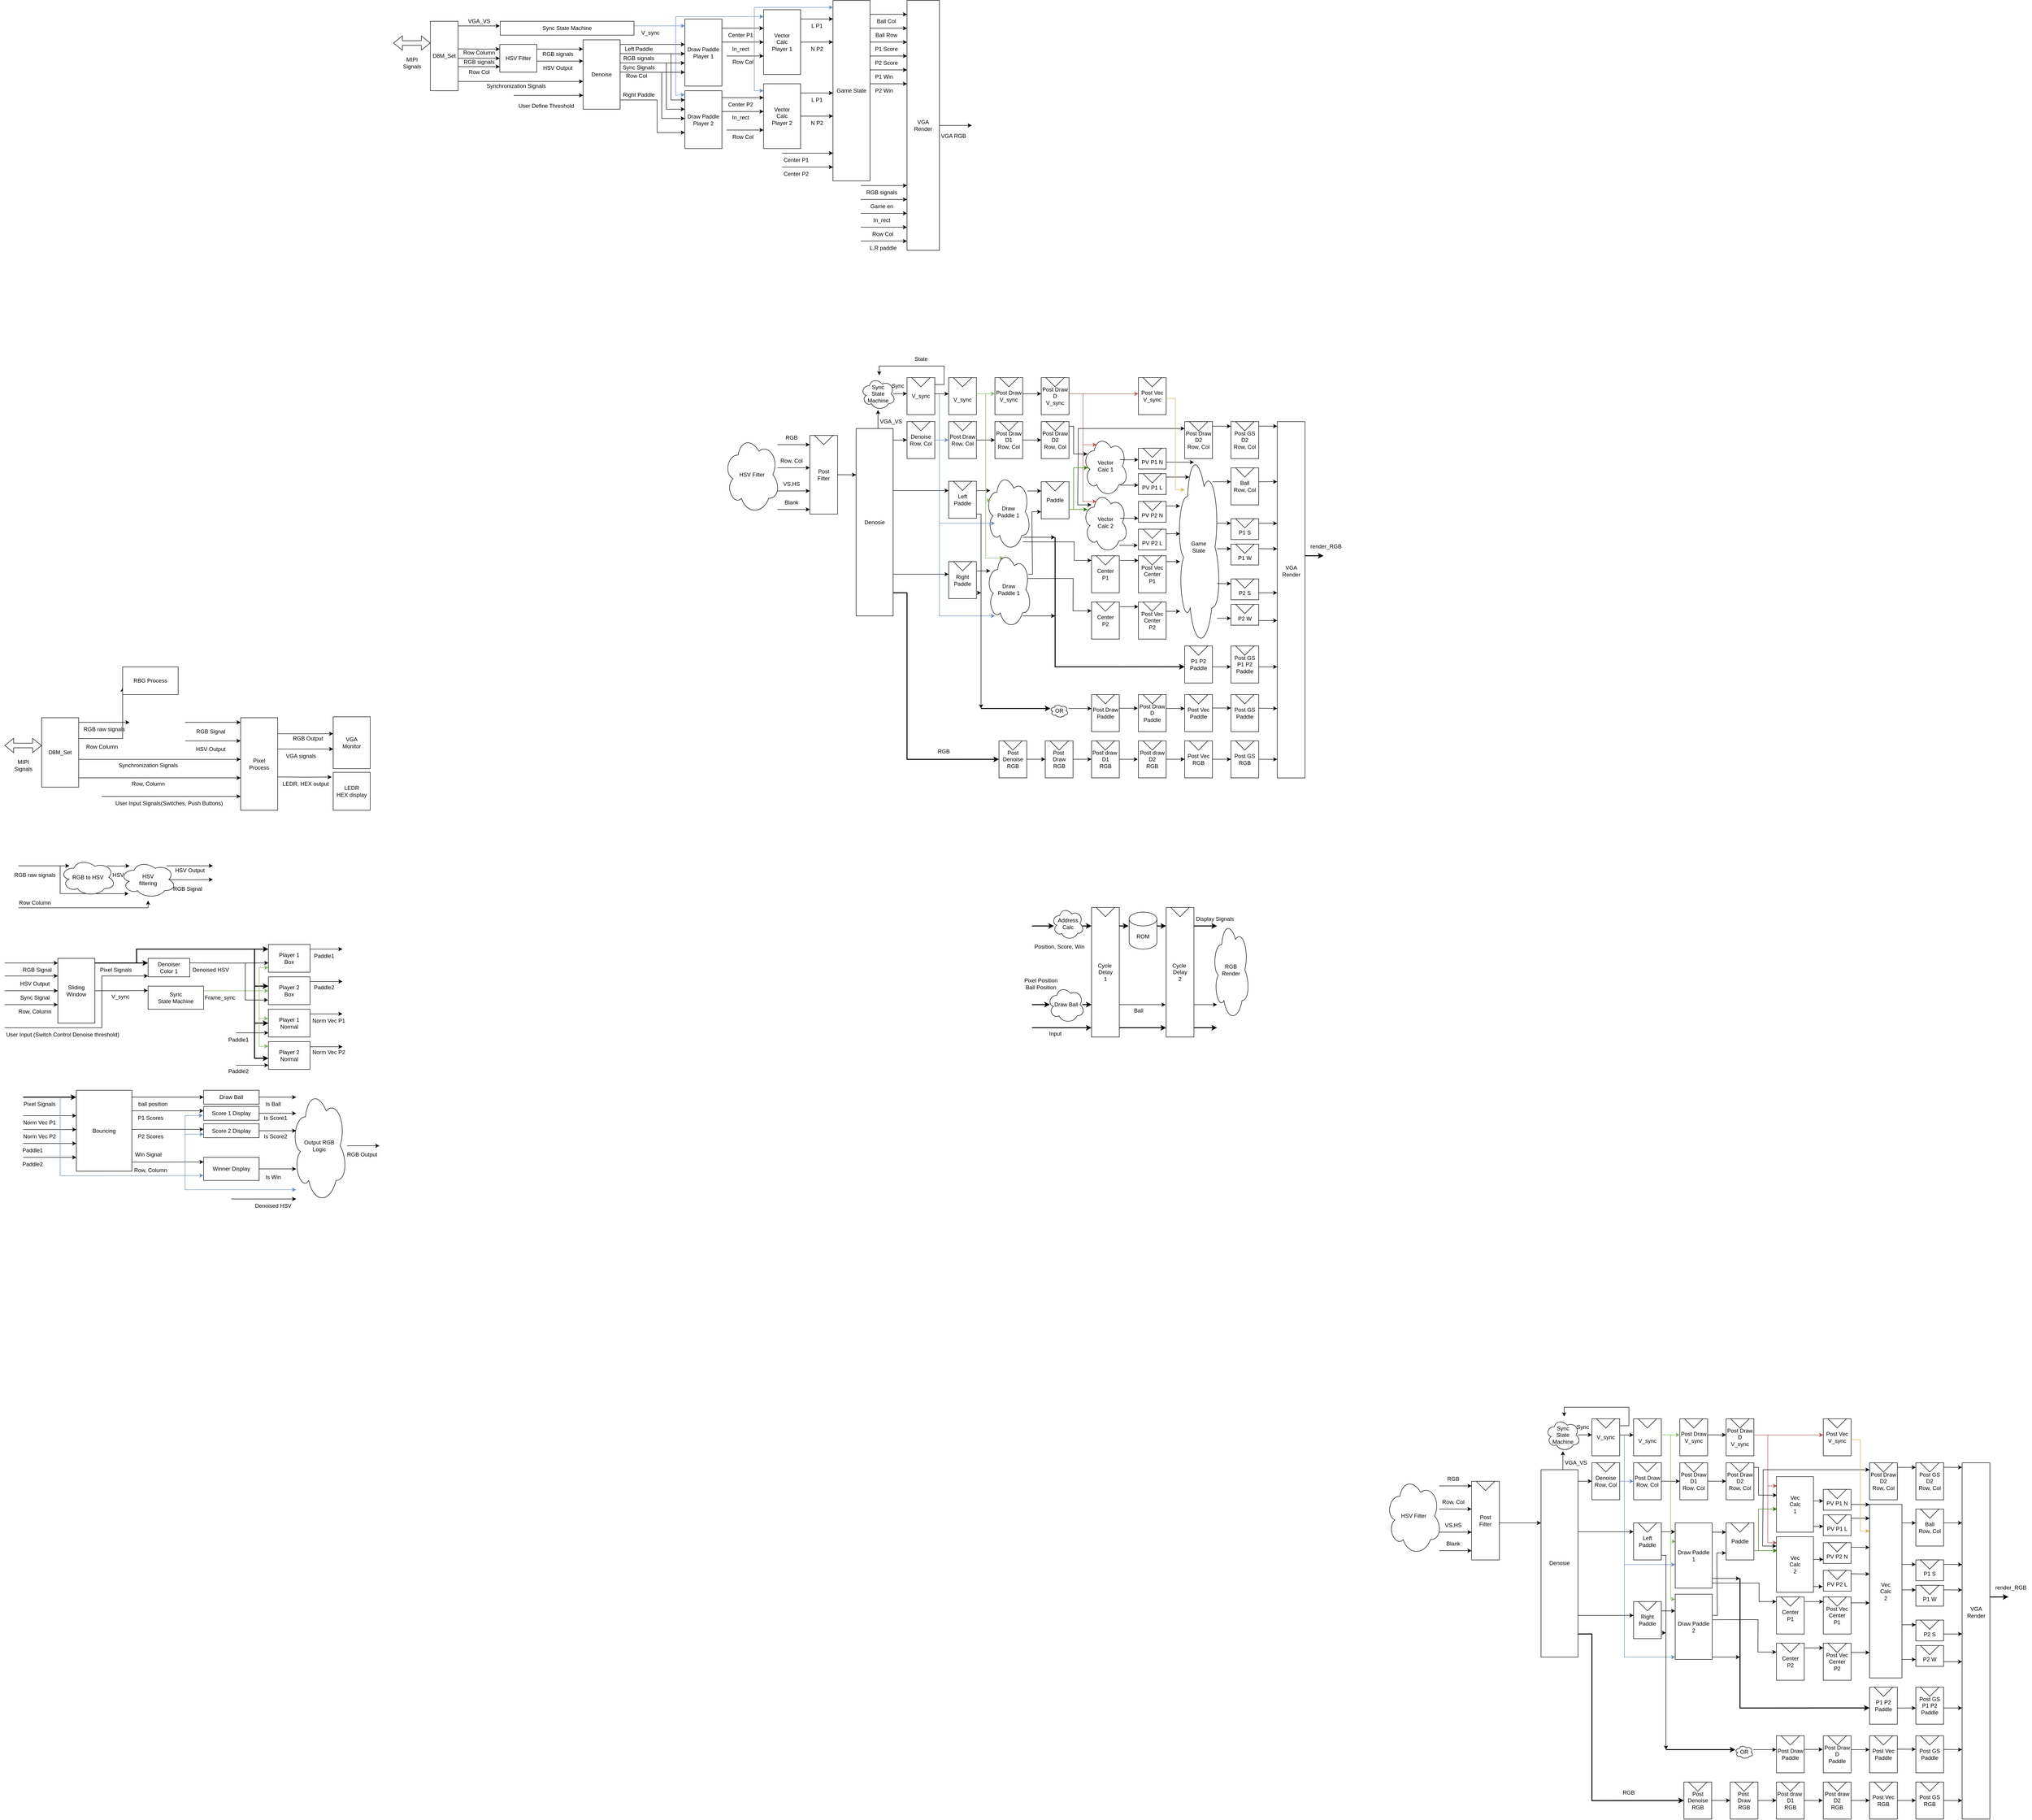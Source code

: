 <mxfile version="27.1.4">
  <diagram name="Page-1" id="zuC7bYZV-Fh1gnrQwqY_">
    <mxGraphModel grid="1" page="1" gridSize="10" guides="1" tooltips="1" connect="1" arrows="1" fold="1" pageScale="1" pageWidth="827" pageHeight="1169" math="0" shadow="0">
      <root>
        <mxCell id="0" />
        <mxCell id="1" parent="0" />
        <mxCell id="he9jGcFayoyArlZJmGDb-9" style="edgeStyle=orthogonalEdgeStyle;rounded=0;orthogonalLoop=1;jettySize=auto;html=1;" edge="1" parent="1">
          <mxGeometry relative="1" as="geometry">
            <mxPoint x="680" y="1840" as="targetPoint" />
            <mxPoint x="330" y="1840" as="sourcePoint" />
          </mxGeometry>
        </mxCell>
        <mxCell id="he9jGcFayoyArlZJmGDb-11" style="edgeStyle=orthogonalEdgeStyle;rounded=0;orthogonalLoop=1;jettySize=auto;html=1;" edge="1" parent="1">
          <mxGeometry relative="1" as="geometry">
            <mxPoint x="440" y="1760" as="targetPoint" />
            <mxPoint x="330" y="1760" as="sourcePoint" />
          </mxGeometry>
        </mxCell>
        <mxCell id="he9jGcFayoyArlZJmGDb-18" style="edgeStyle=orthogonalEdgeStyle;rounded=0;orthogonalLoop=1;jettySize=auto;html=1;" edge="1" parent="1">
          <mxGeometry relative="1" as="geometry">
            <mxPoint x="680" y="1920" as="targetPoint" />
            <mxPoint x="380" y="1920" as="sourcePoint" />
          </mxGeometry>
        </mxCell>
        <mxCell id="he9jGcFayoyArlZJmGDb-20" style="edgeStyle=orthogonalEdgeStyle;rounded=0;orthogonalLoop=1;jettySize=auto;html=1;" edge="1" parent="1">
          <mxGeometry relative="1" as="geometry">
            <mxPoint x="680" y="1880" as="targetPoint" />
            <mxPoint x="330" y="1880" as="sourcePoint" />
          </mxGeometry>
        </mxCell>
        <mxCell id="7XC0UuZ6wq8Qwbe-No3K-13" style="edgeStyle=orthogonalEdgeStyle;rounded=0;orthogonalLoop=1;jettySize=auto;html=1;entryX=0;entryY=0.75;entryDx=0;entryDy=0;" edge="1" parent="1" source="he9jGcFayoyArlZJmGDb-5" target="he9jGcFayoyArlZJmGDb-12">
          <mxGeometry relative="1" as="geometry">
            <Array as="points">
              <mxPoint x="360" y="1795" />
              <mxPoint x="360" y="1795" />
            </Array>
          </mxGeometry>
        </mxCell>
        <mxCell id="he9jGcFayoyArlZJmGDb-5" value="D8M_&lt;span style=&quot;background-color: transparent; color: light-dark(rgb(0, 0, 0), rgb(255, 255, 255));&quot;&gt;Set&lt;/span&gt;" style="rounded=0;whiteSpace=wrap;html=1;" vertex="1" parent="1">
          <mxGeometry x="250" y="1750" width="80" height="150" as="geometry" />
        </mxCell>
        <mxCell id="he9jGcFayoyArlZJmGDb-6" value="" style="shape=flexArrow;endArrow=classic;startArrow=classic;html=1;rounded=0;" edge="1" parent="1">
          <mxGeometry width="100" height="100" relative="1" as="geometry">
            <mxPoint x="170" y="1810" as="sourcePoint" />
            <mxPoint x="250" y="1810" as="targetPoint" />
          </mxGeometry>
        </mxCell>
        <mxCell id="he9jGcFayoyArlZJmGDb-7" value="MIPI&lt;div&gt;Signals&lt;/div&gt;" style="text;html=1;align=center;verticalAlign=middle;resizable=0;points=[];autosize=1;strokeColor=none;fillColor=none;" vertex="1" parent="1">
          <mxGeometry x="180" y="1833" width="60" height="40" as="geometry" />
        </mxCell>
        <mxCell id="he9jGcFayoyArlZJmGDb-10" value="RGB raw signals" style="text;html=1;align=center;verticalAlign=middle;resizable=0;points=[];autosize=1;strokeColor=none;fillColor=none;" vertex="1" parent="1">
          <mxGeometry x="330" y="1760" width="110" height="30" as="geometry" />
        </mxCell>
        <mxCell id="he9jGcFayoyArlZJmGDb-13" style="edgeStyle=orthogonalEdgeStyle;rounded=0;orthogonalLoop=1;jettySize=auto;html=1;" edge="1" parent="1">
          <mxGeometry relative="1" as="geometry">
            <mxPoint x="680" y="1760" as="targetPoint" />
            <mxPoint x="560" y="1760" as="sourcePoint" />
          </mxGeometry>
        </mxCell>
        <mxCell id="he9jGcFayoyArlZJmGDb-15" style="edgeStyle=orthogonalEdgeStyle;rounded=0;orthogonalLoop=1;jettySize=auto;html=1;" edge="1" parent="1">
          <mxGeometry relative="1" as="geometry">
            <mxPoint x="680" y="1800" as="targetPoint" />
            <mxPoint x="560" y="1800" as="sourcePoint" />
          </mxGeometry>
        </mxCell>
        <mxCell id="he9jGcFayoyArlZJmGDb-12" value="RBG Process" style="rounded=0;whiteSpace=wrap;html=1;" vertex="1" parent="1">
          <mxGeometry x="425" y="1640" width="120" height="60" as="geometry" />
        </mxCell>
        <mxCell id="he9jGcFayoyArlZJmGDb-14" value="RGB Signal" style="text;html=1;align=center;verticalAlign=middle;resizable=0;points=[];autosize=1;strokeColor=none;fillColor=none;" vertex="1" parent="1">
          <mxGeometry x="570" y="1765" width="90" height="30" as="geometry" />
        </mxCell>
        <mxCell id="he9jGcFayoyArlZJmGDb-16" value="HSV Output" style="text;html=1;align=center;verticalAlign=middle;resizable=0;points=[];autosize=1;strokeColor=none;fillColor=none;" vertex="1" parent="1">
          <mxGeometry x="570" y="1803" width="90" height="30" as="geometry" />
        </mxCell>
        <mxCell id="he9jGcFayoyArlZJmGDb-17" value="Synchronization Signals" style="text;html=1;align=center;verticalAlign=middle;resizable=0;points=[];autosize=1;strokeColor=none;fillColor=none;" vertex="1" parent="1">
          <mxGeometry x="405" y="1838" width="150" height="30" as="geometry" />
        </mxCell>
        <mxCell id="he9jGcFayoyArlZJmGDb-19" value="User Input Signals(Switches, Push Buttons)" style="text;html=1;align=center;verticalAlign=middle;resizable=0;points=[];autosize=1;strokeColor=none;fillColor=none;" vertex="1" parent="1">
          <mxGeometry x="395" y="1920" width="260" height="30" as="geometry" />
        </mxCell>
        <mxCell id="he9jGcFayoyArlZJmGDb-21" value="Row, Column" style="text;html=1;align=center;verticalAlign=middle;resizable=0;points=[];autosize=1;strokeColor=none;fillColor=none;" vertex="1" parent="1">
          <mxGeometry x="435" y="1878" width="90" height="30" as="geometry" />
        </mxCell>
        <mxCell id="he9jGcFayoyArlZJmGDb-23" style="edgeStyle=orthogonalEdgeStyle;rounded=0;orthogonalLoop=1;jettySize=auto;html=1;" edge="1" parent="1">
          <mxGeometry relative="1" as="geometry">
            <mxPoint x="880" y="1784.62" as="targetPoint" />
            <mxPoint x="760" y="1784.62" as="sourcePoint" />
          </mxGeometry>
        </mxCell>
        <mxCell id="he9jGcFayoyArlZJmGDb-27" style="edgeStyle=orthogonalEdgeStyle;rounded=0;orthogonalLoop=1;jettySize=auto;html=1;" edge="1" parent="1">
          <mxGeometry relative="1" as="geometry">
            <mxPoint x="880" y="1817.62" as="targetPoint" />
            <mxPoint x="760" y="1817.62" as="sourcePoint" />
          </mxGeometry>
        </mxCell>
        <mxCell id="he9jGcFayoyArlZJmGDb-22" value="Pixel&lt;br&gt;Process" style="rounded=0;whiteSpace=wrap;html=1;" vertex="1" parent="1">
          <mxGeometry x="680" y="1750" width="80" height="200" as="geometry" />
        </mxCell>
        <mxCell id="he9jGcFayoyArlZJmGDb-24" value="RGB Output" style="text;html=1;align=center;verticalAlign=middle;resizable=0;points=[];autosize=1;strokeColor=none;fillColor=none;" vertex="1" parent="1">
          <mxGeometry x="780" y="1780" width="90" height="30" as="geometry" />
        </mxCell>
        <mxCell id="he9jGcFayoyArlZJmGDb-25" value="VGA&lt;div&gt;Monitor&lt;/div&gt;" style="rounded=0;whiteSpace=wrap;html=1;" vertex="1" parent="1">
          <mxGeometry x="880" y="1748" width="80" height="112" as="geometry" />
        </mxCell>
        <mxCell id="he9jGcFayoyArlZJmGDb-28" value="VGA signals" style="text;html=1;align=center;verticalAlign=middle;resizable=0;points=[];autosize=1;strokeColor=none;fillColor=none;" vertex="1" parent="1">
          <mxGeometry x="765" y="1818" width="90" height="30" as="geometry" />
        </mxCell>
        <mxCell id="he9jGcFayoyArlZJmGDb-29" style="edgeStyle=orthogonalEdgeStyle;rounded=0;orthogonalLoop=1;jettySize=auto;html=1;entryX=-0.041;entryY=0.913;entryDx=0;entryDy=0;entryPerimeter=0;" edge="1" parent="1">
          <mxGeometry relative="1" as="geometry">
            <mxPoint x="760" y="1878" as="sourcePoint" />
            <mxPoint x="876.72" y="1878.256" as="targetPoint" />
          </mxGeometry>
        </mxCell>
        <mxCell id="he9jGcFayoyArlZJmGDb-30" value="LEDR, HEX output" style="text;html=1;align=center;verticalAlign=middle;resizable=0;points=[];autosize=1;strokeColor=none;fillColor=none;" vertex="1" parent="1">
          <mxGeometry x="760" y="1878" width="120" height="30" as="geometry" />
        </mxCell>
        <mxCell id="he9jGcFayoyArlZJmGDb-31" value="LEDR&lt;div&gt;HEX display&lt;/div&gt;" style="rounded=0;whiteSpace=wrap;html=1;" vertex="1" parent="1">
          <mxGeometry x="880" y="1868" width="80" height="82" as="geometry" />
        </mxCell>
        <mxCell id="7XC0UuZ6wq8Qwbe-No3K-1" style="edgeStyle=orthogonalEdgeStyle;rounded=0;orthogonalLoop=1;jettySize=auto;html=1;" edge="1" parent="1">
          <mxGeometry relative="1" as="geometry">
            <mxPoint x="310" y="2070" as="targetPoint" />
            <mxPoint x="200" y="2070" as="sourcePoint" />
          </mxGeometry>
        </mxCell>
        <mxCell id="7XC0UuZ6wq8Qwbe-No3K-2" value="RGB raw signals" style="text;html=1;align=center;verticalAlign=middle;resizable=0;points=[];autosize=1;strokeColor=none;fillColor=none;" vertex="1" parent="1">
          <mxGeometry x="180" y="2074.51" width="110" height="30" as="geometry" />
        </mxCell>
        <mxCell id="7XC0UuZ6wq8Qwbe-No3K-4" style="edgeStyle=orthogonalEdgeStyle;rounded=0;orthogonalLoop=1;jettySize=auto;html=1;" edge="1" parent="1">
          <mxGeometry relative="1" as="geometry">
            <mxPoint x="620" y="2070" as="targetPoint" />
            <mxPoint x="520" y="2070" as="sourcePoint" />
          </mxGeometry>
        </mxCell>
        <mxCell id="7XC0UuZ6wq8Qwbe-No3K-6" value="RGB Signal" style="text;html=1;align=center;verticalAlign=middle;resizable=0;points=[];autosize=1;strokeColor=none;fillColor=none;" vertex="1" parent="1">
          <mxGeometry x="520" y="2104.51" width="90" height="30" as="geometry" />
        </mxCell>
        <mxCell id="7XC0UuZ6wq8Qwbe-No3K-8" style="edgeStyle=orthogonalEdgeStyle;rounded=0;orthogonalLoop=1;jettySize=auto;html=1;exitX=1.015;exitY=0.176;exitDx=0;exitDy=0;exitPerimeter=0;" edge="1" parent="1">
          <mxGeometry relative="1" as="geometry">
            <mxPoint x="440" y="2070" as="targetPoint" />
            <mxPoint x="391.2" y="2070.07" as="sourcePoint" />
          </mxGeometry>
        </mxCell>
        <mxCell id="7XC0UuZ6wq8Qwbe-No3K-19" style="edgeStyle=orthogonalEdgeStyle;rounded=0;orthogonalLoop=1;jettySize=auto;html=1;" edge="1" parent="1">
          <mxGeometry relative="1" as="geometry">
            <mxPoint x="620" y="2099.755" as="targetPoint" />
            <mxPoint x="520" y="2099.743" as="sourcePoint" />
          </mxGeometry>
        </mxCell>
        <mxCell id="7XC0UuZ6wq8Qwbe-No3K-11" value="HSV Output" style="text;html=1;align=center;verticalAlign=middle;resizable=0;points=[];autosize=1;strokeColor=none;fillColor=none;" vertex="1" parent="1">
          <mxGeometry x="525" y="2065" width="90" height="30" as="geometry" />
        </mxCell>
        <mxCell id="7XC0UuZ6wq8Qwbe-No3K-14" value="Row Column" style="text;html=1;align=center;verticalAlign=middle;resizable=0;points=[];autosize=1;strokeColor=none;fillColor=none;" vertex="1" parent="1">
          <mxGeometry x="335" y="1798" width="90" height="30" as="geometry" />
        </mxCell>
        <mxCell id="7XC0UuZ6wq8Qwbe-No3K-15" style="edgeStyle=orthogonalEdgeStyle;rounded=0;orthogonalLoop=1;jettySize=auto;html=1;entryX=0.5;entryY=1;entryDx=0;entryDy=0;" edge="1" parent="1">
          <mxGeometry relative="1" as="geometry">
            <mxPoint x="200" y="2160.73" as="sourcePoint" />
            <mxPoint x="480" y="2145.24" as="targetPoint" />
            <Array as="points">
              <mxPoint x="480" y="2160.73" />
            </Array>
          </mxGeometry>
        </mxCell>
        <mxCell id="7XC0UuZ6wq8Qwbe-No3K-16" value="Row Column" style="text;html=1;align=center;verticalAlign=middle;resizable=0;points=[];autosize=1;strokeColor=none;fillColor=none;" vertex="1" parent="1">
          <mxGeometry x="190" y="2134.51" width="90" height="30" as="geometry" />
        </mxCell>
        <mxCell id="7XC0UuZ6wq8Qwbe-No3K-17" value="HSV" style="text;html=1;align=center;verticalAlign=middle;resizable=0;points=[];autosize=1;strokeColor=none;fillColor=none;" vertex="1" parent="1">
          <mxGeometry x="390" y="2074.51" width="50" height="30" as="geometry" />
        </mxCell>
        <mxCell id="7XC0UuZ6wq8Qwbe-No3K-18" value="" style="endArrow=classic;html=1;rounded=0;entryX=-0.024;entryY=0.879;entryDx=0;entryDy=0;entryPerimeter=0;" edge="1" parent="1">
          <mxGeometry width="50" height="50" relative="1" as="geometry">
            <mxPoint x="290" y="2070" as="sourcePoint" />
            <mxPoint x="438.08" y="2130.261" as="targetPoint" />
            <Array as="points">
              <mxPoint x="290" y="2130" />
            </Array>
          </mxGeometry>
        </mxCell>
        <mxCell id="7XC0UuZ6wq8Qwbe-No3K-20" value="HSV&lt;div&gt;filtering&lt;/div&gt;" style="ellipse;shape=cloud;whiteSpace=wrap;html=1;" vertex="1" parent="1">
          <mxGeometry x="420" y="2059.51" width="120" height="80" as="geometry" />
        </mxCell>
        <mxCell id="7XC0UuZ6wq8Qwbe-No3K-21" value="RGB to HSV" style="ellipse;shape=cloud;whiteSpace=wrap;html=1;" vertex="1" parent="1">
          <mxGeometry x="290" y="2055" width="120" height="80" as="geometry" />
        </mxCell>
        <mxCell id="7XC0UuZ6wq8Qwbe-No3K-22" style="edgeStyle=orthogonalEdgeStyle;rounded=0;orthogonalLoop=1;jettySize=auto;html=1;" edge="1" parent="1">
          <mxGeometry relative="1" as="geometry">
            <mxPoint x="285" y="2340" as="targetPoint" />
            <mxPoint x="170" y="2340" as="sourcePoint" />
          </mxGeometry>
        </mxCell>
        <mxCell id="7XC0UuZ6wq8Qwbe-No3K-24" style="edgeStyle=orthogonalEdgeStyle;rounded=0;orthogonalLoop=1;jettySize=auto;html=1;entryX=0;entryY=0.75;entryDx=0;entryDy=0;" edge="1" parent="1">
          <mxGeometry relative="1" as="geometry">
            <mxPoint x="480" y="2308" as="targetPoint" />
            <mxPoint x="170" y="2420" as="sourcePoint" />
            <Array as="points">
              <mxPoint x="170" y="2420" />
              <mxPoint x="380" y="2420" />
              <mxPoint x="380" y="2308" />
            </Array>
          </mxGeometry>
        </mxCell>
        <mxCell id="7XC0UuZ6wq8Qwbe-No3K-25" style="edgeStyle=orthogonalEdgeStyle;rounded=0;orthogonalLoop=1;jettySize=auto;html=1;" edge="1" parent="1">
          <mxGeometry relative="1" as="geometry">
            <mxPoint x="285" y="2370" as="targetPoint" />
            <mxPoint x="170" y="2370" as="sourcePoint" />
          </mxGeometry>
        </mxCell>
        <mxCell id="7XC0UuZ6wq8Qwbe-No3K-28" style="edgeStyle=orthogonalEdgeStyle;rounded=0;orthogonalLoop=1;jettySize=auto;html=1;" edge="1" parent="1">
          <mxGeometry relative="1" as="geometry">
            <mxPoint x="285" y="2280" as="targetPoint" />
            <mxPoint x="170" y="2280" as="sourcePoint" />
          </mxGeometry>
        </mxCell>
        <mxCell id="7XC0UuZ6wq8Qwbe-No3K-29" style="edgeStyle=orthogonalEdgeStyle;rounded=0;orthogonalLoop=1;jettySize=auto;html=1;" edge="1" parent="1">
          <mxGeometry relative="1" as="geometry">
            <mxPoint x="285" y="2308" as="targetPoint" />
            <mxPoint x="170" y="2308" as="sourcePoint" />
          </mxGeometry>
        </mxCell>
        <mxCell id="7XC0UuZ6wq8Qwbe-No3K-31" value="RGB Signal" style="text;html=1;align=center;verticalAlign=middle;resizable=0;points=[];autosize=1;strokeColor=none;fillColor=none;" vertex="1" parent="1">
          <mxGeometry x="195" y="2280" width="90" height="30" as="geometry" />
        </mxCell>
        <mxCell id="7XC0UuZ6wq8Qwbe-No3K-32" value="HSV Output" style="text;html=1;align=center;verticalAlign=middle;resizable=0;points=[];autosize=1;strokeColor=none;fillColor=none;" vertex="1" parent="1">
          <mxGeometry x="190" y="2310" width="90" height="30" as="geometry" />
        </mxCell>
        <mxCell id="7XC0UuZ6wq8Qwbe-No3K-33" value="Sync Signal" style="text;html=1;align=center;verticalAlign=middle;resizable=0;points=[];autosize=1;strokeColor=none;fillColor=none;" vertex="1" parent="1">
          <mxGeometry x="190" y="2340" width="90" height="30" as="geometry" />
        </mxCell>
        <mxCell id="7XC0UuZ6wq8Qwbe-No3K-34" value="User Input (Switch Control Denoise threshold)" style="text;html=1;align=center;verticalAlign=middle;resizable=0;points=[];autosize=1;strokeColor=none;fillColor=none;" vertex="1" parent="1">
          <mxGeometry x="160" y="2420" width="270" height="30" as="geometry" />
        </mxCell>
        <mxCell id="7XC0UuZ6wq8Qwbe-No3K-35" value="Row, Column" style="text;html=1;align=center;verticalAlign=middle;resizable=0;points=[];autosize=1;strokeColor=none;fillColor=none;" vertex="1" parent="1">
          <mxGeometry x="190" y="2370" width="90" height="30" as="geometry" />
        </mxCell>
        <mxCell id="7XC0UuZ6wq8Qwbe-No3K-38" style="edgeStyle=orthogonalEdgeStyle;rounded=0;orthogonalLoop=1;jettySize=auto;html=1;strokeWidth=2;" edge="1" parent="1">
          <mxGeometry relative="1" as="geometry">
            <mxPoint x="480" y="2280" as="targetPoint" />
            <mxPoint x="365" y="2280" as="sourcePoint" />
          </mxGeometry>
        </mxCell>
        <mxCell id="7XC0UuZ6wq8Qwbe-No3K-36" value="Sliding&lt;div&gt;Window&lt;/div&gt;" style="rounded=0;whiteSpace=wrap;html=1;" vertex="1" parent="1">
          <mxGeometry x="285" y="2270" width="80" height="140" as="geometry" />
        </mxCell>
        <mxCell id="7XC0UuZ6wq8Qwbe-No3K-39" value="Pixel Signals" style="text;html=1;align=center;verticalAlign=middle;resizable=0;points=[];autosize=1;strokeColor=none;fillColor=none;" vertex="1" parent="1">
          <mxGeometry x="365" y="2280" width="90" height="30" as="geometry" />
        </mxCell>
        <mxCell id="7XC0UuZ6wq8Qwbe-No3K-40" value="Denoiser&lt;div&gt;Color 1&lt;/div&gt;" style="rounded=0;whiteSpace=wrap;html=1;" vertex="1" parent="1">
          <mxGeometry x="480" y="2270" width="90" height="40" as="geometry" />
        </mxCell>
        <mxCell id="7XC0UuZ6wq8Qwbe-No3K-45" value="" style="endArrow=classic;html=1;rounded=0;strokeWidth=2;exitX=1.002;exitY=0.008;exitDx=0;exitDy=0;exitPerimeter=0;" edge="1" parent="1" source="7XC0UuZ6wq8Qwbe-No3K-39">
          <mxGeometry width="50" height="50" relative="1" as="geometry">
            <mxPoint x="455" y="2190" as="sourcePoint" />
            <mxPoint x="740" y="2250" as="targetPoint" />
            <Array as="points">
              <mxPoint x="455" y="2250" />
            </Array>
          </mxGeometry>
        </mxCell>
        <mxCell id="7XC0UuZ6wq8Qwbe-No3K-66" style="edgeStyle=orthogonalEdgeStyle;rounded=0;orthogonalLoop=1;jettySize=auto;html=1;entryX=0;entryY=0.75;entryDx=0;entryDy=0;fillColor=#d5e8d4;strokeColor=#82b366;" edge="1" parent="1">
          <mxGeometry relative="1" as="geometry">
            <mxPoint x="600" y="2340" as="sourcePoint" />
            <mxPoint x="740" y="2340" as="targetPoint" />
          </mxGeometry>
        </mxCell>
        <mxCell id="7XC0UuZ6wq8Qwbe-No3K-47" value="Sync&lt;div&gt;State Machine&lt;/div&gt;" style="rounded=0;whiteSpace=wrap;html=1;" vertex="1" parent="1">
          <mxGeometry x="480" y="2330" width="120" height="50" as="geometry" />
        </mxCell>
        <mxCell id="7XC0UuZ6wq8Qwbe-No3K-51" value="Frame_sync" style="text;html=1;align=center;verticalAlign=middle;resizable=0;points=[];autosize=1;strokeColor=none;fillColor=none;" vertex="1" parent="1">
          <mxGeometry x="590" y="2340" width="90" height="30" as="geometry" />
        </mxCell>
        <mxCell id="7XC0UuZ6wq8Qwbe-No3K-54" value="Denoised HSV" style="text;html=1;align=center;verticalAlign=middle;resizable=0;points=[];autosize=1;strokeColor=none;fillColor=none;" vertex="1" parent="1">
          <mxGeometry x="565" y="2280" width="100" height="30" as="geometry" />
        </mxCell>
        <mxCell id="7XC0UuZ6wq8Qwbe-No3K-69" style="edgeStyle=orthogonalEdgeStyle;rounded=0;orthogonalLoop=1;jettySize=auto;html=1;" edge="1" parent="1">
          <mxGeometry relative="1" as="geometry">
            <mxPoint x="900" y="2250" as="targetPoint" />
            <mxPoint x="830" y="2250" as="sourcePoint" />
          </mxGeometry>
        </mxCell>
        <mxCell id="7XC0UuZ6wq8Qwbe-No3K-58" value="Player 1&lt;br&gt;Box" style="rounded=0;whiteSpace=wrap;html=1;" vertex="1" parent="1">
          <mxGeometry x="740" y="2240" width="90" height="60" as="geometry" />
        </mxCell>
        <mxCell id="7XC0UuZ6wq8Qwbe-No3K-71" style="edgeStyle=orthogonalEdgeStyle;rounded=0;orthogonalLoop=1;jettySize=auto;html=1;" edge="1" parent="1">
          <mxGeometry relative="1" as="geometry">
            <mxPoint x="900" y="2320" as="targetPoint" />
            <mxPoint x="830" y="2320" as="sourcePoint" />
          </mxGeometry>
        </mxCell>
        <mxCell id="7XC0UuZ6wq8Qwbe-No3K-59" value="Player 2&lt;br&gt;Box" style="rounded=0;whiteSpace=wrap;html=1;" vertex="1" parent="1">
          <mxGeometry x="740" y="2310" width="90" height="60" as="geometry" />
        </mxCell>
        <mxCell id="7XC0UuZ6wq8Qwbe-No3K-61" value="" style="endArrow=classic;html=1;rounded=0;entryX=-0.008;entryY=0.834;entryDx=0;entryDy=0;entryPerimeter=0;" edge="1" parent="1" target="7XC0UuZ6wq8Qwbe-No3K-59">
          <mxGeometry width="50" height="50" relative="1" as="geometry">
            <mxPoint x="690" y="2280" as="sourcePoint" />
            <mxPoint x="740" y="2230" as="targetPoint" />
            <Array as="points">
              <mxPoint x="690" y="2360" />
            </Array>
          </mxGeometry>
        </mxCell>
        <mxCell id="7XC0UuZ6wq8Qwbe-No3K-62" style="edgeStyle=orthogonalEdgeStyle;rounded=0;orthogonalLoop=1;jettySize=auto;html=1;entryX=0.009;entryY=0.335;entryDx=0;entryDy=0;entryPerimeter=0;" edge="1" parent="1">
          <mxGeometry relative="1" as="geometry">
            <mxPoint x="569.19" y="2279.77" as="sourcePoint" />
            <mxPoint x="740" y="2279.87" as="targetPoint" />
          </mxGeometry>
        </mxCell>
        <mxCell id="7XC0UuZ6wq8Qwbe-No3K-63" value="" style="endArrow=classic;html=1;rounded=0;strokeWidth=2;" edge="1" parent="1">
          <mxGeometry width="50" height="50" relative="1" as="geometry">
            <mxPoint x="710" y="2250" as="sourcePoint" />
            <mxPoint x="740" y="2330" as="targetPoint" />
            <Array as="points">
              <mxPoint x="710" y="2330" />
            </Array>
          </mxGeometry>
        </mxCell>
        <mxCell id="7XC0UuZ6wq8Qwbe-No3K-65" style="edgeStyle=orthogonalEdgeStyle;rounded=0;orthogonalLoop=1;jettySize=auto;html=1;entryX=-0.004;entryY=0.192;entryDx=0;entryDy=0;entryPerimeter=0;" edge="1" parent="1" source="7XC0UuZ6wq8Qwbe-No3K-36" target="7XC0UuZ6wq8Qwbe-No3K-47">
          <mxGeometry relative="1" as="geometry" />
        </mxCell>
        <mxCell id="7XC0UuZ6wq8Qwbe-No3K-67" value="V_sync" style="text;html=1;align=center;verticalAlign=middle;resizable=0;points=[];autosize=1;strokeColor=none;fillColor=none;" vertex="1" parent="1">
          <mxGeometry x="390" y="2338" width="60" height="30" as="geometry" />
        </mxCell>
        <mxCell id="7XC0UuZ6wq8Qwbe-No3K-68" value="" style="endArrow=classic;html=1;rounded=0;fillColor=#d5e8d4;strokeColor=#82b366;" edge="1" parent="1">
          <mxGeometry width="50" height="50" relative="1" as="geometry">
            <mxPoint x="720" y="2340" as="sourcePoint" />
            <mxPoint x="740" y="2290" as="targetPoint" />
            <Array as="points">
              <mxPoint x="720" y="2290" />
            </Array>
          </mxGeometry>
        </mxCell>
        <mxCell id="7XC0UuZ6wq8Qwbe-No3K-70" value="Paddle1" style="text;html=1;align=center;verticalAlign=middle;resizable=0;points=[];autosize=1;strokeColor=none;fillColor=none;" vertex="1" parent="1">
          <mxGeometry x="825" y="2250" width="70" height="30" as="geometry" />
        </mxCell>
        <mxCell id="7XC0UuZ6wq8Qwbe-No3K-72" value="Paddle2" style="text;html=1;align=center;verticalAlign=middle;resizable=0;points=[];autosize=1;strokeColor=none;fillColor=none;" vertex="1" parent="1">
          <mxGeometry x="825" y="2318" width="70" height="30" as="geometry" />
        </mxCell>
        <mxCell id="7XC0UuZ6wq8Qwbe-No3K-73" style="edgeStyle=orthogonalEdgeStyle;rounded=0;orthogonalLoop=1;jettySize=auto;html=1;" edge="1" parent="1">
          <mxGeometry relative="1" as="geometry">
            <mxPoint x="740" y="2431" as="targetPoint" />
            <mxPoint x="670" y="2431" as="sourcePoint" />
          </mxGeometry>
        </mxCell>
        <mxCell id="7XC0UuZ6wq8Qwbe-No3K-74" style="edgeStyle=orthogonalEdgeStyle;rounded=0;orthogonalLoop=1;jettySize=auto;html=1;" edge="1" parent="1">
          <mxGeometry relative="1" as="geometry">
            <mxPoint x="740" y="2501" as="targetPoint" />
            <mxPoint x="670" y="2501" as="sourcePoint" />
          </mxGeometry>
        </mxCell>
        <mxCell id="7XC0UuZ6wq8Qwbe-No3K-75" value="Paddle1" style="text;html=1;align=center;verticalAlign=middle;resizable=0;points=[];autosize=1;strokeColor=none;fillColor=none;" vertex="1" parent="1">
          <mxGeometry x="640" y="2431" width="70" height="30" as="geometry" />
        </mxCell>
        <mxCell id="7XC0UuZ6wq8Qwbe-No3K-76" value="Paddle2" style="text;html=1;align=center;verticalAlign=middle;resizable=0;points=[];autosize=1;strokeColor=none;fillColor=none;" vertex="1" parent="1">
          <mxGeometry x="640" y="2499" width="70" height="30" as="geometry" />
        </mxCell>
        <mxCell id="7XC0UuZ6wq8Qwbe-No3K-83" style="edgeStyle=orthogonalEdgeStyle;rounded=0;orthogonalLoop=1;jettySize=auto;html=1;" edge="1" parent="1">
          <mxGeometry relative="1" as="geometry">
            <mxPoint x="900.0" y="2390" as="targetPoint" />
            <mxPoint x="830" y="2390.027" as="sourcePoint" />
          </mxGeometry>
        </mxCell>
        <mxCell id="7XC0UuZ6wq8Qwbe-No3K-77" value="Player 1&lt;br&gt;Normal" style="rounded=0;whiteSpace=wrap;html=1;" vertex="1" parent="1">
          <mxGeometry x="740" y="2380" width="90" height="60" as="geometry" />
        </mxCell>
        <mxCell id="7XC0UuZ6wq8Qwbe-No3K-85" style="edgeStyle=orthogonalEdgeStyle;rounded=0;orthogonalLoop=1;jettySize=auto;html=1;" edge="1" parent="1">
          <mxGeometry relative="1" as="geometry">
            <mxPoint x="900.0" y="2461" as="targetPoint" />
            <mxPoint x="830" y="2461.027" as="sourcePoint" />
          </mxGeometry>
        </mxCell>
        <mxCell id="7XC0UuZ6wq8Qwbe-No3K-78" value="Player 2&lt;br&gt;Normal" style="rounded=0;whiteSpace=wrap;html=1;" vertex="1" parent="1">
          <mxGeometry x="740" y="2450" width="90" height="60" as="geometry" />
        </mxCell>
        <mxCell id="7XC0UuZ6wq8Qwbe-No3K-79" value="" style="endArrow=classic;html=1;rounded=0;strokeWidth=2;" edge="1" parent="1">
          <mxGeometry width="50" height="50" relative="1" as="geometry">
            <mxPoint x="710" y="2330" as="sourcePoint" />
            <mxPoint x="740" y="2410" as="targetPoint" />
            <Array as="points">
              <mxPoint x="710" y="2410" />
            </Array>
          </mxGeometry>
        </mxCell>
        <mxCell id="7XC0UuZ6wq8Qwbe-No3K-80" value="" style="endArrow=classic;html=1;rounded=0;strokeWidth=2;" edge="1" parent="1">
          <mxGeometry width="50" height="50" relative="1" as="geometry">
            <mxPoint x="710" y="2406" as="sourcePoint" />
            <mxPoint x="740" y="2486" as="targetPoint" />
            <Array as="points">
              <mxPoint x="710" y="2486" />
            </Array>
          </mxGeometry>
        </mxCell>
        <mxCell id="7XC0UuZ6wq8Qwbe-No3K-81" value="" style="endArrow=classic;html=1;rounded=0;entryX=-0.005;entryY=0.334;entryDx=0;entryDy=0;entryPerimeter=0;fillColor=#d5e8d4;strokeColor=#82b366;" edge="1" parent="1" target="7XC0UuZ6wq8Qwbe-No3K-77">
          <mxGeometry width="50" height="50" relative="1" as="geometry">
            <mxPoint x="720" y="2340" as="sourcePoint" />
            <mxPoint x="770" y="2290" as="targetPoint" />
            <Array as="points">
              <mxPoint x="720" y="2400" />
            </Array>
          </mxGeometry>
        </mxCell>
        <mxCell id="7XC0UuZ6wq8Qwbe-No3K-82" value="" style="endArrow=classic;html=1;rounded=0;entryX=-0.005;entryY=0.334;entryDx=0;entryDy=0;entryPerimeter=0;fillColor=#d5e8d4;strokeColor=#82b366;" edge="1" parent="1">
          <mxGeometry width="50" height="50" relative="1" as="geometry">
            <mxPoint x="720" y="2400" as="sourcePoint" />
            <mxPoint x="740" y="2460" as="targetPoint" />
            <Array as="points">
              <mxPoint x="720" y="2460" />
            </Array>
          </mxGeometry>
        </mxCell>
        <mxCell id="7XC0UuZ6wq8Qwbe-No3K-84" value="Norm Vec P1" style="text;html=1;align=center;verticalAlign=middle;resizable=0;points=[];autosize=1;strokeColor=none;fillColor=none;" vertex="1" parent="1">
          <mxGeometry x="825" y="2390" width="90" height="30" as="geometry" />
        </mxCell>
        <mxCell id="7XC0UuZ6wq8Qwbe-No3K-86" value="Norm Vec P2" style="text;html=1;align=center;verticalAlign=middle;resizable=0;points=[];autosize=1;strokeColor=none;fillColor=none;" vertex="1" parent="1">
          <mxGeometry x="825" y="2458" width="90" height="30" as="geometry" />
        </mxCell>
        <mxCell id="7XC0UuZ6wq8Qwbe-No3K-87" style="edgeStyle=orthogonalEdgeStyle;rounded=0;orthogonalLoop=1;jettySize=auto;html=1;strokeWidth=2;" edge="1" parent="1">
          <mxGeometry relative="1" as="geometry">
            <mxPoint x="325" y="2570" as="targetPoint" />
            <mxPoint x="210" y="2570" as="sourcePoint" />
          </mxGeometry>
        </mxCell>
        <mxCell id="7XC0UuZ6wq8Qwbe-No3K-88" value="Pixel Signals" style="text;html=1;align=center;verticalAlign=middle;resizable=0;points=[];autosize=1;strokeColor=none;fillColor=none;" vertex="1" parent="1">
          <mxGeometry x="200" y="2570" width="90" height="30" as="geometry" />
        </mxCell>
        <mxCell id="7XC0UuZ6wq8Qwbe-No3K-89" style="edgeStyle=orthogonalEdgeStyle;rounded=0;orthogonalLoop=1;jettySize=auto;html=1;" edge="1" parent="1">
          <mxGeometry relative="1" as="geometry">
            <mxPoint x="325.0" y="2610" as="targetPoint" />
            <mxPoint x="210" y="2610" as="sourcePoint" />
          </mxGeometry>
        </mxCell>
        <mxCell id="7XC0UuZ6wq8Qwbe-No3K-90" style="edgeStyle=orthogonalEdgeStyle;rounded=0;orthogonalLoop=1;jettySize=auto;html=1;" edge="1" parent="1">
          <mxGeometry relative="1" as="geometry">
            <mxPoint x="325.0" y="2640" as="targetPoint" />
            <mxPoint x="210" y="2640" as="sourcePoint" />
          </mxGeometry>
        </mxCell>
        <mxCell id="7XC0UuZ6wq8Qwbe-No3K-91" value="Norm Vec P1" style="text;html=1;align=center;verticalAlign=middle;resizable=0;points=[];autosize=1;strokeColor=none;fillColor=none;" vertex="1" parent="1">
          <mxGeometry x="200" y="2610" width="90" height="30" as="geometry" />
        </mxCell>
        <mxCell id="7XC0UuZ6wq8Qwbe-No3K-92" value="Norm Vec P2" style="text;html=1;align=center;verticalAlign=middle;resizable=0;points=[];autosize=1;strokeColor=none;fillColor=none;" vertex="1" parent="1">
          <mxGeometry x="200" y="2640" width="90" height="30" as="geometry" />
        </mxCell>
        <mxCell id="7XC0UuZ6wq8Qwbe-No3K-99" style="edgeStyle=orthogonalEdgeStyle;rounded=0;orthogonalLoop=1;jettySize=auto;html=1;" edge="1" parent="1">
          <mxGeometry relative="1" as="geometry">
            <mxPoint x="600" y="2570" as="targetPoint" />
            <mxPoint x="445" y="2570.001" as="sourcePoint" />
          </mxGeometry>
        </mxCell>
        <mxCell id="7XC0UuZ6wq8Qwbe-No3K-103" style="edgeStyle=orthogonalEdgeStyle;rounded=0;orthogonalLoop=1;jettySize=auto;html=1;exitX=1.004;exitY=0.887;exitDx=0;exitDy=0;exitPerimeter=0;" edge="1" parent="1" source="7XC0UuZ6wq8Qwbe-No3K-94">
          <mxGeometry relative="1" as="geometry">
            <mxPoint x="600" y="2710.01" as="targetPoint" />
            <mxPoint x="495.0" y="2710.003" as="sourcePoint" />
          </mxGeometry>
        </mxCell>
        <mxCell id="7XC0UuZ6wq8Qwbe-No3K-117" style="edgeStyle=orthogonalEdgeStyle;rounded=0;orthogonalLoop=1;jettySize=auto;html=1;" edge="1" parent="1">
          <mxGeometry relative="1" as="geometry">
            <mxPoint x="600" y="2599.49" as="targetPoint" />
            <mxPoint x="445" y="2599.495" as="sourcePoint" />
          </mxGeometry>
        </mxCell>
        <mxCell id="7XC0UuZ6wq8Qwbe-No3K-120" style="edgeStyle=orthogonalEdgeStyle;rounded=0;orthogonalLoop=1;jettySize=auto;html=1;entryX=0;entryY=0.5;entryDx=0;entryDy=0;" edge="1" parent="1">
          <mxGeometry relative="1" as="geometry">
            <mxPoint x="445" y="2639.68" as="sourcePoint" />
            <mxPoint x="600" y="2639.68" as="targetPoint" />
          </mxGeometry>
        </mxCell>
        <mxCell id="7XC0UuZ6wq8Qwbe-No3K-94" value="Bouncing" style="rounded=0;whiteSpace=wrap;html=1;" vertex="1" parent="1">
          <mxGeometry x="325" y="2555" width="120" height="175" as="geometry" />
        </mxCell>
        <mxCell id="7XC0UuZ6wq8Qwbe-No3K-95" style="edgeStyle=orthogonalEdgeStyle;rounded=0;orthogonalLoop=1;jettySize=auto;html=1;" edge="1" parent="1">
          <mxGeometry relative="1" as="geometry">
            <mxPoint x="325" y="2670" as="targetPoint" />
            <mxPoint x="210" y="2670" as="sourcePoint" />
          </mxGeometry>
        </mxCell>
        <mxCell id="7XC0UuZ6wq8Qwbe-No3K-96" style="edgeStyle=orthogonalEdgeStyle;rounded=0;orthogonalLoop=1;jettySize=auto;html=1;" edge="1" parent="1">
          <mxGeometry relative="1" as="geometry">
            <mxPoint x="325" y="2700" as="targetPoint" />
            <mxPoint x="210" y="2700" as="sourcePoint" />
          </mxGeometry>
        </mxCell>
        <mxCell id="7XC0UuZ6wq8Qwbe-No3K-97" value="Paddle1" style="text;html=1;align=center;verticalAlign=middle;resizable=0;points=[];autosize=1;strokeColor=none;fillColor=none;" vertex="1" parent="1">
          <mxGeometry x="195" y="2670" width="70" height="30" as="geometry" />
        </mxCell>
        <mxCell id="7XC0UuZ6wq8Qwbe-No3K-98" value="Paddle2" style="text;html=1;align=center;verticalAlign=middle;resizable=0;points=[];autosize=1;strokeColor=none;fillColor=none;" vertex="1" parent="1">
          <mxGeometry x="195" y="2700" width="70" height="30" as="geometry" />
        </mxCell>
        <mxCell id="7XC0UuZ6wq8Qwbe-No3K-100" value="ball position" style="text;html=1;align=center;verticalAlign=middle;resizable=0;points=[];autosize=1;strokeColor=none;fillColor=none;" vertex="1" parent="1">
          <mxGeometry x="445" y="2570" width="90" height="30" as="geometry" />
        </mxCell>
        <mxCell id="7XC0UuZ6wq8Qwbe-No3K-102" value="P1 Scores" style="text;html=1;align=center;verticalAlign=middle;resizable=0;points=[];autosize=1;strokeColor=none;fillColor=none;" vertex="1" parent="1">
          <mxGeometry x="445" y="2600" width="80" height="30" as="geometry" />
        </mxCell>
        <mxCell id="7XC0UuZ6wq8Qwbe-No3K-104" value="Win Signal" style="text;html=1;align=center;verticalAlign=middle;resizable=0;points=[];autosize=1;strokeColor=none;fillColor=none;" vertex="1" parent="1">
          <mxGeometry x="440" y="2679" width="80" height="30" as="geometry" />
        </mxCell>
        <mxCell id="7XC0UuZ6wq8Qwbe-No3K-107" style="edgeStyle=orthogonalEdgeStyle;rounded=0;orthogonalLoop=1;jettySize=auto;html=1;" edge="1" parent="1" source="7XC0UuZ6wq8Qwbe-No3K-106">
          <mxGeometry relative="1" as="geometry">
            <mxPoint x="800" y="2570" as="targetPoint" />
          </mxGeometry>
        </mxCell>
        <mxCell id="7XC0UuZ6wq8Qwbe-No3K-106" value="Draw Ball" style="rounded=0;whiteSpace=wrap;html=1;" vertex="1" parent="1">
          <mxGeometry x="600" y="2555" width="120" height="30" as="geometry" />
        </mxCell>
        <mxCell id="7XC0UuZ6wq8Qwbe-No3K-108" value="Is Ball" style="text;html=1;align=center;verticalAlign=middle;resizable=0;points=[];autosize=1;strokeColor=none;fillColor=none;" vertex="1" parent="1">
          <mxGeometry x="720" y="2570" width="60" height="30" as="geometry" />
        </mxCell>
        <mxCell id="7XC0UuZ6wq8Qwbe-No3K-110" value="P2 Scores" style="text;html=1;align=center;verticalAlign=middle;resizable=0;points=[];autosize=1;strokeColor=none;fillColor=none;" vertex="1" parent="1">
          <mxGeometry x="445" y="2640" width="80" height="30" as="geometry" />
        </mxCell>
        <mxCell id="7XC0UuZ6wq8Qwbe-No3K-114" style="edgeStyle=orthogonalEdgeStyle;rounded=0;orthogonalLoop=1;jettySize=auto;html=1;" edge="1" parent="1" source="7XC0UuZ6wq8Qwbe-No3K-111">
          <mxGeometry relative="1" as="geometry">
            <mxPoint x="800" y="2725" as="targetPoint" />
          </mxGeometry>
        </mxCell>
        <mxCell id="7XC0UuZ6wq8Qwbe-No3K-111" value="Winner Display" style="rounded=0;whiteSpace=wrap;html=1;" vertex="1" parent="1">
          <mxGeometry x="600" y="2700" width="120" height="50" as="geometry" />
        </mxCell>
        <mxCell id="7XC0UuZ6wq8Qwbe-No3K-112" value="" style="endArrow=classic;html=1;rounded=0;entryX=-0.002;entryY=0.787;entryDx=0;entryDy=0;entryPerimeter=0;fillColor=#dae8fc;strokeColor=#6c8ebf;" edge="1" parent="1" target="7XC0UuZ6wq8Qwbe-No3K-111">
          <mxGeometry width="50" height="50" relative="1" as="geometry">
            <mxPoint x="290" y="2570" as="sourcePoint" />
            <mxPoint x="570" y="2740" as="targetPoint" />
            <Array as="points">
              <mxPoint x="290" y="2740" />
            </Array>
          </mxGeometry>
        </mxCell>
        <mxCell id="7XC0UuZ6wq8Qwbe-No3K-113" value="Row, Column" style="text;html=1;align=center;verticalAlign=middle;resizable=0;points=[];autosize=1;strokeColor=none;fillColor=none;" vertex="1" parent="1">
          <mxGeometry x="440" y="2712.5" width="90" height="30" as="geometry" />
        </mxCell>
        <mxCell id="7XC0UuZ6wq8Qwbe-No3K-115" value="Is Win" style="text;html=1;align=center;verticalAlign=middle;resizable=0;points=[];autosize=1;strokeColor=none;fillColor=none;" vertex="1" parent="1">
          <mxGeometry x="720" y="2728" width="60" height="30" as="geometry" />
        </mxCell>
        <mxCell id="7XC0UuZ6wq8Qwbe-No3K-123" style="edgeStyle=orthogonalEdgeStyle;rounded=0;orthogonalLoop=1;jettySize=auto;html=1;" edge="1" parent="1" source="7XC0UuZ6wq8Qwbe-No3K-116">
          <mxGeometry relative="1" as="geometry">
            <mxPoint x="800" y="2605" as="targetPoint" />
          </mxGeometry>
        </mxCell>
        <mxCell id="7XC0UuZ6wq8Qwbe-No3K-116" value="Score 1 Display" style="rounded=0;whiteSpace=wrap;html=1;" vertex="1" parent="1">
          <mxGeometry x="600" y="2590" width="120" height="30" as="geometry" />
        </mxCell>
        <mxCell id="7XC0UuZ6wq8Qwbe-No3K-124" style="edgeStyle=orthogonalEdgeStyle;rounded=0;orthogonalLoop=1;jettySize=auto;html=1;" edge="1" parent="1" source="7XC0UuZ6wq8Qwbe-No3K-119">
          <mxGeometry relative="1" as="geometry">
            <mxPoint x="800" y="2642.5" as="targetPoint" />
          </mxGeometry>
        </mxCell>
        <mxCell id="7XC0UuZ6wq8Qwbe-No3K-119" value="Score 2 Display" style="rounded=0;whiteSpace=wrap;html=1;" vertex="1" parent="1">
          <mxGeometry x="600" y="2627.5" width="120" height="30" as="geometry" />
        </mxCell>
        <mxCell id="7XC0UuZ6wq8Qwbe-No3K-121" value="" style="endArrow=classic;html=1;rounded=0;entryX=0;entryY=0.75;entryDx=0;entryDy=0;fillColor=#dae8fc;strokeColor=#6c8ebf;" edge="1" parent="1" target="7XC0UuZ6wq8Qwbe-No3K-119">
          <mxGeometry width="50" height="50" relative="1" as="geometry">
            <mxPoint x="560" y="2740" as="sourcePoint" />
            <mxPoint x="610" y="2690" as="targetPoint" />
            <Array as="points">
              <mxPoint x="560" y="2650" />
            </Array>
          </mxGeometry>
        </mxCell>
        <mxCell id="7XC0UuZ6wq8Qwbe-No3K-122" value="" style="endArrow=classic;html=1;rounded=0;entryX=-0.014;entryY=0.652;entryDx=0;entryDy=0;entryPerimeter=0;fillColor=#dae8fc;strokeColor=#6c8ebf;" edge="1" parent="1" target="7XC0UuZ6wq8Qwbe-No3K-116">
          <mxGeometry width="50" height="50" relative="1" as="geometry">
            <mxPoint x="560" y="2650" as="sourcePoint" />
            <mxPoint x="610" y="2600" as="targetPoint" />
            <Array as="points">
              <mxPoint x="560" y="2610" />
            </Array>
          </mxGeometry>
        </mxCell>
        <mxCell id="7XC0UuZ6wq8Qwbe-No3K-125" value="Is Score1" style="text;html=1;align=center;verticalAlign=middle;resizable=0;points=[];autosize=1;strokeColor=none;fillColor=none;" vertex="1" parent="1">
          <mxGeometry x="720" y="2600" width="70" height="30" as="geometry" />
        </mxCell>
        <mxCell id="7XC0UuZ6wq8Qwbe-No3K-126" value="Is Score2" style="text;html=1;align=center;verticalAlign=middle;resizable=0;points=[];autosize=1;strokeColor=none;fillColor=none;" vertex="1" parent="1">
          <mxGeometry x="720" y="2640" width="70" height="30" as="geometry" />
        </mxCell>
        <mxCell id="7XC0UuZ6wq8Qwbe-No3K-127" value="Denoised HSV" style="text;html=1;align=center;verticalAlign=middle;resizable=0;points=[];autosize=1;strokeColor=none;fillColor=none;" vertex="1" parent="1">
          <mxGeometry x="700" y="2790" width="100" height="30" as="geometry" />
        </mxCell>
        <mxCell id="7XC0UuZ6wq8Qwbe-No3K-128" value="" style="endArrow=classic;html=1;rounded=0;fillColor=#dae8fc;strokeColor=#6c8ebf;" edge="1" parent="1">
          <mxGeometry width="50" height="50" relative="1" as="geometry">
            <mxPoint x="560" y="2740" as="sourcePoint" />
            <mxPoint x="800" y="2770" as="targetPoint" />
            <Array as="points">
              <mxPoint x="560" y="2770" />
            </Array>
          </mxGeometry>
        </mxCell>
        <mxCell id="7XC0UuZ6wq8Qwbe-No3K-129" value="" style="endArrow=classic;html=1;rounded=0;" edge="1" parent="1">
          <mxGeometry width="50" height="50" relative="1" as="geometry">
            <mxPoint x="660" y="2790" as="sourcePoint" />
            <mxPoint x="800" y="2790" as="targetPoint" />
          </mxGeometry>
        </mxCell>
        <mxCell id="7XC0UuZ6wq8Qwbe-No3K-131" style="edgeStyle=orthogonalEdgeStyle;rounded=0;orthogonalLoop=1;jettySize=auto;html=1;" edge="1" parent="1" source="7XC0UuZ6wq8Qwbe-No3K-130">
          <mxGeometry relative="1" as="geometry">
            <mxPoint x="980" y="2675" as="targetPoint" />
          </mxGeometry>
        </mxCell>
        <mxCell id="7XC0UuZ6wq8Qwbe-No3K-130" value="Output RGB&lt;div&gt;Logic&lt;/div&gt;" style="ellipse;shape=cloud;whiteSpace=wrap;html=1;" vertex="1" parent="1">
          <mxGeometry x="790" y="2550" width="120" height="250" as="geometry" />
        </mxCell>
        <mxCell id="7XC0UuZ6wq8Qwbe-No3K-132" value="RGB Output" style="text;html=1;align=center;verticalAlign=middle;resizable=0;points=[];autosize=1;strokeColor=none;fillColor=none;" vertex="1" parent="1">
          <mxGeometry x="897" y="2679" width="90" height="30" as="geometry" />
        </mxCell>
        <mxCell id="Sw9ZhIyZEG9KCnp4Eu0k-10" style="edgeStyle=orthogonalEdgeStyle;rounded=0;orthogonalLoop=1;jettySize=auto;html=1;" edge="1" parent="1">
          <mxGeometry relative="1" as="geometry">
            <mxPoint x="1240.0" y="325" as="targetPoint" />
            <mxPoint x="1150.0" y="325.02" as="sourcePoint" />
          </mxGeometry>
        </mxCell>
        <mxCell id="Sw9ZhIyZEG9KCnp4Eu0k-18" style="edgeStyle=orthogonalEdgeStyle;rounded=0;orthogonalLoop=1;jettySize=auto;html=1;" edge="1" parent="1">
          <mxGeometry relative="1" as="geometry">
            <mxPoint x="1240" y="343" as="targetPoint" />
            <mxPoint x="1150" y="343" as="sourcePoint" />
          </mxGeometry>
        </mxCell>
        <mxCell id="Sw9ZhIyZEG9KCnp4Eu0k-51" style="edgeStyle=orthogonalEdgeStyle;rounded=0;orthogonalLoop=1;jettySize=auto;html=1;" edge="1" parent="1">
          <mxGeometry relative="1" as="geometry">
            <mxPoint x="1240" y="255" as="targetPoint" />
            <mxPoint x="1150" y="255" as="sourcePoint" />
          </mxGeometry>
        </mxCell>
        <mxCell id="Sw9ZhIyZEG9KCnp4Eu0k-1" value="D8M_&lt;span style=&quot;background-color: transparent; color: light-dark(rgb(0, 0, 0), rgb(255, 255, 255));&quot;&gt;Set&lt;/span&gt;" style="rounded=0;whiteSpace=wrap;html=1;" vertex="1" parent="1">
          <mxGeometry x="1090" y="245" width="60" height="150" as="geometry" />
        </mxCell>
        <mxCell id="Sw9ZhIyZEG9KCnp4Eu0k-2" value="" style="shape=flexArrow;endArrow=classic;startArrow=classic;html=1;rounded=0;" edge="1" parent="1">
          <mxGeometry width="100" height="100" relative="1" as="geometry">
            <mxPoint x="1010" y="292" as="sourcePoint" />
            <mxPoint x="1090" y="292" as="targetPoint" />
          </mxGeometry>
        </mxCell>
        <mxCell id="Sw9ZhIyZEG9KCnp4Eu0k-3" value="MIPI&lt;div&gt;Signals&lt;/div&gt;" style="text;html=1;align=center;verticalAlign=middle;resizable=0;points=[];autosize=1;strokeColor=none;fillColor=none;" vertex="1" parent="1">
          <mxGeometry x="1020" y="315" width="60" height="40" as="geometry" />
        </mxCell>
        <mxCell id="Sw9ZhIyZEG9KCnp4Eu0k-5" style="edgeStyle=orthogonalEdgeStyle;rounded=0;orthogonalLoop=1;jettySize=auto;html=1;" edge="1" parent="1">
          <mxGeometry relative="1" as="geometry">
            <mxPoint x="1240" y="305" as="targetPoint" />
            <mxPoint x="1150" y="304.61" as="sourcePoint" />
          </mxGeometry>
        </mxCell>
        <mxCell id="Sw9ZhIyZEG9KCnp4Eu0k-7" value="RGB signals" style="text;html=1;align=center;verticalAlign=middle;resizable=0;points=[];autosize=1;strokeColor=none;fillColor=none;" vertex="1" parent="1">
          <mxGeometry x="1150" y="318" width="90" height="30" as="geometry" />
        </mxCell>
        <mxCell id="Sw9ZhIyZEG9KCnp4Eu0k-15" style="edgeStyle=orthogonalEdgeStyle;rounded=0;orthogonalLoop=1;jettySize=auto;html=1;" edge="1" parent="1">
          <mxGeometry relative="1" as="geometry">
            <mxPoint x="1420" y="305" as="targetPoint" />
            <mxPoint x="1320" y="305" as="sourcePoint" />
          </mxGeometry>
        </mxCell>
        <mxCell id="Sw9ZhIyZEG9KCnp4Eu0k-16" style="edgeStyle=orthogonalEdgeStyle;rounded=0;orthogonalLoop=1;jettySize=auto;html=1;" edge="1" parent="1">
          <mxGeometry relative="1" as="geometry">
            <mxPoint x="1420" y="331" as="targetPoint" />
            <mxPoint x="1320" y="331.013" as="sourcePoint" />
          </mxGeometry>
        </mxCell>
        <mxCell id="Sw9ZhIyZEG9KCnp4Eu0k-8" value="HSV Fil&lt;span style=&quot;background-color: transparent; color: light-dark(rgb(0, 0, 0), rgb(255, 255, 255));&quot;&gt;ter&lt;/span&gt;" style="rounded=0;whiteSpace=wrap;html=1;" vertex="1" parent="1">
          <mxGeometry x="1240" y="295" width="80" height="60" as="geometry" />
        </mxCell>
        <mxCell id="Sw9ZhIyZEG9KCnp4Eu0k-9" value="Row Column" style="text;html=1;align=center;verticalAlign=middle;resizable=0;points=[];autosize=1;strokeColor=none;fillColor=none;" vertex="1" parent="1">
          <mxGeometry x="1150" y="298" width="90" height="30" as="geometry" />
        </mxCell>
        <mxCell id="Sw9ZhIyZEG9KCnp4Eu0k-12" value="RGB signals" style="text;html=1;align=center;verticalAlign=middle;resizable=0;points=[];autosize=1;strokeColor=none;fillColor=none;" vertex="1" parent="1">
          <mxGeometry x="1320" y="301" width="90" height="30" as="geometry" />
        </mxCell>
        <mxCell id="Sw9ZhIyZEG9KCnp4Eu0k-14" value="HSV Output" style="text;html=1;align=center;verticalAlign=middle;resizable=0;points=[];autosize=1;strokeColor=none;fillColor=none;" vertex="1" parent="1">
          <mxGeometry x="1320" y="331.0" width="90" height="30" as="geometry" />
        </mxCell>
        <mxCell id="Sw9ZhIyZEG9KCnp4Eu0k-19" value="Row Col" style="text;html=1;align=center;verticalAlign=middle;resizable=0;points=[];autosize=1;strokeColor=none;fillColor=none;" vertex="1" parent="1">
          <mxGeometry x="1160" y="340" width="70" height="30" as="geometry" />
        </mxCell>
        <mxCell id="Sw9ZhIyZEG9KCnp4Eu0k-20" value="Denoise" style="rounded=0;whiteSpace=wrap;html=1;" vertex="1" parent="1">
          <mxGeometry x="1420" y="285" width="80" height="150" as="geometry" />
        </mxCell>
        <mxCell id="Sw9ZhIyZEG9KCnp4Eu0k-22" value="Synchronization Signals" style="text;html=1;align=center;verticalAlign=middle;resizable=0;points=[];autosize=1;strokeColor=none;fillColor=none;" vertex="1" parent="1">
          <mxGeometry x="1200" y="370" width="150" height="30" as="geometry" />
        </mxCell>
        <mxCell id="Sw9ZhIyZEG9KCnp4Eu0k-23" value="" style="endArrow=classic;html=1;rounded=0;entryX=0;entryY=0.75;entryDx=0;entryDy=0;" edge="1" parent="1">
          <mxGeometry width="50" height="50" relative="1" as="geometry">
            <mxPoint x="1270" y="405" as="sourcePoint" />
            <mxPoint x="1420" y="405" as="targetPoint" />
          </mxGeometry>
        </mxCell>
        <mxCell id="Sw9ZhIyZEG9KCnp4Eu0k-24" value="User Define Threshold" style="text;html=1;align=center;verticalAlign=middle;resizable=0;points=[];autosize=1;strokeColor=none;fillColor=none;" vertex="1" parent="1">
          <mxGeometry x="1270" y="413" width="140" height="30" as="geometry" />
        </mxCell>
        <mxCell id="Sw9ZhIyZEG9KCnp4Eu0k-27" value="RGB signals" style="text;html=1;align=center;verticalAlign=middle;resizable=0;points=[];autosize=1;strokeColor=none;fillColor=none;" vertex="1" parent="1">
          <mxGeometry x="1495" y="310" width="90" height="30" as="geometry" />
        </mxCell>
        <mxCell id="Sw9ZhIyZEG9KCnp4Eu0k-29" value="Row Col" style="text;html=1;align=center;verticalAlign=middle;resizable=0;points=[];autosize=1;strokeColor=none;fillColor=none;" vertex="1" parent="1">
          <mxGeometry x="1500" y="348" width="70" height="30" as="geometry" />
        </mxCell>
        <mxCell id="Sw9ZhIyZEG9KCnp4Eu0k-31" value="Sync Signals" style="text;html=1;align=center;verticalAlign=middle;resizable=0;points=[];autosize=1;strokeColor=none;fillColor=none;" vertex="1" parent="1">
          <mxGeometry x="1495" y="330" width="90" height="30" as="geometry" />
        </mxCell>
        <mxCell id="Sw9ZhIyZEG9KCnp4Eu0k-34" value="Left Paddle" style="text;html=1;align=center;verticalAlign=middle;resizable=0;points=[];autosize=1;strokeColor=none;fillColor=none;" vertex="1" parent="1">
          <mxGeometry x="1500" y="290" width="80" height="30" as="geometry" />
        </mxCell>
        <mxCell id="Sw9ZhIyZEG9KCnp4Eu0k-37" value="Sync&amp;nbsp;&lt;span style=&quot;background-color: transparent; color: light-dark(rgb(0, 0, 0), rgb(255, 255, 255));&quot;&gt;State Machine&lt;/span&gt;" style="rounded=0;whiteSpace=wrap;html=1;" vertex="1" parent="1">
          <mxGeometry x="1241" y="245" width="289" height="30" as="geometry" />
        </mxCell>
        <mxCell id="Sw9ZhIyZEG9KCnp4Eu0k-74" style="edgeStyle=orthogonalEdgeStyle;rounded=0;orthogonalLoop=1;jettySize=auto;html=1;" edge="1" parent="1">
          <mxGeometry relative="1" as="geometry">
            <mxPoint x="1810" y="290" as="targetPoint" />
            <mxPoint x="1720" y="290" as="sourcePoint" />
          </mxGeometry>
        </mxCell>
        <mxCell id="Sw9ZhIyZEG9KCnp4Eu0k-44" value="Draw Paddle&lt;div&gt;Player 1&lt;/div&gt;" style="rounded=0;whiteSpace=wrap;html=1;" vertex="1" parent="1">
          <mxGeometry x="1640" y="240" width="80" height="145" as="geometry" />
        </mxCell>
        <mxCell id="Sw9ZhIyZEG9KCnp4Eu0k-52" value="VGA_VS" style="text;html=1;align=center;verticalAlign=middle;resizable=0;points=[];autosize=1;strokeColor=none;fillColor=none;" vertex="1" parent="1">
          <mxGeometry x="1160" y="230" width="70" height="30" as="geometry" />
        </mxCell>
        <mxCell id="Sw9ZhIyZEG9KCnp4Eu0k-54" value="V_sync" style="text;html=1;align=center;verticalAlign=middle;resizable=0;points=[];autosize=1;strokeColor=none;fillColor=none;" vertex="1" parent="1">
          <mxGeometry x="1535" y="255" width="60" height="30" as="geometry" />
        </mxCell>
        <mxCell id="Sw9ZhIyZEG9KCnp4Eu0k-55" value="" style="endArrow=classic;html=1;rounded=0;entryX=0;entryY=0.571;entryDx=0;entryDy=0;entryPerimeter=0;" edge="1" parent="1">
          <mxGeometry width="50" height="50" relative="1" as="geometry">
            <mxPoint x="1500" y="314.93" as="sourcePoint" />
            <mxPoint x="1640" y="315.07" as="targetPoint" />
          </mxGeometry>
        </mxCell>
        <mxCell id="Sw9ZhIyZEG9KCnp4Eu0k-56" value="" style="endArrow=classic;html=1;rounded=0;entryX=0.001;entryY=0.379;entryDx=0;entryDy=0;entryPerimeter=0;" edge="1" parent="1" target="Sw9ZhIyZEG9KCnp4Eu0k-44">
          <mxGeometry width="50" height="50" relative="1" as="geometry">
            <mxPoint x="1500" y="295" as="sourcePoint" />
            <mxPoint x="1620" y="295" as="targetPoint" />
          </mxGeometry>
        </mxCell>
        <mxCell id="Sw9ZhIyZEG9KCnp4Eu0k-60" value="Draw Paddle&lt;div&gt;Player 2&lt;/div&gt;" style="rounded=0;whiteSpace=wrap;html=1;" vertex="1" parent="1">
          <mxGeometry x="1640" y="395" width="80" height="125" as="geometry" />
        </mxCell>
        <mxCell id="Sw9ZhIyZEG9KCnp4Eu0k-61" value="" style="endArrow=classic;html=1;rounded=0;" edge="1" parent="1">
          <mxGeometry width="50" height="50" relative="1" as="geometry">
            <mxPoint x="1150" y="375" as="sourcePoint" />
            <mxPoint x="1420" y="375" as="targetPoint" />
          </mxGeometry>
        </mxCell>
        <mxCell id="Sw9ZhIyZEG9KCnp4Eu0k-62" value="" style="endArrow=classic;html=1;rounded=0;entryX=-0.004;entryY=0.067;entryDx=0;entryDy=0;entryPerimeter=0;fillColor=#dae8fc;strokeColor=#6c8ebf;" edge="1" parent="1" target="Sw9ZhIyZEG9KCnp4Eu0k-60">
          <mxGeometry width="50" height="50" relative="1" as="geometry">
            <mxPoint x="1620" y="255" as="sourcePoint" />
            <mxPoint x="1620" y="404" as="targetPoint" />
            <Array as="points">
              <mxPoint x="1620" y="405" />
            </Array>
          </mxGeometry>
        </mxCell>
        <mxCell id="Sw9ZhIyZEG9KCnp4Eu0k-64" value="" style="endArrow=classic;html=1;rounded=0;entryX=0;entryY=0.571;entryDx=0;entryDy=0;entryPerimeter=0;" edge="1" parent="1">
          <mxGeometry width="50" height="50" relative="1" as="geometry">
            <mxPoint x="1500" y="334.9" as="sourcePoint" />
            <mxPoint x="1640" y="335.1" as="targetPoint" />
          </mxGeometry>
        </mxCell>
        <mxCell id="Sw9ZhIyZEG9KCnp4Eu0k-66" value="" style="endArrow=classic;html=1;rounded=0;entryX=0;entryY=0.571;entryDx=0;entryDy=0;entryPerimeter=0;" edge="1" parent="1">
          <mxGeometry width="50" height="50" relative="1" as="geometry">
            <mxPoint x="1500" y="355" as="sourcePoint" />
            <mxPoint x="1640" y="355.2" as="targetPoint" />
          </mxGeometry>
        </mxCell>
        <mxCell id="Sw9ZhIyZEG9KCnp4Eu0k-67" value="" style="endArrow=classic;html=1;rounded=0;" edge="1" parent="1">
          <mxGeometry width="50" height="50" relative="1" as="geometry">
            <mxPoint x="1610" y="315" as="sourcePoint" />
            <mxPoint x="1640" y="415" as="targetPoint" />
            <Array as="points">
              <mxPoint x="1610" y="415" />
            </Array>
          </mxGeometry>
        </mxCell>
        <mxCell id="Sw9ZhIyZEG9KCnp4Eu0k-68" value="" style="endArrow=classic;html=1;rounded=0;" edge="1" parent="1">
          <mxGeometry width="50" height="50" relative="1" as="geometry">
            <mxPoint x="1600" y="335" as="sourcePoint" />
            <mxPoint x="1640" y="435" as="targetPoint" />
            <Array as="points">
              <mxPoint x="1600" y="435" />
            </Array>
          </mxGeometry>
        </mxCell>
        <mxCell id="Sw9ZhIyZEG9KCnp4Eu0k-69" value="" style="endArrow=classic;html=1;rounded=0;" edge="1" parent="1">
          <mxGeometry width="50" height="50" relative="1" as="geometry">
            <mxPoint x="1590" y="355" as="sourcePoint" />
            <mxPoint x="1640" y="455" as="targetPoint" />
            <Array as="points">
              <mxPoint x="1590" y="455" />
            </Array>
          </mxGeometry>
        </mxCell>
        <mxCell id="Sw9ZhIyZEG9KCnp4Eu0k-70" value="" style="endArrow=classic;html=1;rounded=0;" edge="1" parent="1">
          <mxGeometry width="50" height="50" relative="1" as="geometry">
            <mxPoint x="1500" y="415" as="sourcePoint" />
            <mxPoint x="1640" y="485.49" as="targetPoint" />
            <Array as="points">
              <mxPoint x="1580" y="415" />
              <mxPoint x="1580" y="485.49" />
            </Array>
          </mxGeometry>
        </mxCell>
        <mxCell id="Sw9ZhIyZEG9KCnp4Eu0k-71" value="Right Paddle" style="text;html=1;align=center;verticalAlign=middle;resizable=0;points=[];autosize=1;strokeColor=none;fillColor=none;" vertex="1" parent="1">
          <mxGeometry x="1495" y="389" width="90" height="30" as="geometry" />
        </mxCell>
        <mxCell id="Sw9ZhIyZEG9KCnp4Eu0k-73" value="Center P1" style="text;html=1;align=center;verticalAlign=middle;resizable=0;points=[];autosize=1;strokeColor=none;fillColor=none;" vertex="1" parent="1">
          <mxGeometry x="1720" y="260" width="80" height="30" as="geometry" />
        </mxCell>
        <mxCell id="Sw9ZhIyZEG9KCnp4Eu0k-75" value="In_rect" style="text;html=1;align=center;verticalAlign=middle;resizable=0;points=[];autosize=1;strokeColor=none;fillColor=none;" vertex="1" parent="1">
          <mxGeometry x="1730" y="290" width="60" height="30" as="geometry" />
        </mxCell>
        <mxCell id="Sw9ZhIyZEG9KCnp4Eu0k-80" style="edgeStyle=orthogonalEdgeStyle;rounded=0;orthogonalLoop=1;jettySize=auto;html=1;" edge="1" parent="1">
          <mxGeometry relative="1" as="geometry">
            <mxPoint x="1810" y="260" as="targetPoint" />
            <mxPoint x="1720" y="260" as="sourcePoint" />
          </mxGeometry>
        </mxCell>
        <mxCell id="Sw9ZhIyZEG9KCnp4Eu0k-82" value="" style="endArrow=classic;html=1;rounded=0;" edge="1" parent="1">
          <mxGeometry width="50" height="50" relative="1" as="geometry">
            <mxPoint x="1720" y="410" as="sourcePoint" />
            <mxPoint x="1810" y="410" as="targetPoint" />
          </mxGeometry>
        </mxCell>
        <mxCell id="Sw9ZhIyZEG9KCnp4Eu0k-83" value="" style="endArrow=classic;html=1;rounded=0;" edge="1" parent="1">
          <mxGeometry width="50" height="50" relative="1" as="geometry">
            <mxPoint x="1720" y="440" as="sourcePoint" />
            <mxPoint x="1810" y="440" as="targetPoint" />
          </mxGeometry>
        </mxCell>
        <mxCell id="Sw9ZhIyZEG9KCnp4Eu0k-84" value="Center P2" style="text;html=1;align=center;verticalAlign=middle;resizable=0;points=[];autosize=1;strokeColor=none;fillColor=none;" vertex="1" parent="1">
          <mxGeometry x="1720" y="410" width="80" height="30" as="geometry" />
        </mxCell>
        <mxCell id="Sw9ZhIyZEG9KCnp4Eu0k-85" value="In_rect" style="text;html=1;align=center;verticalAlign=middle;resizable=0;points=[];autosize=1;strokeColor=none;fillColor=none;" vertex="1" parent="1">
          <mxGeometry x="1730" y="438" width="60" height="30" as="geometry" />
        </mxCell>
        <mxCell id="Sw9ZhIyZEG9KCnp4Eu0k-87" value="" style="endArrow=classic;html=1;rounded=0;fillColor=#dae8fc;strokeColor=#6c8ebf;" edge="1" parent="1">
          <mxGeometry width="50" height="50" relative="1" as="geometry">
            <mxPoint x="1530" y="254.9" as="sourcePoint" />
            <mxPoint x="1640" y="254.9" as="targetPoint" />
          </mxGeometry>
        </mxCell>
        <mxCell id="Sw9ZhIyZEG9KCnp4Eu0k-97" style="edgeStyle=orthogonalEdgeStyle;rounded=0;orthogonalLoop=1;jettySize=auto;html=1;" edge="1" parent="1">
          <mxGeometry relative="1" as="geometry">
            <mxPoint x="1960" y="240" as="targetPoint" />
            <mxPoint x="1890" y="240.01" as="sourcePoint" />
          </mxGeometry>
        </mxCell>
        <mxCell id="Sw9ZhIyZEG9KCnp4Eu0k-99" style="edgeStyle=orthogonalEdgeStyle;rounded=0;orthogonalLoop=1;jettySize=auto;html=1;" edge="1" parent="1" source="Sw9ZhIyZEG9KCnp4Eu0k-88">
          <mxGeometry relative="1" as="geometry">
            <mxPoint x="1960" y="290" as="targetPoint" />
          </mxGeometry>
        </mxCell>
        <mxCell id="Sw9ZhIyZEG9KCnp4Eu0k-88" value="Vector&lt;div&gt;Calc&lt;/div&gt;&lt;div&gt;Player 1&lt;/div&gt;" style="rounded=0;whiteSpace=wrap;html=1;" vertex="1" parent="1">
          <mxGeometry x="1810" y="220" width="80" height="140" as="geometry" />
        </mxCell>
        <mxCell id="Sw9ZhIyZEG9KCnp4Eu0k-89" value="" style="endArrow=classic;html=1;rounded=0;fillColor=#dae8fc;strokeColor=#6c8ebf;" edge="1" parent="1">
          <mxGeometry width="50" height="50" relative="1" as="geometry">
            <mxPoint x="1620" y="255" as="sourcePoint" />
            <mxPoint x="1810" y="235" as="targetPoint" />
            <Array as="points">
              <mxPoint x="1620" y="235" />
            </Array>
          </mxGeometry>
        </mxCell>
        <mxCell id="Sw9ZhIyZEG9KCnp4Eu0k-90" value="" style="endArrow=classic;html=1;rounded=0;" edge="1" parent="1">
          <mxGeometry width="50" height="50" relative="1" as="geometry">
            <mxPoint x="1730" y="320" as="sourcePoint" />
            <mxPoint x="1810" y="320" as="targetPoint" />
          </mxGeometry>
        </mxCell>
        <mxCell id="Sw9ZhIyZEG9KCnp4Eu0k-91" value="Row Col" style="text;html=1;align=center;verticalAlign=middle;resizable=0;points=[];autosize=1;strokeColor=none;fillColor=none;" vertex="1" parent="1">
          <mxGeometry x="1730" y="318" width="70" height="30" as="geometry" />
        </mxCell>
        <mxCell id="Sw9ZhIyZEG9KCnp4Eu0k-92" value="" style="endArrow=classic;html=1;rounded=0;" edge="1" parent="1">
          <mxGeometry width="50" height="50" relative="1" as="geometry">
            <mxPoint x="1730" y="480" as="sourcePoint" />
            <mxPoint x="1810" y="480" as="targetPoint" />
          </mxGeometry>
        </mxCell>
        <mxCell id="Sw9ZhIyZEG9KCnp4Eu0k-93" value="Row Col" style="text;html=1;align=center;verticalAlign=middle;resizable=0;points=[];autosize=1;strokeColor=none;fillColor=none;" vertex="1" parent="1">
          <mxGeometry x="1730" y="480" width="70" height="30" as="geometry" />
        </mxCell>
        <mxCell id="Sw9ZhIyZEG9KCnp4Eu0k-94" value="Vector&lt;div&gt;Calc&lt;/div&gt;&lt;div&gt;Player 2&lt;/div&gt;" style="rounded=0;whiteSpace=wrap;html=1;" vertex="1" parent="1">
          <mxGeometry x="1810" y="380" width="80" height="140" as="geometry" />
        </mxCell>
        <mxCell id="Sw9ZhIyZEG9KCnp4Eu0k-95" value="" style="endArrow=classic;html=1;rounded=0;fillColor=#dae8fc;strokeColor=#6c8ebf;" edge="1" parent="1">
          <mxGeometry width="50" height="50" relative="1" as="geometry">
            <mxPoint x="1790" y="235" as="sourcePoint" />
            <mxPoint x="1810" y="395" as="targetPoint" />
            <Array as="points">
              <mxPoint x="1790" y="395" />
            </Array>
          </mxGeometry>
        </mxCell>
        <mxCell id="Sw9ZhIyZEG9KCnp4Eu0k-98" value="L P1" style="text;html=1;align=center;verticalAlign=middle;resizable=0;points=[];autosize=1;strokeColor=none;fillColor=none;" vertex="1" parent="1">
          <mxGeometry x="1900" y="240" width="50" height="30" as="geometry" />
        </mxCell>
        <mxCell id="Sw9ZhIyZEG9KCnp4Eu0k-100" value="N P2" style="text;html=1;align=center;verticalAlign=middle;resizable=0;points=[];autosize=1;strokeColor=none;fillColor=none;" vertex="1" parent="1">
          <mxGeometry x="1900" y="290" width="50" height="30" as="geometry" />
        </mxCell>
        <mxCell id="Sw9ZhIyZEG9KCnp4Eu0k-101" style="edgeStyle=orthogonalEdgeStyle;rounded=0;orthogonalLoop=1;jettySize=auto;html=1;" edge="1" parent="1">
          <mxGeometry relative="1" as="geometry">
            <mxPoint x="1960" y="400" as="targetPoint" />
            <mxPoint x="1890" y="400.01" as="sourcePoint" />
          </mxGeometry>
        </mxCell>
        <mxCell id="Sw9ZhIyZEG9KCnp4Eu0k-102" style="edgeStyle=orthogonalEdgeStyle;rounded=0;orthogonalLoop=1;jettySize=auto;html=1;" edge="1" parent="1">
          <mxGeometry relative="1" as="geometry">
            <mxPoint x="1960" y="450" as="targetPoint" />
            <mxPoint x="1890" y="450" as="sourcePoint" />
          </mxGeometry>
        </mxCell>
        <mxCell id="Sw9ZhIyZEG9KCnp4Eu0k-103" value="L P1" style="text;html=1;align=center;verticalAlign=middle;resizable=0;points=[];autosize=1;strokeColor=none;fillColor=none;" vertex="1" parent="1">
          <mxGeometry x="1900" y="400" width="50" height="30" as="geometry" />
        </mxCell>
        <mxCell id="Sw9ZhIyZEG9KCnp4Eu0k-104" value="N P2" style="text;html=1;align=center;verticalAlign=middle;resizable=0;points=[];autosize=1;strokeColor=none;fillColor=none;" vertex="1" parent="1">
          <mxGeometry x="1900" y="450" width="50" height="30" as="geometry" />
        </mxCell>
        <mxCell id="Sw9ZhIyZEG9KCnp4Eu0k-105" value="Game State" style="rounded=0;whiteSpace=wrap;html=1;" vertex="1" parent="1">
          <mxGeometry x="1960" y="200" width="80" height="390" as="geometry" />
        </mxCell>
        <mxCell id="Sw9ZhIyZEG9KCnp4Eu0k-107" value="" style="endArrow=classic;html=1;rounded=0;fillColor=#dae8fc;strokeColor=#6c8ebf;" edge="1" parent="1">
          <mxGeometry width="50" height="50" relative="1" as="geometry">
            <mxPoint x="1790" y="245" as="sourcePoint" />
            <mxPoint x="1960" y="215" as="targetPoint" />
            <Array as="points">
              <mxPoint x="1790" y="215" />
            </Array>
          </mxGeometry>
        </mxCell>
        <mxCell id="Sw9ZhIyZEG9KCnp4Eu0k-108" value="" style="endArrow=classic;html=1;rounded=0;" edge="1" parent="1">
          <mxGeometry width="50" height="50" relative="1" as="geometry">
            <mxPoint x="1850" y="530" as="sourcePoint" />
            <mxPoint x="1960" y="530" as="targetPoint" />
          </mxGeometry>
        </mxCell>
        <mxCell id="Sw9ZhIyZEG9KCnp4Eu0k-109" value="Center P1" style="text;html=1;align=center;verticalAlign=middle;resizable=0;points=[];autosize=1;strokeColor=none;fillColor=none;" vertex="1" parent="1">
          <mxGeometry x="1840" y="530" width="80" height="30" as="geometry" />
        </mxCell>
        <mxCell id="Sw9ZhIyZEG9KCnp4Eu0k-110" value="" style="endArrow=classic;html=1;rounded=0;" edge="1" parent="1">
          <mxGeometry width="50" height="50" relative="1" as="geometry">
            <mxPoint x="1850" y="560" as="sourcePoint" />
            <mxPoint x="1960" y="560" as="targetPoint" />
          </mxGeometry>
        </mxCell>
        <mxCell id="Sw9ZhIyZEG9KCnp4Eu0k-111" value="Center P2" style="text;html=1;align=center;verticalAlign=middle;resizable=0;points=[];autosize=1;strokeColor=none;fillColor=none;" vertex="1" parent="1">
          <mxGeometry x="1840" y="560" width="80" height="30" as="geometry" />
        </mxCell>
        <mxCell id="Sw9ZhIyZEG9KCnp4Eu0k-114" value="" style="endArrow=classic;html=1;rounded=0;" edge="1" parent="1">
          <mxGeometry width="50" height="50" relative="1" as="geometry">
            <mxPoint x="2040" y="230" as="sourcePoint" />
            <mxPoint x="2120" y="230" as="targetPoint" />
          </mxGeometry>
        </mxCell>
        <mxCell id="Sw9ZhIyZEG9KCnp4Eu0k-116" value="" style="endArrow=classic;html=1;rounded=0;" edge="1" parent="1">
          <mxGeometry width="50" height="50" relative="1" as="geometry">
            <mxPoint x="2040" y="260" as="sourcePoint" />
            <mxPoint x="2120" y="260" as="targetPoint" />
          </mxGeometry>
        </mxCell>
        <mxCell id="Sw9ZhIyZEG9KCnp4Eu0k-118" value="" style="endArrow=classic;html=1;rounded=0;" edge="1" parent="1">
          <mxGeometry width="50" height="50" relative="1" as="geometry">
            <mxPoint x="2040" y="290" as="sourcePoint" />
            <mxPoint x="2120" y="290" as="targetPoint" />
          </mxGeometry>
        </mxCell>
        <mxCell id="Sw9ZhIyZEG9KCnp4Eu0k-120" value="" style="endArrow=classic;html=1;rounded=0;" edge="1" parent="1">
          <mxGeometry width="50" height="50" relative="1" as="geometry">
            <mxPoint x="2040" y="320" as="sourcePoint" />
            <mxPoint x="2120" y="320" as="targetPoint" />
          </mxGeometry>
        </mxCell>
        <mxCell id="Sw9ZhIyZEG9KCnp4Eu0k-121" value="" style="endArrow=classic;html=1;rounded=0;" edge="1" parent="1">
          <mxGeometry width="50" height="50" relative="1" as="geometry">
            <mxPoint x="2040" y="380" as="sourcePoint" />
            <mxPoint x="2120" y="380" as="targetPoint" />
          </mxGeometry>
        </mxCell>
        <mxCell id="Sw9ZhIyZEG9KCnp4Eu0k-122" value="" style="endArrow=classic;html=1;rounded=0;" edge="1" parent="1">
          <mxGeometry width="50" height="50" relative="1" as="geometry">
            <mxPoint x="2040" y="350" as="sourcePoint" />
            <mxPoint x="2120" y="350" as="targetPoint" />
          </mxGeometry>
        </mxCell>
        <mxCell id="Sw9ZhIyZEG9KCnp4Eu0k-123" value="Ball Col" style="text;html=1;align=center;verticalAlign=middle;resizable=0;points=[];autosize=1;strokeColor=none;fillColor=none;" vertex="1" parent="1">
          <mxGeometry x="2045" y="230" width="60" height="30" as="geometry" />
        </mxCell>
        <mxCell id="Sw9ZhIyZEG9KCnp4Eu0k-124" value="Ball Row" style="text;html=1;align=center;verticalAlign=middle;resizable=0;points=[];autosize=1;strokeColor=none;fillColor=none;" vertex="1" parent="1">
          <mxGeometry x="2040" y="260" width="70" height="30" as="geometry" />
        </mxCell>
        <mxCell id="Sw9ZhIyZEG9KCnp4Eu0k-125" value="P1 Score" style="text;html=1;align=center;verticalAlign=middle;resizable=0;points=[];autosize=1;strokeColor=none;fillColor=none;" vertex="1" parent="1">
          <mxGeometry x="2040" y="290" width="70" height="30" as="geometry" />
        </mxCell>
        <mxCell id="Sw9ZhIyZEG9KCnp4Eu0k-126" value="P2 Score" style="text;html=1;align=center;verticalAlign=middle;resizable=0;points=[];autosize=1;strokeColor=none;fillColor=none;" vertex="1" parent="1">
          <mxGeometry x="2040" y="320" width="70" height="30" as="geometry" />
        </mxCell>
        <mxCell id="Sw9ZhIyZEG9KCnp4Eu0k-127" value="P1 Win" style="text;html=1;align=center;verticalAlign=middle;resizable=0;points=[];autosize=1;strokeColor=none;fillColor=none;" vertex="1" parent="1">
          <mxGeometry x="2040" y="350" width="60" height="30" as="geometry" />
        </mxCell>
        <mxCell id="Sw9ZhIyZEG9KCnp4Eu0k-128" value="P2 Win" style="text;html=1;align=center;verticalAlign=middle;resizable=0;points=[];autosize=1;strokeColor=none;fillColor=none;" vertex="1" parent="1">
          <mxGeometry x="2040" y="380" width="60" height="30" as="geometry" />
        </mxCell>
        <mxCell id="Sw9ZhIyZEG9KCnp4Eu0k-140" style="edgeStyle=orthogonalEdgeStyle;rounded=0;orthogonalLoop=1;jettySize=auto;html=1;" edge="1" parent="1" source="Sw9ZhIyZEG9KCnp4Eu0k-129">
          <mxGeometry relative="1" as="geometry">
            <mxPoint x="2260.0" y="470" as="targetPoint" />
          </mxGeometry>
        </mxCell>
        <mxCell id="Sw9ZhIyZEG9KCnp4Eu0k-129" value="VGA&lt;br&gt;Render" style="rounded=0;whiteSpace=wrap;html=1;" vertex="1" parent="1">
          <mxGeometry x="2120" y="200" width="70" height="540" as="geometry" />
        </mxCell>
        <mxCell id="Sw9ZhIyZEG9KCnp4Eu0k-130" style="edgeStyle=orthogonalEdgeStyle;rounded=0;orthogonalLoop=1;jettySize=auto;html=1;" edge="1" parent="1">
          <mxGeometry relative="1" as="geometry">
            <mxPoint x="2120" y="600" as="targetPoint" />
            <mxPoint x="2020" y="600" as="sourcePoint" />
          </mxGeometry>
        </mxCell>
        <mxCell id="Sw9ZhIyZEG9KCnp4Eu0k-131" style="edgeStyle=orthogonalEdgeStyle;rounded=0;orthogonalLoop=1;jettySize=auto;html=1;" edge="1" parent="1">
          <mxGeometry relative="1" as="geometry">
            <mxPoint x="2120" y="630" as="targetPoint" />
            <mxPoint x="2020" y="630.013" as="sourcePoint" />
          </mxGeometry>
        </mxCell>
        <mxCell id="Sw9ZhIyZEG9KCnp4Eu0k-132" value="RGB signals" style="text;html=1;align=center;verticalAlign=middle;resizable=0;points=[];autosize=1;strokeColor=none;fillColor=none;" vertex="1" parent="1">
          <mxGeometry x="2020" y="600" width="90" height="30" as="geometry" />
        </mxCell>
        <mxCell id="Sw9ZhIyZEG9KCnp4Eu0k-133" value="Game en" style="text;html=1;align=center;verticalAlign=middle;resizable=0;points=[];autosize=1;strokeColor=none;fillColor=none;" vertex="1" parent="1">
          <mxGeometry x="2030" y="630" width="70" height="30" as="geometry" />
        </mxCell>
        <mxCell id="Sw9ZhIyZEG9KCnp4Eu0k-134" value="" style="endArrow=classic;html=1;rounded=0;" edge="1" parent="1">
          <mxGeometry width="50" height="50" relative="1" as="geometry">
            <mxPoint x="2020" y="660" as="sourcePoint" />
            <mxPoint x="2120" y="660" as="targetPoint" />
          </mxGeometry>
        </mxCell>
        <mxCell id="Sw9ZhIyZEG9KCnp4Eu0k-135" value="In_rect" style="text;html=1;align=center;verticalAlign=middle;resizable=0;points=[];autosize=1;strokeColor=none;fillColor=none;" vertex="1" parent="1">
          <mxGeometry x="2035" y="660" width="60" height="30" as="geometry" />
        </mxCell>
        <mxCell id="Sw9ZhIyZEG9KCnp4Eu0k-136" value="" style="endArrow=classic;html=1;rounded=0;" edge="1" parent="1">
          <mxGeometry width="50" height="50" relative="1" as="geometry">
            <mxPoint x="2020" y="690" as="sourcePoint" />
            <mxPoint x="2120" y="690" as="targetPoint" />
          </mxGeometry>
        </mxCell>
        <mxCell id="Sw9ZhIyZEG9KCnp4Eu0k-137" value="Row Col" style="text;html=1;align=center;verticalAlign=middle;resizable=0;points=[];autosize=1;strokeColor=none;fillColor=none;" vertex="1" parent="1">
          <mxGeometry x="2032" y="690" width="70" height="30" as="geometry" />
        </mxCell>
        <mxCell id="Sw9ZhIyZEG9KCnp4Eu0k-138" value="" style="endArrow=classic;html=1;rounded=0;" edge="1" parent="1">
          <mxGeometry width="50" height="50" relative="1" as="geometry">
            <mxPoint x="2020" y="720" as="sourcePoint" />
            <mxPoint x="2120" y="720" as="targetPoint" />
          </mxGeometry>
        </mxCell>
        <mxCell id="Sw9ZhIyZEG9KCnp4Eu0k-139" value="L,R paddle" style="text;html=1;align=center;verticalAlign=middle;resizable=0;points=[];autosize=1;strokeColor=none;fillColor=none;" vertex="1" parent="1">
          <mxGeometry x="2028" y="720" width="80" height="30" as="geometry" />
        </mxCell>
        <mxCell id="Sw9ZhIyZEG9KCnp4Eu0k-141" value="VGA RGB" style="text;html=1;align=center;verticalAlign=middle;resizable=0;points=[];autosize=1;strokeColor=none;fillColor=none;" vertex="1" parent="1">
          <mxGeometry x="2180" y="478" width="80" height="30" as="geometry" />
        </mxCell>
        <mxCell id="Sw9ZhIyZEG9KCnp4Eu0k-142" value="HSV Filter" style="ellipse;shape=cloud;whiteSpace=wrap;html=1;" vertex="1" parent="1">
          <mxGeometry x="1725" y="1139.93" width="120" height="170" as="geometry" />
        </mxCell>
        <mxCell id="Sw9ZhIyZEG9KCnp4Eu0k-180" style="edgeStyle=orthogonalEdgeStyle;rounded=0;orthogonalLoop=1;jettySize=auto;html=1;" edge="1" parent="1" source="Sw9ZhIyZEG9KCnp4Eu0k-143">
          <mxGeometry relative="1" as="geometry">
            <mxPoint x="2010" y="1225" as="targetPoint" />
          </mxGeometry>
        </mxCell>
        <mxCell id="Sw9ZhIyZEG9KCnp4Eu0k-143" value="Post&lt;div&gt;Filter&lt;/div&gt;" style="rounded=0;whiteSpace=wrap;html=1;" vertex="1" parent="1">
          <mxGeometry x="1910" y="1139.93" width="60" height="170" as="geometry" />
        </mxCell>
        <mxCell id="Sw9ZhIyZEG9KCnp4Eu0k-146" value="" style="triangle;whiteSpace=wrap;html=1;rotation=90;" vertex="1" parent="1">
          <mxGeometry x="1930" y="1129.93" width="20" height="40" as="geometry" />
        </mxCell>
        <mxCell id="Sw9ZhIyZEG9KCnp4Eu0k-148" value="V_sync" style="rounded=0;whiteSpace=wrap;html=1;" vertex="1" parent="1">
          <mxGeometry x="2120" y="1015.02" width="60" height="80" as="geometry" />
        </mxCell>
        <mxCell id="Sw9ZhIyZEG9KCnp4Eu0k-149" value="" style="triangle;whiteSpace=wrap;html=1;rotation=90;" vertex="1" parent="1">
          <mxGeometry x="2140" y="1005.02" width="20" height="40" as="geometry" />
        </mxCell>
        <mxCell id="Sw9ZhIyZEG9KCnp4Eu0k-150" value="Sync&lt;div&gt;State Machine&lt;/div&gt;" style="ellipse;shape=cloud;whiteSpace=wrap;html=1;" vertex="1" parent="1">
          <mxGeometry x="2020" y="1015.02" width="75" height="70" as="geometry" />
        </mxCell>
        <mxCell id="Sw9ZhIyZEG9KCnp4Eu0k-159" style="edgeStyle=orthogonalEdgeStyle;rounded=0;orthogonalLoop=1;jettySize=auto;html=1;" edge="1" parent="1">
          <mxGeometry relative="1" as="geometry">
            <mxPoint x="2060" y="1010" as="targetPoint" />
            <mxPoint x="2180" y="1030" as="sourcePoint" />
            <Array as="points">
              <mxPoint x="2200" y="1030" />
              <mxPoint x="2200" y="990" />
              <mxPoint x="2060" y="990" />
            </Array>
          </mxGeometry>
        </mxCell>
        <mxCell id="Sw9ZhIyZEG9KCnp4Eu0k-160" value="State" style="text;html=1;align=center;verticalAlign=middle;resizable=0;points=[];autosize=1;strokeColor=none;fillColor=none;" vertex="1" parent="1">
          <mxGeometry x="2125" y="960" width="50" height="30" as="geometry" />
        </mxCell>
        <mxCell id="Sw9ZhIyZEG9KCnp4Eu0k-161" value="" style="endArrow=classic;html=1;rounded=0;" edge="1" parent="1">
          <mxGeometry width="50" height="50" relative="1" as="geometry">
            <mxPoint x="1840" y="1159.93" as="sourcePoint" />
            <mxPoint x="1910" y="1159.93" as="targetPoint" />
          </mxGeometry>
        </mxCell>
        <mxCell id="Sw9ZhIyZEG9KCnp4Eu0k-162" value="RGB" style="text;html=1;align=center;verticalAlign=middle;resizable=0;points=[];autosize=1;strokeColor=none;fillColor=none;" vertex="1" parent="1">
          <mxGeometry x="1845" y="1129.93" width="50" height="30" as="geometry" />
        </mxCell>
        <mxCell id="Sw9ZhIyZEG9KCnp4Eu0k-163" value="" style="endArrow=classic;html=1;rounded=0;" edge="1" parent="1">
          <mxGeometry width="50" height="50" relative="1" as="geometry">
            <mxPoint x="1840" y="1209.93" as="sourcePoint" />
            <mxPoint x="1910" y="1209.93" as="targetPoint" />
          </mxGeometry>
        </mxCell>
        <mxCell id="Sw9ZhIyZEG9KCnp4Eu0k-164" value="Row, Col" style="text;html=1;align=center;verticalAlign=middle;resizable=0;points=[];autosize=1;strokeColor=none;fillColor=none;" vertex="1" parent="1">
          <mxGeometry x="1835" y="1179.93" width="70" height="30" as="geometry" />
        </mxCell>
        <mxCell id="Sw9ZhIyZEG9KCnp4Eu0k-165" value="" style="endArrow=classic;html=1;rounded=0;" edge="1" parent="1">
          <mxGeometry width="50" height="50" relative="1" as="geometry">
            <mxPoint x="1840" y="1259.93" as="sourcePoint" />
            <mxPoint x="1910" y="1259.93" as="targetPoint" />
          </mxGeometry>
        </mxCell>
        <mxCell id="Sw9ZhIyZEG9KCnp4Eu0k-166" value="VS,HS" style="text;html=1;align=center;verticalAlign=middle;resizable=0;points=[];autosize=1;strokeColor=none;fillColor=none;" vertex="1" parent="1">
          <mxGeometry x="1840" y="1229.93" width="60" height="30" as="geometry" />
        </mxCell>
        <mxCell id="Sw9ZhIyZEG9KCnp4Eu0k-167" value="" style="endArrow=classic;html=1;rounded=0;" edge="1" parent="1">
          <mxGeometry width="50" height="50" relative="1" as="geometry">
            <mxPoint x="1840" y="1299.93" as="sourcePoint" />
            <mxPoint x="1910" y="1299.93" as="targetPoint" />
          </mxGeometry>
        </mxCell>
        <mxCell id="Sw9ZhIyZEG9KCnp4Eu0k-168" value="Blank" style="text;html=1;align=center;verticalAlign=middle;resizable=0;points=[];autosize=1;strokeColor=none;fillColor=none;" vertex="1" parent="1">
          <mxGeometry x="1845" y="1269.93" width="50" height="30" as="geometry" />
        </mxCell>
        <mxCell id="Sw9ZhIyZEG9KCnp4Eu0k-172" value="&lt;div&gt;&lt;br&gt;&lt;/div&gt;V_sync" style="rounded=0;whiteSpace=wrap;html=1;" vertex="1" parent="1">
          <mxGeometry x="2210" y="1015.02" width="60" height="80" as="geometry" />
        </mxCell>
        <mxCell id="Sw9ZhIyZEG9KCnp4Eu0k-173" value="" style="triangle;whiteSpace=wrap;html=1;rotation=90;" vertex="1" parent="1">
          <mxGeometry x="2230" y="1005.02" width="20" height="40" as="geometry" />
        </mxCell>
        <mxCell id="Sw9ZhIyZEG9KCnp4Eu0k-174" value="Denoise&lt;div&gt;Row, Col&lt;/div&gt;" style="rounded=0;whiteSpace=wrap;html=1;" vertex="1" parent="1">
          <mxGeometry x="2120" y="1109.98" width="60" height="80" as="geometry" />
        </mxCell>
        <mxCell id="Sw9ZhIyZEG9KCnp4Eu0k-175" value="" style="triangle;whiteSpace=wrap;html=1;rotation=90;" vertex="1" parent="1">
          <mxGeometry x="2140" y="1099.98" width="20" height="40" as="geometry" />
        </mxCell>
        <mxCell id="Sw9ZhIyZEG9KCnp4Eu0k-177" value="Right&lt;br&gt;&lt;div&gt;Paddle&lt;/div&gt;" style="rounded=0;whiteSpace=wrap;html=1;" vertex="1" parent="1">
          <mxGeometry x="2210" y="1412.6" width="60" height="80" as="geometry" />
        </mxCell>
        <mxCell id="Sw9ZhIyZEG9KCnp4Eu0k-178" value="" style="triangle;whiteSpace=wrap;html=1;rotation=90;" vertex="1" parent="1">
          <mxGeometry x="2230" y="1402.6" width="20" height="40" as="geometry" />
        </mxCell>
        <mxCell id="Sw9ZhIyZEG9KCnp4Eu0k-181" value="" style="endArrow=classic;html=1;rounded=0;" edge="1" parent="1">
          <mxGeometry width="50" height="50" relative="1" as="geometry">
            <mxPoint x="2090" y="1149.98" as="sourcePoint" />
            <mxPoint x="2120" y="1149.84" as="targetPoint" />
          </mxGeometry>
        </mxCell>
        <mxCell id="Sw9ZhIyZEG9KCnp4Eu0k-182" value="" style="endArrow=classic;html=1;rounded=0;" edge="1" parent="1">
          <mxGeometry width="50" height="50" relative="1" as="geometry">
            <mxPoint x="2180" y="1050" as="sourcePoint" />
            <mxPoint x="2210" y="1050" as="targetPoint" />
          </mxGeometry>
        </mxCell>
        <mxCell id="Sw9ZhIyZEG9KCnp4Eu0k-183" value="&lt;div&gt;&lt;span style=&quot;background-color: transparent; color: light-dark(rgb(0, 0, 0), rgb(255, 255, 255));&quot;&gt;Post Draw&lt;/span&gt;&lt;/div&gt;&lt;span style=&quot;background-color: transparent; color: light-dark(rgb(0, 0, 0), rgb(255, 255, 255));&quot;&gt;Row, Col&lt;/span&gt;" style="rounded=0;whiteSpace=wrap;html=1;" vertex="1" parent="1">
          <mxGeometry x="2210" y="1109.98" width="60" height="80" as="geometry" />
        </mxCell>
        <mxCell id="Sw9ZhIyZEG9KCnp4Eu0k-184" value="" style="triangle;whiteSpace=wrap;html=1;rotation=90;" vertex="1" parent="1">
          <mxGeometry x="2230" y="1099.98" width="20" height="40" as="geometry" />
        </mxCell>
        <mxCell id="Sw9ZhIyZEG9KCnp4Eu0k-186" value="" style="endArrow=classic;html=1;rounded=0;fillColor=#dae8fc;strokeColor=#6c8ebf;" edge="1" parent="1">
          <mxGeometry width="50" height="50" relative="1" as="geometry">
            <mxPoint x="2180" y="1149.88" as="sourcePoint" />
            <mxPoint x="2210" y="1149.88" as="targetPoint" />
          </mxGeometry>
        </mxCell>
        <mxCell id="Sw9ZhIyZEG9KCnp4Eu0k-190" value="&lt;div&gt;&lt;span style=&quot;background-color: transparent; color: light-dark(rgb(0, 0, 0), rgb(255, 255, 255));&quot;&gt;Post Draw&lt;/span&gt;&lt;/div&gt;&lt;span style=&quot;background-color: transparent; color: light-dark(rgb(0, 0, 0), rgb(255, 255, 255));&quot;&gt;&lt;div&gt;&lt;span style=&quot;background-color: transparent; color: light-dark(rgb(0, 0, 0), rgb(255, 255, 255));&quot;&gt;D1&lt;/span&gt;&lt;/div&gt;Row, Col&lt;/span&gt;" style="rounded=0;whiteSpace=wrap;html=1;" vertex="1" parent="1">
          <mxGeometry x="2310" y="1110.07" width="60" height="80" as="geometry" />
        </mxCell>
        <mxCell id="Sw9ZhIyZEG9KCnp4Eu0k-191" value="" style="triangle;whiteSpace=wrap;html=1;rotation=90;" vertex="1" parent="1">
          <mxGeometry x="2330" y="1100.07" width="20" height="40" as="geometry" />
        </mxCell>
        <mxCell id="Sw9ZhIyZEG9KCnp4Eu0k-192" value="" style="endArrow=classic;html=1;rounded=0;" edge="1" parent="1">
          <mxGeometry width="50" height="50" relative="1" as="geometry">
            <mxPoint x="2270" y="1149.88" as="sourcePoint" />
            <mxPoint x="2310" y="1149.88" as="targetPoint" />
          </mxGeometry>
        </mxCell>
        <mxCell id="Sw9ZhIyZEG9KCnp4Eu0k-195" value="" style="endArrow=classic;html=1;rounded=0;" edge="1" parent="1">
          <mxGeometry width="50" height="50" relative="1" as="geometry">
            <mxPoint x="2090" y="1439.89" as="sourcePoint" />
            <mxPoint x="2210" y="1439.89" as="targetPoint" />
          </mxGeometry>
        </mxCell>
        <mxCell id="Sw9ZhIyZEG9KCnp4Eu0k-196" value="" style="endArrow=classic;html=1;rounded=0;" edge="1" parent="1">
          <mxGeometry width="50" height="50" relative="1" as="geometry">
            <mxPoint x="2270" y="1432.81" as="sourcePoint" />
            <mxPoint x="2300" y="1432.67" as="targetPoint" />
          </mxGeometry>
        </mxCell>
        <mxCell id="Sw9ZhIyZEG9KCnp4Eu0k-197" value="Left&lt;div&gt;Paddle&lt;/div&gt;" style="rounded=0;whiteSpace=wrap;html=1;" vertex="1" parent="1">
          <mxGeometry x="2210" y="1239.07" width="60" height="80" as="geometry" />
        </mxCell>
        <mxCell id="Sw9ZhIyZEG9KCnp4Eu0k-198" value="" style="triangle;whiteSpace=wrap;html=1;rotation=90;" vertex="1" parent="1">
          <mxGeometry x="2230" y="1229.07" width="20" height="40" as="geometry" />
        </mxCell>
        <mxCell id="Sw9ZhIyZEG9KCnp4Eu0k-199" value="" style="endArrow=classic;html=1;rounded=0;" edge="1" parent="1">
          <mxGeometry width="50" height="50" relative="1" as="geometry">
            <mxPoint x="2090" y="1259.14" as="sourcePoint" />
            <mxPoint x="2210" y="1259.14" as="targetPoint" />
          </mxGeometry>
        </mxCell>
        <mxCell id="Sw9ZhIyZEG9KCnp4Eu0k-200" value="" style="endArrow=classic;html=1;rounded=0;" edge="1" parent="1">
          <mxGeometry width="50" height="50" relative="1" as="geometry">
            <mxPoint x="2270" y="1259.28" as="sourcePoint" />
            <mxPoint x="2300" y="1259.14" as="targetPoint" />
          </mxGeometry>
        </mxCell>
        <mxCell id="Sw9ZhIyZEG9KCnp4Eu0k-201" value="Draw&lt;div&gt;Paddle 1&lt;/div&gt;" style="ellipse;shape=cloud;whiteSpace=wrap;html=1;" vertex="1" parent="1">
          <mxGeometry x="2290" y="1220" width="97.5" height="170" as="geometry" />
        </mxCell>
        <mxCell id="Sw9ZhIyZEG9KCnp4Eu0k-202" value="&lt;div&gt;Post Draw&lt;/div&gt;V_sync" style="rounded=0;whiteSpace=wrap;html=1;" vertex="1" parent="1">
          <mxGeometry x="2310" y="1015.02" width="60" height="80" as="geometry" />
        </mxCell>
        <mxCell id="Sw9ZhIyZEG9KCnp4Eu0k-203" value="" style="triangle;whiteSpace=wrap;html=1;rotation=90;" vertex="1" parent="1">
          <mxGeometry x="2330" y="1005.02" width="20" height="40" as="geometry" />
        </mxCell>
        <mxCell id="Sw9ZhIyZEG9KCnp4Eu0k-205" value="" style="endArrow=classic;html=1;rounded=0;fillColor=#d5e8d4;strokeColor=#82b366;" edge="1" parent="1">
          <mxGeometry width="50" height="50" relative="1" as="geometry">
            <mxPoint x="2270" y="1049.82" as="sourcePoint" />
            <mxPoint x="2310" y="1049.82" as="targetPoint" />
          </mxGeometry>
        </mxCell>
        <mxCell id="Sw9ZhIyZEG9KCnp4Eu0k-206" value="&lt;div&gt;Post Draw&lt;/div&gt;&lt;div&gt;D&lt;/div&gt;V_sync" style="rounded=0;whiteSpace=wrap;html=1;" vertex="1" parent="1">
          <mxGeometry x="2410" y="1015.02" width="60" height="80" as="geometry" />
        </mxCell>
        <mxCell id="Sw9ZhIyZEG9KCnp4Eu0k-207" value="" style="triangle;whiteSpace=wrap;html=1;rotation=90;" vertex="1" parent="1">
          <mxGeometry x="2430" y="1005.02" width="20" height="40" as="geometry" />
        </mxCell>
        <mxCell id="Sw9ZhIyZEG9KCnp4Eu0k-208" value="" style="endArrow=classic;html=1;rounded=0;" edge="1" parent="1">
          <mxGeometry width="50" height="50" relative="1" as="geometry">
            <mxPoint x="2370" y="1049.82" as="sourcePoint" />
            <mxPoint x="2410" y="1049.82" as="targetPoint" />
          </mxGeometry>
        </mxCell>
        <mxCell id="Sw9ZhIyZEG9KCnp4Eu0k-209" value="&lt;div&gt;&lt;span style=&quot;background-color: transparent; color: light-dark(rgb(0, 0, 0), rgb(255, 255, 255));&quot;&gt;Post Draw&lt;/span&gt;&lt;/div&gt;&lt;span style=&quot;background-color: transparent; color: light-dark(rgb(0, 0, 0), rgb(255, 255, 255));&quot;&gt;&lt;div&gt;&lt;span style=&quot;background-color: transparent; color: light-dark(rgb(0, 0, 0), rgb(255, 255, 255));&quot;&gt;D2&lt;/span&gt;&lt;/div&gt;Row, Col&lt;/span&gt;" style="rounded=0;whiteSpace=wrap;html=1;" vertex="1" parent="1">
          <mxGeometry x="2410" y="1110.07" width="60" height="80" as="geometry" />
        </mxCell>
        <mxCell id="Sw9ZhIyZEG9KCnp4Eu0k-210" value="" style="triangle;whiteSpace=wrap;html=1;rotation=90;" vertex="1" parent="1">
          <mxGeometry x="2430" y="1100.07" width="20" height="40" as="geometry" />
        </mxCell>
        <mxCell id="Sw9ZhIyZEG9KCnp4Eu0k-211" value="" style="endArrow=classic;html=1;rounded=0;" edge="1" parent="1">
          <mxGeometry width="50" height="50" relative="1" as="geometry">
            <mxPoint x="2370" y="1149.88" as="sourcePoint" />
            <mxPoint x="2410" y="1149.88" as="targetPoint" />
          </mxGeometry>
        </mxCell>
        <mxCell id="Sw9ZhIyZEG9KCnp4Eu0k-212" value="&lt;div&gt;&lt;span style=&quot;background-color: transparent; color: light-dark(rgb(0, 0, 0), rgb(255, 255, 255));&quot;&gt;Post&lt;/span&gt;&lt;/div&gt;&lt;div&gt;&lt;span style=&quot;background-color: transparent; color: light-dark(rgb(0, 0, 0), rgb(255, 255, 255));&quot;&gt;Denoise&lt;/span&gt;&lt;/div&gt;RGB" style="rounded=0;whiteSpace=wrap;html=1;" vertex="1" parent="1">
          <mxGeometry x="2318.75" y="1800" width="60" height="80" as="geometry" />
        </mxCell>
        <mxCell id="Sw9ZhIyZEG9KCnp4Eu0k-213" value="" style="triangle;whiteSpace=wrap;html=1;rotation=90;" vertex="1" parent="1">
          <mxGeometry x="2338.75" y="1790" width="20" height="40" as="geometry" />
        </mxCell>
        <mxCell id="Sw9ZhIyZEG9KCnp4Eu0k-214" value="" style="endArrow=classic;html=1;rounded=0;strokeWidth=2;" edge="1" parent="1">
          <mxGeometry width="50" height="50" relative="1" as="geometry">
            <mxPoint x="2070" y="1480.06" as="sourcePoint" />
            <mxPoint x="2318.75" y="1839.87" as="targetPoint" />
            <Array as="points">
              <mxPoint x="2120" y="1480.06" />
              <mxPoint x="2120" y="1840.06" />
            </Array>
          </mxGeometry>
        </mxCell>
        <mxCell id="Sw9ZhIyZEG9KCnp4Eu0k-215" value="&lt;div&gt;&lt;span style=&quot;background-color: transparent; color: light-dark(rgb(0, 0, 0), rgb(255, 255, 255));&quot;&gt;Post&amp;nbsp;&lt;/span&gt;&lt;/div&gt;&lt;div&gt;&lt;span style=&quot;background-color: transparent; color: light-dark(rgb(0, 0, 0), rgb(255, 255, 255));&quot;&gt;Draw&lt;/span&gt;&lt;/div&gt;&lt;div&gt;RGB&lt;/div&gt;" style="rounded=0;whiteSpace=wrap;html=1;" vertex="1" parent="1">
          <mxGeometry x="2418.75" y="1800" width="60" height="80" as="geometry" />
        </mxCell>
        <mxCell id="Sw9ZhIyZEG9KCnp4Eu0k-216" value="" style="triangle;whiteSpace=wrap;html=1;rotation=90;" vertex="1" parent="1">
          <mxGeometry x="2438.75" y="1790" width="20" height="40" as="geometry" />
        </mxCell>
        <mxCell id="Sw9ZhIyZEG9KCnp4Eu0k-217" value="" style="endArrow=classic;html=1;rounded=0;" edge="1" parent="1">
          <mxGeometry width="50" height="50" relative="1" as="geometry">
            <mxPoint x="2378.75" y="1839.81" as="sourcePoint" />
            <mxPoint x="2418.75" y="1839.81" as="targetPoint" />
          </mxGeometry>
        </mxCell>
        <mxCell id="Sw9ZhIyZEG9KCnp4Eu0k-218" value="RGB" style="text;html=1;align=center;verticalAlign=middle;resizable=0;points=[];autosize=1;strokeColor=none;fillColor=none;" vertex="1" parent="1">
          <mxGeometry x="2173.75" y="1808" width="50" height="30" as="geometry" />
        </mxCell>
        <mxCell id="Sw9ZhIyZEG9KCnp4Eu0k-221" value="&lt;div&gt;Paddle&lt;/div&gt;" style="rounded=0;whiteSpace=wrap;html=1;" vertex="1" parent="1">
          <mxGeometry x="2410" y="1240" width="60" height="80.07" as="geometry" />
        </mxCell>
        <mxCell id="Sw9ZhIyZEG9KCnp4Eu0k-222" value="" style="triangle;whiteSpace=wrap;html=1;rotation=90;" vertex="1" parent="1">
          <mxGeometry x="2430" y="1230" width="20" height="40" as="geometry" />
        </mxCell>
        <mxCell id="Sw9ZhIyZEG9KCnp4Eu0k-223" value="" style="endArrow=classic;html=1;rounded=0;" edge="1" parent="1">
          <mxGeometry width="50" height="50" relative="1" as="geometry">
            <mxPoint x="2380" y="1260" as="sourcePoint" />
            <mxPoint x="2410" y="1260" as="targetPoint" />
          </mxGeometry>
        </mxCell>
        <mxCell id="Sw9ZhIyZEG9KCnp4Eu0k-225" value="OR" style="ellipse;shape=cloud;whiteSpace=wrap;html=1;" vertex="1" parent="1">
          <mxGeometry x="2428.75" y="1720" width="40" height="30.07" as="geometry" />
        </mxCell>
        <mxCell id="Sw9ZhIyZEG9KCnp4Eu0k-231" value="&lt;div&gt;&lt;span style=&quot;background-color: transparent; color: light-dark(rgb(0, 0, 0), rgb(255, 255, 255));&quot;&gt;Post draw&amp;nbsp;&lt;/span&gt;&lt;/div&gt;&lt;div&gt;&lt;span style=&quot;background-color: transparent; color: light-dark(rgb(0, 0, 0), rgb(255, 255, 255));&quot;&gt;D1&lt;/span&gt;&lt;/div&gt;&lt;div&gt;RGB&lt;/div&gt;" style="rounded=0;whiteSpace=wrap;html=1;" vertex="1" parent="1">
          <mxGeometry x="2518.75" y="1800" width="60" height="80" as="geometry" />
        </mxCell>
        <mxCell id="Sw9ZhIyZEG9KCnp4Eu0k-232" value="" style="triangle;whiteSpace=wrap;html=1;rotation=90;" vertex="1" parent="1">
          <mxGeometry x="2538.75" y="1790" width="20" height="40" as="geometry" />
        </mxCell>
        <mxCell id="Sw9ZhIyZEG9KCnp4Eu0k-233" value="" style="endArrow=classic;html=1;rounded=0;" edge="1" parent="1">
          <mxGeometry width="50" height="50" relative="1" as="geometry">
            <mxPoint x="2478.75" y="1839.81" as="sourcePoint" />
            <mxPoint x="2518.75" y="1839.81" as="targetPoint" />
          </mxGeometry>
        </mxCell>
        <mxCell id="Sw9ZhIyZEG9KCnp4Eu0k-234" value="" style="endArrow=classic;html=1;rounded=0;strokeWidth=2;" edge="1" parent="1">
          <mxGeometry width="50" height="50" relative="1" as="geometry">
            <mxPoint x="2280" y="1730" as="sourcePoint" />
            <mxPoint x="2430" y="1730" as="targetPoint" />
          </mxGeometry>
        </mxCell>
        <mxCell id="Sw9ZhIyZEG9KCnp4Eu0k-236" value="" style="endArrow=classic;html=1;rounded=0;" edge="1" parent="1">
          <mxGeometry width="50" height="50" relative="1" as="geometry">
            <mxPoint x="2381.25" y="1439.92" as="sourcePoint" />
            <mxPoint x="2410" y="1304.98" as="targetPoint" />
            <Array as="points">
              <mxPoint x="2391.25" y="1439.92" />
              <mxPoint x="2390" y="1324.98" />
              <mxPoint x="2390" y="1304.98" />
            </Array>
          </mxGeometry>
        </mxCell>
        <mxCell id="Sw9ZhIyZEG9KCnp4Eu0k-237" value="" style="endArrow=classic;html=1;rounded=0;" edge="1" parent="1">
          <mxGeometry width="50" height="50" relative="1" as="geometry">
            <mxPoint x="2468.75" y="1730" as="sourcePoint" />
            <mxPoint x="2518.75" y="1730" as="targetPoint" />
          </mxGeometry>
        </mxCell>
        <mxCell id="Sw9ZhIyZEG9KCnp4Eu0k-238" value="" style="endArrow=classic;html=1;rounded=0;fillColor=#dae8fc;strokeColor=#6c8ebf;" edge="1" parent="1">
          <mxGeometry width="50" height="50" relative="1" as="geometry">
            <mxPoint x="2190" y="1050" as="sourcePoint" />
            <mxPoint x="2310" y="1329.93" as="targetPoint" />
            <Array as="points">
              <mxPoint x="2190" y="1329.93" />
            </Array>
          </mxGeometry>
        </mxCell>
        <mxCell id="Sw9ZhIyZEG9KCnp4Eu0k-239" value="" style="endArrow=classic;html=1;rounded=0;fillColor=#dae8fc;strokeColor=#6c8ebf;" edge="1" parent="1">
          <mxGeometry width="50" height="50" relative="1" as="geometry">
            <mxPoint x="2190" y="1330" as="sourcePoint" />
            <mxPoint x="2310" y="1530.04" as="targetPoint" />
            <Array as="points">
              <mxPoint x="2190" y="1530.04" />
            </Array>
          </mxGeometry>
        </mxCell>
        <mxCell id="Sw9ZhIyZEG9KCnp4Eu0k-240" value="" style="endArrow=classic;html=1;rounded=0;fillColor=#d5e8d4;strokeColor=#82b366;" edge="1" parent="1">
          <mxGeometry width="50" height="50" relative="1" as="geometry">
            <mxPoint x="2290" y="1050" as="sourcePoint" />
            <mxPoint x="2301.25" y="1280.02" as="targetPoint" />
            <Array as="points">
              <mxPoint x="2290" y="1279.97" />
            </Array>
          </mxGeometry>
        </mxCell>
        <mxCell id="Sw9ZhIyZEG9KCnp4Eu0k-241" value="" style="endArrow=classic;html=1;rounded=0;fillColor=#d5e8d4;strokeColor=#82b366;entryX=0.282;entryY=0.191;entryDx=0;entryDy=0;entryPerimeter=0;" edge="1" parent="1">
          <mxGeometry width="50" height="50" relative="1" as="geometry">
            <mxPoint x="2290" y="1280" as="sourcePoint" />
            <mxPoint x="2328.745" y="1404.91" as="targetPoint" />
            <Array as="points">
              <mxPoint x="2290" y="1404.83" />
            </Array>
          </mxGeometry>
        </mxCell>
        <mxCell id="Sw9ZhIyZEG9KCnp4Eu0k-242" value="&lt;div&gt;Post Draw&lt;/div&gt;&lt;div&gt;Paddle&lt;/div&gt;" style="rounded=0;whiteSpace=wrap;html=1;" vertex="1" parent="1">
          <mxGeometry x="2518.75" y="1700" width="60" height="80" as="geometry" />
        </mxCell>
        <mxCell id="Sw9ZhIyZEG9KCnp4Eu0k-243" value="" style="triangle;whiteSpace=wrap;html=1;rotation=90;" vertex="1" parent="1">
          <mxGeometry x="2538.75" y="1690" width="20" height="40" as="geometry" />
        </mxCell>
        <mxCell id="Sw9ZhIyZEG9KCnp4Eu0k-244" value="Vector&lt;div&gt;Calc 1&lt;span style=&quot;color: rgba(0, 0, 0, 0); font-family: monospace; font-size: 0px; text-align: start; text-wrap-mode: nowrap; background-color: transparent;&quot;&gt;%3CmxGraphModel%3E%3Croot%3E%3CmxCell%20id%3D%220%22%2F%3E%3CmxCell%20id%3D%221%22%20parent%3D%220%22%2F%3E%3CmxCell%20id%3D%222%22%20value%3D%22Draw%26lt%3Bdiv%26gt%3BPaddle%201%26lt%3B%2Fdiv%26gt%3B%22%20style%3D%22ellipse%3Bshape%3Dcloud%3BwhiteSpace%3Dwrap%3Bhtml%3D1%3B%22%20vertex%3D%221%22%20parent%3D%221%22%3E%3CmxGeometry%20x%3D%222290%22%20y%3D%221220%22%20width%3D%2297.5%22%20height%3D%22132.61%22%20as%3D%22geometry%22%2F%3E%3C%2FmxCell%3E%3C%2Froot%3E%3C%2FmxGraphModel%3E&lt;/span&gt;&lt;/div&gt;" style="ellipse;shape=cloud;whiteSpace=wrap;html=1;" vertex="1" parent="1">
          <mxGeometry x="2500" y="1140.02" width="97.5" height="132.61" as="geometry" />
        </mxCell>
        <mxCell id="Sw9ZhIyZEG9KCnp4Eu0k-245" value="Vector&lt;div&gt;Calc 2&lt;span style=&quot;color: rgba(0, 0, 0, 0); font-family: monospace; font-size: 0px; text-align: start; text-wrap-mode: nowrap; background-color: transparent;&quot;&gt;%3CmxGraphModel%3E%3Croot%3E%3CmxCell%20id%3D%220%22%2F%3E%3CmxCell%20id%3D%221%22%20parent%3D%220%22%2F%3E%3CmxCell%20id%3D%222%22%20value%3D%22Draw%26lt%3Bdiv%26gt%3BPaddle%201%26lt%3B%2Fdiv%26gt%3B%22%20style%3D%22ellipse%3Bshape%3Dcloud%3BwhiteSpace%3Dwrap%3Bhtml%3D1%3B%22%20vertex%3D%221%22%20parent%3D%221%22%3E%3CmxGeometry%20x%3D%222290%22%20y%3D%221220%22%20width%3D%2297.5%22%20height%3D%22132.61%22%20as%3D%22geometry%22%2F%3E%3C%2FmxCell%3E%3C%2Froot%3E%3C%2FmxGraphModel%3&lt;/span&gt;&lt;/div&gt;" style="ellipse;shape=cloud;whiteSpace=wrap;html=1;" vertex="1" parent="1">
          <mxGeometry x="2500" y="1261.7" width="97.5" height="132.61" as="geometry" />
        </mxCell>
        <mxCell id="Sw9ZhIyZEG9KCnp4Eu0k-246" value="&lt;div&gt;Center&lt;/div&gt;&lt;div&gt;P1&lt;/div&gt;" style="rounded=0;whiteSpace=wrap;html=1;" vertex="1" parent="1">
          <mxGeometry x="2518.75" y="1400.06" width="60" height="80" as="geometry" />
        </mxCell>
        <mxCell id="Sw9ZhIyZEG9KCnp4Eu0k-247" value="" style="triangle;whiteSpace=wrap;html=1;rotation=90;" vertex="1" parent="1">
          <mxGeometry x="2538.75" y="1390.06" width="20" height="40" as="geometry" />
        </mxCell>
        <mxCell id="Sw9ZhIyZEG9KCnp4Eu0k-248" value="&lt;div&gt;Center&lt;/div&gt;&lt;div&gt;P2&lt;/div&gt;" style="rounded=0;whiteSpace=wrap;html=1;" vertex="1" parent="1">
          <mxGeometry x="2518.75" y="1500.06" width="60" height="80" as="geometry" />
        </mxCell>
        <mxCell id="Sw9ZhIyZEG9KCnp4Eu0k-249" value="" style="triangle;whiteSpace=wrap;html=1;rotation=90;" vertex="1" parent="1">
          <mxGeometry x="2538.75" y="1490.06" width="20" height="40" as="geometry" />
        </mxCell>
        <mxCell id="Sw9ZhIyZEG9KCnp4Eu0k-251" value="&lt;div&gt;Post Draw&lt;/div&gt;&lt;div&gt;D&lt;/div&gt;&lt;div&gt;Paddle&lt;/div&gt;" style="rounded=0;whiteSpace=wrap;html=1;" vertex="1" parent="1">
          <mxGeometry x="2620" y="1700" width="60" height="80" as="geometry" />
        </mxCell>
        <mxCell id="Sw9ZhIyZEG9KCnp4Eu0k-252" value="" style="triangle;whiteSpace=wrap;html=1;rotation=90;" vertex="1" parent="1">
          <mxGeometry x="2640" y="1690" width="20" height="40" as="geometry" />
        </mxCell>
        <mxCell id="Sw9ZhIyZEG9KCnp4Eu0k-253" value="&lt;div&gt;Post Vec&lt;/div&gt;&lt;div&gt;Center&lt;/div&gt;&lt;div&gt;P1&lt;/div&gt;" style="rounded=0;whiteSpace=wrap;html=1;" vertex="1" parent="1">
          <mxGeometry x="2620" y="1400.06" width="60" height="80" as="geometry" />
        </mxCell>
        <mxCell id="Sw9ZhIyZEG9KCnp4Eu0k-254" value="" style="triangle;whiteSpace=wrap;html=1;rotation=90;" vertex="1" parent="1">
          <mxGeometry x="2640" y="1390.06" width="20" height="40" as="geometry" />
        </mxCell>
        <mxCell id="Sw9ZhIyZEG9KCnp4Eu0k-255" value="&lt;div&gt;Post Vec&lt;/div&gt;&lt;div&gt;Center&lt;/div&gt;&lt;div&gt;P2&lt;/div&gt;" style="rounded=0;whiteSpace=wrap;html=1;" vertex="1" parent="1">
          <mxGeometry x="2620" y="1500.06" width="60" height="80" as="geometry" />
        </mxCell>
        <mxCell id="Sw9ZhIyZEG9KCnp4Eu0k-256" value="" style="triangle;whiteSpace=wrap;html=1;rotation=90;" vertex="1" parent="1">
          <mxGeometry x="2640" y="1490.06" width="20" height="40" as="geometry" />
        </mxCell>
        <mxCell id="Sw9ZhIyZEG9KCnp4Eu0k-257" value="&lt;div&gt;&lt;br&gt;&lt;/div&gt;&lt;div&gt;PV P1 N&lt;/div&gt;" style="rounded=0;whiteSpace=wrap;html=1;" vertex="1" parent="1">
          <mxGeometry x="2620" y="1167.58" width="60" height="44.98" as="geometry" />
        </mxCell>
        <mxCell id="Sw9ZhIyZEG9KCnp4Eu0k-258" value="" style="triangle;whiteSpace=wrap;html=1;rotation=90;" vertex="1" parent="1">
          <mxGeometry x="2640" y="1157.58" width="20" height="40" as="geometry" />
        </mxCell>
        <mxCell id="Sw9ZhIyZEG9KCnp4Eu0k-261" value="&lt;div&gt;&lt;br&gt;&lt;/div&gt;&lt;div&gt;PV P1 L&lt;/div&gt;" style="rounded=0;whiteSpace=wrap;html=1;" vertex="1" parent="1">
          <mxGeometry x="2620" y="1222.56" width="60" height="44.98" as="geometry" />
        </mxCell>
        <mxCell id="Sw9ZhIyZEG9KCnp4Eu0k-262" value="" style="triangle;whiteSpace=wrap;html=1;rotation=90;" vertex="1" parent="1">
          <mxGeometry x="2640" y="1212.56" width="20" height="40" as="geometry" />
        </mxCell>
        <mxCell id="Sw9ZhIyZEG9KCnp4Eu0k-263" value="&lt;div&gt;&lt;br&gt;&lt;/div&gt;&lt;div&gt;PV P2 N&lt;/div&gt;" style="rounded=0;whiteSpace=wrap;html=1;" vertex="1" parent="1">
          <mxGeometry x="2620" y="1282.63" width="60" height="44.98" as="geometry" />
        </mxCell>
        <mxCell id="Sw9ZhIyZEG9KCnp4Eu0k-264" value="" style="triangle;whiteSpace=wrap;html=1;rotation=90;" vertex="1" parent="1">
          <mxGeometry x="2640" y="1272.63" width="20" height="40" as="geometry" />
        </mxCell>
        <mxCell id="Sw9ZhIyZEG9KCnp4Eu0k-265" value="&lt;div&gt;&lt;br&gt;&lt;/div&gt;&lt;div&gt;PV P2 L&lt;/div&gt;" style="rounded=0;whiteSpace=wrap;html=1;" vertex="1" parent="1">
          <mxGeometry x="2620" y="1342.56" width="60" height="44.98" as="geometry" />
        </mxCell>
        <mxCell id="Sw9ZhIyZEG9KCnp4Eu0k-266" value="" style="triangle;whiteSpace=wrap;html=1;rotation=90;" vertex="1" parent="1">
          <mxGeometry x="2640" y="1332.56" width="20" height="40" as="geometry" />
        </mxCell>
        <mxCell id="Sw9ZhIyZEG9KCnp4Eu0k-267" value="Game&lt;div&gt;State&lt;/div&gt;" style="ellipse;shape=cloud;whiteSpace=wrap;html=1;" vertex="1" parent="1">
          <mxGeometry x="2702.5" y="1162.52" width="95" height="437.48" as="geometry" />
        </mxCell>
        <mxCell id="Sw9ZhIyZEG9KCnp4Eu0k-268" value="&lt;div&gt;&lt;span style=&quot;background-color: transparent; color: light-dark(rgb(0, 0, 0), rgb(255, 255, 255));&quot;&gt;Post Draw&lt;/span&gt;&lt;/div&gt;&lt;span style=&quot;background-color: transparent; color: light-dark(rgb(0, 0, 0), rgb(255, 255, 255));&quot;&gt;&lt;div&gt;&lt;span style=&quot;background-color: transparent; color: light-dark(rgb(0, 0, 0), rgb(255, 255, 255));&quot;&gt;D2&lt;/span&gt;&lt;/div&gt;Row, Col&lt;/span&gt;" style="rounded=0;whiteSpace=wrap;html=1;" vertex="1" parent="1">
          <mxGeometry x="2720" y="1110.07" width="60" height="80" as="geometry" />
        </mxCell>
        <mxCell id="Sw9ZhIyZEG9KCnp4Eu0k-269" value="" style="triangle;whiteSpace=wrap;html=1;rotation=90;" vertex="1" parent="1">
          <mxGeometry x="2740" y="1100.07" width="20" height="40" as="geometry" />
        </mxCell>
        <mxCell id="Sw9ZhIyZEG9KCnp4Eu0k-270" value="&lt;div&gt;Post Vec&lt;/div&gt;&lt;div&gt;Paddle&lt;/div&gt;" style="rounded=0;whiteSpace=wrap;html=1;" vertex="1" parent="1">
          <mxGeometry x="2720" y="1700" width="60" height="80" as="geometry" />
        </mxCell>
        <mxCell id="Sw9ZhIyZEG9KCnp4Eu0k-271" value="" style="triangle;whiteSpace=wrap;html=1;rotation=90;" vertex="1" parent="1">
          <mxGeometry x="2740" y="1690" width="20" height="40" as="geometry" />
        </mxCell>
        <mxCell id="Sw9ZhIyZEG9KCnp4Eu0k-272" value="&lt;div&gt;P1 P2&lt;/div&gt;&lt;div&gt;Paddle&lt;/div&gt;" style="rounded=0;whiteSpace=wrap;html=1;" vertex="1" parent="1">
          <mxGeometry x="2720" y="1595.02" width="60" height="80" as="geometry" />
        </mxCell>
        <mxCell id="Sw9ZhIyZEG9KCnp4Eu0k-273" value="" style="triangle;whiteSpace=wrap;html=1;rotation=90;" vertex="1" parent="1">
          <mxGeometry x="2740" y="1585.02" width="20" height="40" as="geometry" />
        </mxCell>
        <mxCell id="Sw9ZhIyZEG9KCnp4Eu0k-275" value="&lt;div&gt;&lt;span style=&quot;background-color: transparent; color: light-dark(rgb(0, 0, 0), rgb(255, 255, 255));&quot;&gt;Post GS&lt;/span&gt;&lt;/div&gt;&lt;span style=&quot;background-color: transparent; color: light-dark(rgb(0, 0, 0), rgb(255, 255, 255));&quot;&gt;&lt;div&gt;&lt;span style=&quot;background-color: transparent; color: light-dark(rgb(0, 0, 0), rgb(255, 255, 255));&quot;&gt;D2&lt;/span&gt;&lt;/div&gt;Row, Col&lt;/span&gt;" style="rounded=0;whiteSpace=wrap;html=1;" vertex="1" parent="1">
          <mxGeometry x="2820" y="1110.07" width="60" height="80" as="geometry" />
        </mxCell>
        <mxCell id="Sw9ZhIyZEG9KCnp4Eu0k-276" value="" style="triangle;whiteSpace=wrap;html=1;rotation=90;" vertex="1" parent="1">
          <mxGeometry x="2840" y="1100.07" width="20" height="40" as="geometry" />
        </mxCell>
        <mxCell id="Sw9ZhIyZEG9KCnp4Eu0k-277" value="&lt;div&gt;Ball&lt;/div&gt;&lt;span style=&quot;background-color: transparent; color: light-dark(rgb(0, 0, 0), rgb(255, 255, 255));&quot;&gt;Row, Col&lt;/span&gt;" style="rounded=0;whiteSpace=wrap;html=1;" vertex="1" parent="1">
          <mxGeometry x="2820" y="1210.05" width="60" height="80" as="geometry" />
        </mxCell>
        <mxCell id="Sw9ZhIyZEG9KCnp4Eu0k-278" value="" style="triangle;whiteSpace=wrap;html=1;rotation=90;" vertex="1" parent="1">
          <mxGeometry x="2840" y="1200.05" width="20" height="40" as="geometry" />
        </mxCell>
        <mxCell id="Sw9ZhIyZEG9KCnp4Eu0k-279" value="&lt;div&gt;Post GS&lt;/div&gt;&lt;div&gt;P1 P2&lt;/div&gt;&lt;div&gt;Paddle&lt;/div&gt;" style="rounded=0;whiteSpace=wrap;html=1;" vertex="1" parent="1">
          <mxGeometry x="2820" y="1595.02" width="60" height="80" as="geometry" />
        </mxCell>
        <mxCell id="Sw9ZhIyZEG9KCnp4Eu0k-280" value="" style="triangle;whiteSpace=wrap;html=1;rotation=90;" vertex="1" parent="1">
          <mxGeometry x="2840" y="1585.02" width="20" height="40" as="geometry" />
        </mxCell>
        <mxCell id="Sw9ZhIyZEG9KCnp4Eu0k-283" value="&lt;div&gt;&lt;br&gt;&lt;/div&gt;&lt;div&gt;P1 S&lt;/div&gt;" style="rounded=0;whiteSpace=wrap;html=1;" vertex="1" parent="1">
          <mxGeometry x="2820" y="1319.93" width="60" height="44.98" as="geometry" />
        </mxCell>
        <mxCell id="Sw9ZhIyZEG9KCnp4Eu0k-284" value="" style="triangle;whiteSpace=wrap;html=1;rotation=90;" vertex="1" parent="1">
          <mxGeometry x="2840" y="1309.93" width="20" height="40" as="geometry" />
        </mxCell>
        <mxCell id="Sw9ZhIyZEG9KCnp4Eu0k-285" value="&lt;div&gt;&lt;br&gt;&lt;/div&gt;&lt;div&gt;P1 W&lt;/div&gt;" style="rounded=0;whiteSpace=wrap;html=1;" vertex="1" parent="1">
          <mxGeometry x="2820" y="1374.91" width="60" height="44.98" as="geometry" />
        </mxCell>
        <mxCell id="Sw9ZhIyZEG9KCnp4Eu0k-286" value="" style="triangle;whiteSpace=wrap;html=1;rotation=90;" vertex="1" parent="1">
          <mxGeometry x="2840" y="1364.91" width="20" height="40" as="geometry" />
        </mxCell>
        <mxCell id="Sw9ZhIyZEG9KCnp4Eu0k-287" value="&lt;div&gt;&lt;br&gt;&lt;/div&gt;&lt;div&gt;P2 S&lt;/div&gt;" style="rounded=0;whiteSpace=wrap;html=1;" vertex="1" parent="1">
          <mxGeometry x="2820" y="1450.04" width="60" height="44.98" as="geometry" />
        </mxCell>
        <mxCell id="Sw9ZhIyZEG9KCnp4Eu0k-288" value="" style="triangle;whiteSpace=wrap;html=1;rotation=90;" vertex="1" parent="1">
          <mxGeometry x="2840" y="1440.04" width="20" height="40" as="geometry" />
        </mxCell>
        <mxCell id="Sw9ZhIyZEG9KCnp4Eu0k-289" value="&lt;div&gt;&lt;br&gt;&lt;/div&gt;&lt;div&gt;P2 W&lt;/div&gt;" style="rounded=0;whiteSpace=wrap;html=1;" vertex="1" parent="1">
          <mxGeometry x="2820" y="1505.02" width="60" height="44.98" as="geometry" />
        </mxCell>
        <mxCell id="Sw9ZhIyZEG9KCnp4Eu0k-290" value="" style="triangle;whiteSpace=wrap;html=1;rotation=90;" vertex="1" parent="1">
          <mxGeometry x="2840" y="1495.02" width="20" height="40" as="geometry" />
        </mxCell>
        <mxCell id="Sw9ZhIyZEG9KCnp4Eu0k-292" value="" style="endArrow=classic;html=1;rounded=0;fillColor=#f8cecc;strokeColor=#b85450;entryX=0;entryY=0.437;entryDx=0;entryDy=0;entryPerimeter=0;" edge="1" parent="1" target="Sw9ZhIyZEG9KCnp4Eu0k-308">
          <mxGeometry width="50" height="50" relative="1" as="geometry">
            <mxPoint x="2470" y="1050.02" as="sourcePoint" />
            <mxPoint x="2600" y="1050" as="targetPoint" />
          </mxGeometry>
        </mxCell>
        <mxCell id="Sw9ZhIyZEG9KCnp4Eu0k-294" value="" style="endArrow=classic;html=1;rounded=0;fillColor=#f8cecc;strokeColor=#b85450;" edge="1" parent="1">
          <mxGeometry width="50" height="50" relative="1" as="geometry">
            <mxPoint x="2500" y="1050" as="sourcePoint" />
            <mxPoint x="2530" y="1160.06" as="targetPoint" />
            <Array as="points">
              <mxPoint x="2500" y="1160.06" />
            </Array>
          </mxGeometry>
        </mxCell>
        <mxCell id="Sw9ZhIyZEG9KCnp4Eu0k-295" value="" style="endArrow=classic;html=1;rounded=0;fillColor=#f8cecc;strokeColor=#b85450;" edge="1" parent="1">
          <mxGeometry width="50" height="50" relative="1" as="geometry">
            <mxPoint x="2500" y="1152.63" as="sourcePoint" />
            <mxPoint x="2530" y="1282.6" as="targetPoint" />
            <Array as="points">
              <mxPoint x="2500" y="1282.6" />
            </Array>
          </mxGeometry>
        </mxCell>
        <mxCell id="Sw9ZhIyZEG9KCnp4Eu0k-296" value="" style="endArrow=classic;html=1;rounded=0;" edge="1" parent="1">
          <mxGeometry width="50" height="50" relative="1" as="geometry">
            <mxPoint x="2490" y="1180" as="sourcePoint" />
            <mxPoint x="2518.75" y="1289.96" as="targetPoint" />
            <Array as="points">
              <mxPoint x="2488.75" y="1289.96" />
            </Array>
          </mxGeometry>
        </mxCell>
        <mxCell id="Sw9ZhIyZEG9KCnp4Eu0k-297" value="" style="endArrow=classic;html=1;rounded=0;exitX=1.01;exitY=0.125;exitDx=0;exitDy=0;exitPerimeter=0;" edge="1" parent="1" source="Sw9ZhIyZEG9KCnp4Eu0k-209">
          <mxGeometry width="50" height="50" relative="1" as="geometry">
            <mxPoint x="2480" y="1120" as="sourcePoint" />
            <mxPoint x="2510" y="1180" as="targetPoint" />
            <Array as="points">
              <mxPoint x="2480" y="1120" />
              <mxPoint x="2480" y="1180" />
            </Array>
          </mxGeometry>
        </mxCell>
        <mxCell id="Sw9ZhIyZEG9KCnp4Eu0k-298" value="" style="endArrow=classic;html=1;rounded=0;fillColor=#60a917;strokeColor=#2D7600;" edge="1" parent="1">
          <mxGeometry width="50" height="50" relative="1" as="geometry">
            <mxPoint x="2470" y="1299.93" as="sourcePoint" />
            <mxPoint x="2510" y="1299.93" as="targetPoint" />
          </mxGeometry>
        </mxCell>
        <mxCell id="Sw9ZhIyZEG9KCnp4Eu0k-299" value="" style="endArrow=classic;html=1;rounded=0;fillColor=#60a917;strokeColor=#2D7600;" edge="1" parent="1">
          <mxGeometry width="50" height="50" relative="1" as="geometry">
            <mxPoint x="2480" y="1300" as="sourcePoint" />
            <mxPoint x="2511" y="1209.93" as="targetPoint" />
            <Array as="points">
              <mxPoint x="2480" y="1210" />
            </Array>
          </mxGeometry>
        </mxCell>
        <mxCell id="Sw9ZhIyZEG9KCnp4Eu0k-302" value="" style="endArrow=classic;html=1;rounded=0;" edge="1" parent="1">
          <mxGeometry width="50" height="50" relative="1" as="geometry">
            <mxPoint x="2580" y="1410.08" as="sourcePoint" />
            <mxPoint x="2620" y="1410.14" as="targetPoint" />
          </mxGeometry>
        </mxCell>
        <mxCell id="Sw9ZhIyZEG9KCnp4Eu0k-303" value="" style="endArrow=classic;html=1;rounded=0;" edge="1" parent="1">
          <mxGeometry width="50" height="50" relative="1" as="geometry">
            <mxPoint x="2580" y="1509.98" as="sourcePoint" />
            <mxPoint x="2620" y="1510.04" as="targetPoint" />
          </mxGeometry>
        </mxCell>
        <mxCell id="Sw9ZhIyZEG9KCnp4Eu0k-304" value="" style="endArrow=classic;html=1;rounded=0;" edge="1" parent="1">
          <mxGeometry width="50" height="50" relative="1" as="geometry">
            <mxPoint x="2578.75" y="1377.52" as="sourcePoint" />
            <mxPoint x="2618.75" y="1377.58" as="targetPoint" />
          </mxGeometry>
        </mxCell>
        <mxCell id="Sw9ZhIyZEG9KCnp4Eu0k-305" value="" style="endArrow=classic;html=1;rounded=0;" edge="1" parent="1">
          <mxGeometry width="50" height="50" relative="1" as="geometry">
            <mxPoint x="2580" y="1318.85" as="sourcePoint" />
            <mxPoint x="2620" y="1318.91" as="targetPoint" />
          </mxGeometry>
        </mxCell>
        <mxCell id="Sw9ZhIyZEG9KCnp4Eu0k-306" value="" style="endArrow=classic;html=1;rounded=0;fontStyle=1" edge="1" parent="1">
          <mxGeometry width="50" height="50" relative="1" as="geometry">
            <mxPoint x="2580" y="1247.48" as="sourcePoint" />
            <mxPoint x="2620" y="1247.54" as="targetPoint" />
          </mxGeometry>
        </mxCell>
        <mxCell id="Sw9ZhIyZEG9KCnp4Eu0k-307" value="" style="endArrow=classic;html=1;rounded=0;" edge="1" parent="1">
          <mxGeometry width="50" height="50" relative="1" as="geometry">
            <mxPoint x="2580" y="1192.56" as="sourcePoint" />
            <mxPoint x="2620" y="1192.62" as="targetPoint" />
          </mxGeometry>
        </mxCell>
        <mxCell id="Sw9ZhIyZEG9KCnp4Eu0k-308" value="&lt;div&gt;Post Vec&lt;/div&gt;V_sync" style="rounded=0;whiteSpace=wrap;html=1;" vertex="1" parent="1">
          <mxGeometry x="2620" y="1015.02" width="60" height="80" as="geometry" />
        </mxCell>
        <mxCell id="Sw9ZhIyZEG9KCnp4Eu0k-309" value="" style="triangle;whiteSpace=wrap;html=1;rotation=90;" vertex="1" parent="1">
          <mxGeometry x="2640" y="1005.02" width="20" height="40" as="geometry" />
        </mxCell>
        <mxCell id="Sw9ZhIyZEG9KCnp4Eu0k-310" value="" style="endArrow=classic;html=1;rounded=0;" edge="1" parent="1">
          <mxGeometry width="50" height="50" relative="1" as="geometry">
            <mxPoint x="2578.75" y="1729.5" as="sourcePoint" />
            <mxPoint x="2618.75" y="1729.56" as="targetPoint" />
          </mxGeometry>
        </mxCell>
        <mxCell id="Sw9ZhIyZEG9KCnp4Eu0k-311" value="" style="endArrow=classic;html=1;rounded=0;" edge="1" parent="1">
          <mxGeometry width="50" height="50" relative="1" as="geometry">
            <mxPoint x="2490" y="1185.04" as="sourcePoint" />
            <mxPoint x="2720" y="1125.02" as="targetPoint" />
            <Array as="points">
              <mxPoint x="2490" y="1125.04" />
            </Array>
          </mxGeometry>
        </mxCell>
        <mxCell id="Sw9ZhIyZEG9KCnp4Eu0k-313" value="" style="endArrow=classic;html=1;rounded=0;" edge="1" parent="1">
          <mxGeometry width="50" height="50" relative="1" as="geometry">
            <mxPoint x="2680" y="1730" as="sourcePoint" />
            <mxPoint x="2720" y="1730.06" as="targetPoint" />
          </mxGeometry>
        </mxCell>
        <mxCell id="Sw9ZhIyZEG9KCnp4Eu0k-314" value="Draw&lt;div&gt;Paddle 1&lt;/div&gt;" style="ellipse;shape=cloud;whiteSpace=wrap;html=1;" vertex="1" parent="1">
          <mxGeometry x="2291.25" y="1387.54" width="97.5" height="170" as="geometry" />
        </mxCell>
        <mxCell id="Sw9ZhIyZEG9KCnp4Eu0k-315" value="" style="endArrow=classic;html=1;rounded=0;" edge="1" parent="1">
          <mxGeometry width="50" height="50" relative="1" as="geometry">
            <mxPoint x="2370" y="1369.94" as="sourcePoint" />
            <mxPoint x="2518.75" y="1410.08" as="targetPoint" />
            <Array as="points">
              <mxPoint x="2481.25" y="1370" />
              <mxPoint x="2481.25" y="1410" />
            </Array>
          </mxGeometry>
        </mxCell>
        <mxCell id="Sw9ZhIyZEG9KCnp4Eu0k-316" value="" style="endArrow=classic;html=1;rounded=0;" edge="1" parent="1">
          <mxGeometry width="50" height="50" relative="1" as="geometry">
            <mxPoint x="2381.25" y="1449.09" as="sourcePoint" />
            <mxPoint x="2518.75" y="1519.09" as="targetPoint" />
            <Array as="points">
              <mxPoint x="2479" y="1449.03" />
              <mxPoint x="2478.75" y="1519.09" />
            </Array>
          </mxGeometry>
        </mxCell>
        <mxCell id="Sw9ZhIyZEG9KCnp4Eu0k-317" value="" style="endArrow=classic;html=1;rounded=0;strokeWidth=2;" edge="1" parent="1">
          <mxGeometry width="50" height="50" relative="1" as="geometry">
            <mxPoint x="2440" y="1360" as="sourcePoint" />
            <mxPoint x="2720" y="1639.88" as="targetPoint" />
            <Array as="points">
              <mxPoint x="2440" y="1640" />
            </Array>
          </mxGeometry>
        </mxCell>
        <mxCell id="Sw9ZhIyZEG9KCnp4Eu0k-318" value="" style="endArrow=classic;html=1;rounded=0;" edge="1" parent="1">
          <mxGeometry width="50" height="50" relative="1" as="geometry">
            <mxPoint x="2370" y="1360" as="sourcePoint" />
            <mxPoint x="2440" y="1360" as="targetPoint" />
          </mxGeometry>
        </mxCell>
        <mxCell id="Sw9ZhIyZEG9KCnp4Eu0k-319" value="" style="endArrow=classic;html=1;rounded=0;" edge="1" parent="1">
          <mxGeometry width="50" height="50" relative="1" as="geometry">
            <mxPoint x="2370" y="1530.06" as="sourcePoint" />
            <mxPoint x="2440" y="1530" as="targetPoint" />
          </mxGeometry>
        </mxCell>
        <mxCell id="Sw9ZhIyZEG9KCnp4Eu0k-320" value="" style="endArrow=classic;html=1;rounded=0;" edge="1" parent="1">
          <mxGeometry width="50" height="50" relative="1" as="geometry">
            <mxPoint x="2680" y="1197.58" as="sourcePoint" />
            <mxPoint x="2740" y="1197.98" as="targetPoint" />
          </mxGeometry>
        </mxCell>
        <mxCell id="Sw9ZhIyZEG9KCnp4Eu0k-321" value="" style="endArrow=classic;html=1;rounded=0;" edge="1" parent="1">
          <mxGeometry width="50" height="50" relative="1" as="geometry">
            <mxPoint x="2680" y="1230" as="sourcePoint" />
            <mxPoint x="2730" y="1230.06" as="targetPoint" />
          </mxGeometry>
        </mxCell>
        <mxCell id="Sw9ZhIyZEG9KCnp4Eu0k-322" value="" style="endArrow=classic;html=1;rounded=0;" edge="1" parent="1">
          <mxGeometry width="50" height="50" relative="1" as="geometry">
            <mxPoint x="2680" y="1292.46" as="sourcePoint" />
            <mxPoint x="2710" y="1292.52" as="targetPoint" />
          </mxGeometry>
        </mxCell>
        <mxCell id="Sw9ZhIyZEG9KCnp4Eu0k-323" value="" style="endArrow=classic;html=1;rounded=0;" edge="1" parent="1">
          <mxGeometry width="50" height="50" relative="1" as="geometry">
            <mxPoint x="2680" y="1352.39" as="sourcePoint" />
            <mxPoint x="2710" y="1352.45" as="targetPoint" />
          </mxGeometry>
        </mxCell>
        <mxCell id="Sw9ZhIyZEG9KCnp4Eu0k-324" value="" style="endArrow=classic;html=1;rounded=0;fillColor=#fff2cc;strokeColor=#d6b656;" edge="1" parent="1">
          <mxGeometry width="50" height="50" relative="1" as="geometry">
            <mxPoint x="2680" y="1060.02" as="sourcePoint" />
            <mxPoint x="2720" y="1257.56" as="targetPoint" />
            <Array as="points">
              <mxPoint x="2700" y="1060.02" />
              <mxPoint x="2700" y="1257.56" />
            </Array>
          </mxGeometry>
        </mxCell>
        <mxCell id="Sw9ZhIyZEG9KCnp4Eu0k-325" value="" style="endArrow=classic;html=1;rounded=0;" edge="1" parent="1">
          <mxGeometry width="50" height="50" relative="1" as="geometry">
            <mxPoint x="2680" y="1412.6" as="sourcePoint" />
            <mxPoint x="2710" y="1412.66" as="targetPoint" />
          </mxGeometry>
        </mxCell>
        <mxCell id="Sw9ZhIyZEG9KCnp4Eu0k-326" value="" style="endArrow=classic;html=1;rounded=0;" edge="1" parent="1">
          <mxGeometry width="50" height="50" relative="1" as="geometry">
            <mxPoint x="2680" y="1520.04" as="sourcePoint" />
            <mxPoint x="2710" y="1520.1" as="targetPoint" />
          </mxGeometry>
        </mxCell>
        <mxCell id="Sw9ZhIyZEG9KCnp4Eu0k-327" value="&lt;div&gt;Post GS&lt;/div&gt;&lt;div&gt;Paddle&lt;/div&gt;" style="rounded=0;whiteSpace=wrap;html=1;" vertex="1" parent="1">
          <mxGeometry x="2820" y="1700" width="60" height="80" as="geometry" />
        </mxCell>
        <mxCell id="Sw9ZhIyZEG9KCnp4Eu0k-328" value="" style="triangle;whiteSpace=wrap;html=1;rotation=90;" vertex="1" parent="1">
          <mxGeometry x="2840" y="1690" width="20" height="40" as="geometry" />
        </mxCell>
        <mxCell id="Sw9ZhIyZEG9KCnp4Eu0k-329" value="" style="endArrow=classic;html=1;rounded=0;" edge="1" parent="1">
          <mxGeometry width="50" height="50" relative="1" as="geometry">
            <mxPoint x="2780" y="1640" as="sourcePoint" />
            <mxPoint x="2820" y="1640.06" as="targetPoint" />
          </mxGeometry>
        </mxCell>
        <mxCell id="Sw9ZhIyZEG9KCnp4Eu0k-330" value="" style="endArrow=classic;html=1;rounded=0;" edge="1" parent="1">
          <mxGeometry width="50" height="50" relative="1" as="geometry">
            <mxPoint x="2780" y="1729.05" as="sourcePoint" />
            <mxPoint x="2820" y="1729.11" as="targetPoint" />
          </mxGeometry>
        </mxCell>
        <mxCell id="Sw9ZhIyZEG9KCnp4Eu0k-331" value="" style="endArrow=classic;html=1;rounded=0;" edge="1" parent="1">
          <mxGeometry width="50" height="50" relative="1" as="geometry">
            <mxPoint x="2780" y="1119.95" as="sourcePoint" />
            <mxPoint x="2820" y="1120.01" as="targetPoint" />
          </mxGeometry>
        </mxCell>
        <mxCell id="Sw9ZhIyZEG9KCnp4Eu0k-332" value="" style="endArrow=classic;html=1;rounded=0;" edge="1" parent="1">
          <mxGeometry width="50" height="50" relative="1" as="geometry">
            <mxPoint x="2780" y="1240.05" as="sourcePoint" />
            <mxPoint x="2820" y="1240.11" as="targetPoint" />
          </mxGeometry>
        </mxCell>
        <mxCell id="Sw9ZhIyZEG9KCnp4Eu0k-333" value="" style="endArrow=classic;html=1;rounded=0;" edge="1" parent="1">
          <mxGeometry width="50" height="50" relative="1" as="geometry">
            <mxPoint x="2790" y="1329.67" as="sourcePoint" />
            <mxPoint x="2820" y="1329.73" as="targetPoint" />
          </mxGeometry>
        </mxCell>
        <mxCell id="Sw9ZhIyZEG9KCnp4Eu0k-334" value="" style="endArrow=classic;html=1;rounded=0;" edge="1" parent="1">
          <mxGeometry width="50" height="50" relative="1" as="geometry">
            <mxPoint x="2790" y="1384.77" as="sourcePoint" />
            <mxPoint x="2820" y="1384.83" as="targetPoint" />
          </mxGeometry>
        </mxCell>
        <mxCell id="Sw9ZhIyZEG9KCnp4Eu0k-335" value="" style="endArrow=classic;html=1;rounded=0;" edge="1" parent="1">
          <mxGeometry width="50" height="50" relative="1" as="geometry">
            <mxPoint x="2790" y="1460.09" as="sourcePoint" />
            <mxPoint x="2820" y="1460.15" as="targetPoint" />
          </mxGeometry>
        </mxCell>
        <mxCell id="Sw9ZhIyZEG9KCnp4Eu0k-336" value="" style="endArrow=classic;html=1;rounded=0;" edge="1" parent="1">
          <mxGeometry width="50" height="50" relative="1" as="geometry">
            <mxPoint x="2790" y="1535.02" as="sourcePoint" />
            <mxPoint x="2820" y="1535.08" as="targetPoint" />
          </mxGeometry>
        </mxCell>
        <mxCell id="Sw9ZhIyZEG9KCnp4Eu0k-337" value="&lt;div&gt;&lt;span style=&quot;background-color: transparent; color: light-dark(rgb(0, 0, 0), rgb(255, 255, 255));&quot;&gt;Post draw&lt;/span&gt;&lt;/div&gt;&lt;div&gt;&lt;span style=&quot;background-color: transparent; color: light-dark(rgb(0, 0, 0), rgb(255, 255, 255));&quot;&gt;D2&lt;/span&gt;&lt;/div&gt;RGB" style="rounded=0;whiteSpace=wrap;html=1;" vertex="1" parent="1">
          <mxGeometry x="2620" y="1800" width="60" height="80" as="geometry" />
        </mxCell>
        <mxCell id="Sw9ZhIyZEG9KCnp4Eu0k-338" value="" style="triangle;whiteSpace=wrap;html=1;rotation=90;" vertex="1" parent="1">
          <mxGeometry x="2640" y="1790" width="20" height="40" as="geometry" />
        </mxCell>
        <mxCell id="Sw9ZhIyZEG9KCnp4Eu0k-339" value="&lt;div&gt;&lt;span style=&quot;background-color: transparent; color: light-dark(rgb(0, 0, 0), rgb(255, 255, 255));&quot;&gt;Post&amp;nbsp;&lt;/span&gt;&lt;span style=&quot;background-color: transparent; color: light-dark(rgb(0, 0, 0), rgb(255, 255, 255));&quot;&gt;Vec&lt;/span&gt;&lt;/div&gt;&lt;div&gt;RGB&lt;/div&gt;" style="rounded=0;whiteSpace=wrap;html=1;" vertex="1" parent="1">
          <mxGeometry x="2720" y="1800" width="60" height="80" as="geometry" />
        </mxCell>
        <mxCell id="Sw9ZhIyZEG9KCnp4Eu0k-340" value="" style="triangle;whiteSpace=wrap;html=1;rotation=90;" vertex="1" parent="1">
          <mxGeometry x="2740" y="1790" width="20" height="40" as="geometry" />
        </mxCell>
        <mxCell id="Sw9ZhIyZEG9KCnp4Eu0k-341" value="" style="endArrow=classic;html=1;rounded=0;" edge="1" parent="1">
          <mxGeometry width="50" height="50" relative="1" as="geometry">
            <mxPoint x="2680" y="1839.81" as="sourcePoint" />
            <mxPoint x="2720" y="1839.81" as="targetPoint" />
          </mxGeometry>
        </mxCell>
        <mxCell id="Sw9ZhIyZEG9KCnp4Eu0k-342" value="&lt;div&gt;&lt;span style=&quot;background-color: transparent; color: light-dark(rgb(0, 0, 0), rgb(255, 255, 255));&quot;&gt;Post GS&lt;/span&gt;&lt;/div&gt;&lt;div&gt;RGB&lt;/div&gt;" style="rounded=0;whiteSpace=wrap;html=1;" vertex="1" parent="1">
          <mxGeometry x="2820" y="1800" width="60" height="80" as="geometry" />
        </mxCell>
        <mxCell id="Sw9ZhIyZEG9KCnp4Eu0k-343" value="" style="triangle;whiteSpace=wrap;html=1;rotation=90;" vertex="1" parent="1">
          <mxGeometry x="2840" y="1790" width="20" height="40" as="geometry" />
        </mxCell>
        <mxCell id="Sw9ZhIyZEG9KCnp4Eu0k-344" value="" style="endArrow=classic;html=1;rounded=0;" edge="1" parent="1">
          <mxGeometry width="50" height="50" relative="1" as="geometry">
            <mxPoint x="2780" y="1839.81" as="sourcePoint" />
            <mxPoint x="2820" y="1839.81" as="targetPoint" />
          </mxGeometry>
        </mxCell>
        <mxCell id="Sw9ZhIyZEG9KCnp4Eu0k-345" value="" style="endArrow=classic;html=1;rounded=0;" edge="1" parent="1">
          <mxGeometry width="50" height="50" relative="1" as="geometry">
            <mxPoint x="2578.75" y="1839.8" as="sourcePoint" />
            <mxPoint x="2618.75" y="1839.86" as="targetPoint" />
          </mxGeometry>
        </mxCell>
        <mxCell id="Sw9ZhIyZEG9KCnp4Eu0k-346" value="" style="endArrow=classic;html=1;rounded=0;" edge="1" parent="1">
          <mxGeometry width="50" height="50" relative="1" as="geometry">
            <mxPoint x="2270" y="1309.99" as="sourcePoint" />
            <mxPoint x="2280" y="1730" as="targetPoint" />
            <Array as="points">
              <mxPoint x="2280" y="1309.93" />
            </Array>
          </mxGeometry>
        </mxCell>
        <mxCell id="Sw9ZhIyZEG9KCnp4Eu0k-347" value="" style="endArrow=classic;html=1;rounded=0;" edge="1" parent="1">
          <mxGeometry width="50" height="50" relative="1" as="geometry">
            <mxPoint x="2271.25" y="1480.04" as="sourcePoint" />
            <mxPoint x="2280" y="1480" as="targetPoint" />
          </mxGeometry>
        </mxCell>
        <mxCell id="Sw9ZhIyZEG9KCnp4Eu0k-348" value="" style="endArrow=classic;html=1;rounded=0;" edge="1" parent="1">
          <mxGeometry width="50" height="50" relative="1" as="geometry">
            <mxPoint x="2880" y="1839.76" as="sourcePoint" />
            <mxPoint x="2920" y="1840" as="targetPoint" />
          </mxGeometry>
        </mxCell>
        <mxCell id="Sw9ZhIyZEG9KCnp4Eu0k-349" value="" style="endArrow=classic;html=1;rounded=0;" edge="1" parent="1">
          <mxGeometry width="50" height="50" relative="1" as="geometry">
            <mxPoint x="2880" y="1729.51" as="sourcePoint" />
            <mxPoint x="2920" y="1730" as="targetPoint" />
          </mxGeometry>
        </mxCell>
        <mxCell id="Sw9ZhIyZEG9KCnp4Eu0k-350" value="" style="endArrow=classic;html=1;rounded=0;" edge="1" parent="1">
          <mxGeometry width="50" height="50" relative="1" as="geometry">
            <mxPoint x="2880" y="1640" as="sourcePoint" />
            <mxPoint x="2920" y="1640" as="targetPoint" />
          </mxGeometry>
        </mxCell>
        <mxCell id="Sw9ZhIyZEG9KCnp4Eu0k-351" value="" style="endArrow=classic;html=1;rounded=0;" edge="1" parent="1">
          <mxGeometry width="50" height="50" relative="1" as="geometry">
            <mxPoint x="2880" y="1539.82" as="sourcePoint" />
            <mxPoint x="2920" y="1540" as="targetPoint" />
          </mxGeometry>
        </mxCell>
        <mxCell id="Sw9ZhIyZEG9KCnp4Eu0k-352" value="" style="endArrow=classic;html=1;rounded=0;" edge="1" parent="1">
          <mxGeometry width="50" height="50" relative="1" as="geometry">
            <mxPoint x="2880" y="1480.06" as="sourcePoint" />
            <mxPoint x="2920" y="1480" as="targetPoint" />
          </mxGeometry>
        </mxCell>
        <mxCell id="Sw9ZhIyZEG9KCnp4Eu0k-353" value="" style="endArrow=classic;html=1;rounded=0;" edge="1" parent="1">
          <mxGeometry width="50" height="50" relative="1" as="geometry">
            <mxPoint x="2880" y="1384.67" as="sourcePoint" />
            <mxPoint x="2920" y="1385" as="targetPoint" />
          </mxGeometry>
        </mxCell>
        <mxCell id="Sw9ZhIyZEG9KCnp4Eu0k-354" value="" style="endArrow=classic;html=1;rounded=0;" edge="1" parent="1">
          <mxGeometry width="50" height="50" relative="1" as="geometry">
            <mxPoint x="2880" y="1329.69" as="sourcePoint" />
            <mxPoint x="2920" y="1330" as="targetPoint" />
          </mxGeometry>
        </mxCell>
        <mxCell id="Sw9ZhIyZEG9KCnp4Eu0k-355" value="" style="endArrow=classic;html=1;rounded=0;" edge="1" parent="1">
          <mxGeometry width="50" height="50" relative="1" as="geometry">
            <mxPoint x="2880" y="1240.05" as="sourcePoint" />
            <mxPoint x="2920" y="1240" as="targetPoint" />
          </mxGeometry>
        </mxCell>
        <mxCell id="Sw9ZhIyZEG9KCnp4Eu0k-356" value="" style="endArrow=classic;html=1;rounded=0;" edge="1" parent="1">
          <mxGeometry width="50" height="50" relative="1" as="geometry">
            <mxPoint x="2880" y="1119.74" as="sourcePoint" />
            <mxPoint x="2920" y="1120" as="targetPoint" />
          </mxGeometry>
        </mxCell>
        <mxCell id="Sw9ZhIyZEG9KCnp4Eu0k-357" value="" style="endArrow=classic;html=1;rounded=0;strokeWidth=2;" edge="1" parent="1">
          <mxGeometry width="50" height="50" relative="1" as="geometry">
            <mxPoint x="2980" y="1400.06" as="sourcePoint" />
            <mxPoint x="3020" y="1400.06" as="targetPoint" />
          </mxGeometry>
        </mxCell>
        <mxCell id="Sw9ZhIyZEG9KCnp4Eu0k-358" value="render_RGB" style="text;html=1;align=center;verticalAlign=middle;resizable=0;points=[];autosize=1;strokeColor=none;fillColor=none;" vertex="1" parent="1">
          <mxGeometry x="2980" y="1364.91" width="90" height="30" as="geometry" />
        </mxCell>
        <mxCell id="eh0-KEv28l8QG8_e21Ax-1" value="&lt;div&gt;Cycle&amp;nbsp;&lt;/div&gt;&lt;div&gt;Delay&lt;/div&gt;&lt;div&gt;1&lt;/div&gt;" style="rounded=0;whiteSpace=wrap;html=1;" vertex="1" parent="1">
          <mxGeometry x="2518.75" y="2160" width="60" height="280" as="geometry" />
        </mxCell>
        <mxCell id="eh0-KEv28l8QG8_e21Ax-2" value="" style="triangle;whiteSpace=wrap;html=1;rotation=90;" vertex="1" parent="1">
          <mxGeometry x="2538.75" y="2150" width="20" height="40" as="geometry" />
        </mxCell>
        <mxCell id="eh0-KEv28l8QG8_e21Ax-3" value="Draw Ball" style="ellipse;shape=cloud;whiteSpace=wrap;html=1;" vertex="1" parent="1">
          <mxGeometry x="2423.75" y="2330" width="80" height="80" as="geometry" />
        </mxCell>
        <mxCell id="eh0-KEv28l8QG8_e21Ax-4" value="" style="endArrow=classic;html=1;rounded=0;strokeWidth=2;" edge="1" parent="1">
          <mxGeometry width="50" height="50" relative="1" as="geometry">
            <mxPoint x="2390" y="2420" as="sourcePoint" />
            <mxPoint x="2518.75" y="2420" as="targetPoint" />
          </mxGeometry>
        </mxCell>
        <mxCell id="eh0-KEv28l8QG8_e21Ax-5" value="" style="endArrow=classic;html=1;rounded=0;strokeColor=default;strokeWidth=2;" edge="1" parent="1">
          <mxGeometry width="50" height="50" relative="1" as="geometry">
            <mxPoint x="2390" y="2370" as="sourcePoint" />
            <mxPoint x="2428.75" y="2369.85" as="targetPoint" />
          </mxGeometry>
        </mxCell>
        <mxCell id="eh0-KEv28l8QG8_e21Ax-7" value="Address&lt;div&gt;Calc&lt;/div&gt;" style="ellipse;shape=cloud;whiteSpace=wrap;html=1;" vertex="1" parent="1">
          <mxGeometry x="2432.5" y="2160" width="70" height="70" as="geometry" />
        </mxCell>
        <mxCell id="eh0-KEv28l8QG8_e21Ax-8" value="" style="endArrow=classic;html=1;rounded=0;strokeColor=default;strokeWidth=2;" edge="1" parent="1">
          <mxGeometry width="50" height="50" relative="1" as="geometry">
            <mxPoint x="2498.75" y="2369.85" as="sourcePoint" />
            <mxPoint x="2518.75" y="2369.85" as="targetPoint" />
          </mxGeometry>
        </mxCell>
        <mxCell id="eh0-KEv28l8QG8_e21Ax-9" value="" style="endArrow=classic;html=1;rounded=0;strokeColor=default;strokeWidth=2;" edge="1" parent="1">
          <mxGeometry width="50" height="50" relative="1" as="geometry">
            <mxPoint x="2390" y="2200" as="sourcePoint" />
            <mxPoint x="2437.5" y="2200" as="targetPoint" />
          </mxGeometry>
        </mxCell>
        <mxCell id="eh0-KEv28l8QG8_e21Ax-10" value="" style="endArrow=classic;html=1;rounded=0;strokeColor=default;strokeWidth=2;" edge="1" parent="1">
          <mxGeometry width="50" height="50" relative="1" as="geometry">
            <mxPoint x="2498.75" y="2200" as="sourcePoint" />
            <mxPoint x="2518.75" y="2200" as="targetPoint" />
          </mxGeometry>
        </mxCell>
        <mxCell id="eh0-KEv28l8QG8_e21Ax-11" value="" style="endArrow=classic;html=1;rounded=0;strokeWidth=2;" edge="1" parent="1">
          <mxGeometry width="50" height="50" relative="1" as="geometry">
            <mxPoint x="2578.75" y="2420" as="sourcePoint" />
            <mxPoint x="2680" y="2420" as="targetPoint" />
          </mxGeometry>
        </mxCell>
        <mxCell id="eh0-KEv28l8QG8_e21Ax-12" value="" style="endArrow=classic;html=1;rounded=0;" edge="1" parent="1">
          <mxGeometry width="50" height="50" relative="1" as="geometry">
            <mxPoint x="2578.75" y="2370" as="sourcePoint" />
            <mxPoint x="2678.75" y="2370" as="targetPoint" />
          </mxGeometry>
        </mxCell>
        <mxCell id="eh0-KEv28l8QG8_e21Ax-13" value="Ball" style="text;html=1;align=center;verticalAlign=middle;resizable=0;points=[];autosize=1;strokeColor=none;fillColor=none;" vertex="1" parent="1">
          <mxGeometry x="2600" y="2368" width="40" height="30" as="geometry" />
        </mxCell>
        <mxCell id="eh0-KEv28l8QG8_e21Ax-14" value="ROM" style="shape=cylinder3;whiteSpace=wrap;html=1;boundedLbl=1;backgroundOutline=1;size=15;" vertex="1" parent="1">
          <mxGeometry x="2600" y="2170" width="60" height="80" as="geometry" />
        </mxCell>
        <mxCell id="eh0-KEv28l8QG8_e21Ax-15" value="" style="endArrow=classic;html=1;rounded=0;strokeColor=default;strokeWidth=2;" edge="1" parent="1">
          <mxGeometry width="50" height="50" relative="1" as="geometry">
            <mxPoint x="2578.75" y="2200" as="sourcePoint" />
            <mxPoint x="2598.75" y="2200" as="targetPoint" />
          </mxGeometry>
        </mxCell>
        <mxCell id="eh0-KEv28l8QG8_e21Ax-17" value="" style="endArrow=classic;html=1;rounded=0;strokeColor=default;strokeWidth=2;" edge="1" parent="1">
          <mxGeometry width="50" height="50" relative="1" as="geometry">
            <mxPoint x="2660" y="2200" as="sourcePoint" />
            <mxPoint x="2680" y="2200" as="targetPoint" />
          </mxGeometry>
        </mxCell>
        <mxCell id="eh0-KEv28l8QG8_e21Ax-18" value="&lt;div&gt;Cycle&amp;nbsp;&lt;/div&gt;&lt;div&gt;Delay&lt;/div&gt;&lt;div&gt;2&lt;/div&gt;" style="rounded=0;whiteSpace=wrap;html=1;" vertex="1" parent="1">
          <mxGeometry x="2680" y="2160" width="60" height="280" as="geometry" />
        </mxCell>
        <mxCell id="eh0-KEv28l8QG8_e21Ax-19" value="" style="triangle;whiteSpace=wrap;html=1;rotation=90;" vertex="1" parent="1">
          <mxGeometry x="2700" y="2150" width="20" height="40" as="geometry" />
        </mxCell>
        <mxCell id="eh0-KEv28l8QG8_e21Ax-22" value="" style="endArrow=classic;html=1;rounded=0;strokeWidth=2;" edge="1" parent="1">
          <mxGeometry width="50" height="50" relative="1" as="geometry">
            <mxPoint x="2740" y="2200" as="sourcePoint" />
            <mxPoint x="2790" y="2200" as="targetPoint" />
          </mxGeometry>
        </mxCell>
        <mxCell id="eh0-KEv28l8QG8_e21Ax-23" value="" style="endArrow=classic;html=1;rounded=0;" edge="1" parent="1">
          <mxGeometry width="50" height="50" relative="1" as="geometry">
            <mxPoint x="2740" y="2370" as="sourcePoint" />
            <mxPoint x="2790" y="2370" as="targetPoint" />
          </mxGeometry>
        </mxCell>
        <mxCell id="eh0-KEv28l8QG8_e21Ax-24" value="" style="endArrow=classic;html=1;rounded=0;strokeWidth=2;" edge="1" parent="1">
          <mxGeometry width="50" height="50" relative="1" as="geometry">
            <mxPoint x="2740" y="2420" as="sourcePoint" />
            <mxPoint x="2790" y="2420" as="targetPoint" />
          </mxGeometry>
        </mxCell>
        <mxCell id="eh0-KEv28l8QG8_e21Ax-25" value="RGB&lt;div&gt;Render&lt;/div&gt;" style="ellipse;shape=cloud;whiteSpace=wrap;html=1;" vertex="1" parent="1">
          <mxGeometry x="2780" y="2185" width="80" height="220" as="geometry" />
        </mxCell>
        <mxCell id="eh0-KEv28l8QG8_e21Ax-26" value="Input" style="text;html=1;align=center;verticalAlign=middle;resizable=0;points=[];autosize=1;strokeColor=none;fillColor=none;" vertex="1" parent="1">
          <mxGeometry x="2415" y="2418" width="50" height="30" as="geometry" />
        </mxCell>
        <mxCell id="eh0-KEv28l8QG8_e21Ax-27" value="Position, Score, Win" style="text;html=1;align=center;verticalAlign=middle;resizable=0;points=[];autosize=1;strokeColor=none;fillColor=none;" vertex="1" parent="1">
          <mxGeometry x="2383.75" y="2230" width="130" height="30" as="geometry" />
        </mxCell>
        <mxCell id="eh0-KEv28l8QG8_e21Ax-28" value="Pixel Position&lt;div&gt;Ball Position&lt;/div&gt;" style="text;html=1;align=center;verticalAlign=middle;resizable=0;points=[];autosize=1;strokeColor=none;fillColor=none;" vertex="1" parent="1">
          <mxGeometry x="2358.75" y="2305" width="100" height="40" as="geometry" />
        </mxCell>
        <mxCell id="eh0-KEv28l8QG8_e21Ax-29" value="Display Signals" style="text;html=1;align=center;verticalAlign=middle;resizable=0;points=[];autosize=1;strokeColor=none;fillColor=none;" vertex="1" parent="1">
          <mxGeometry x="2730" y="2170" width="110" height="30" as="geometry" />
        </mxCell>
        <mxCell id="eh0-KEv28l8QG8_e21Ax-30" value="" style="swimlane;startSize=0;" vertex="1" parent="1">
          <mxGeometry x="2920" y="1110.07" width="60" height="770" as="geometry">
            <mxRectangle x="2920" y="1110.07" width="50" height="40" as="alternateBounds" />
          </mxGeometry>
        </mxCell>
        <mxCell id="eh0-KEv28l8QG8_e21Ax-33" value="VGA&lt;div&gt;Render&lt;/div&gt;" style="text;html=1;align=center;verticalAlign=middle;resizable=0;points=[];autosize=1;strokeColor=none;fillColor=none;" vertex="1" parent="1">
          <mxGeometry x="2920" y="1413" width="60" height="40" as="geometry" />
        </mxCell>
        <mxCell id="eh0-KEv28l8QG8_e21Ax-35" value="" style="endArrow=classic;html=1;rounded=0;" edge="1" parent="1">
          <mxGeometry width="50" height="50" relative="1" as="geometry">
            <mxPoint x="2090" y="1049.8" as="sourcePoint" />
            <mxPoint x="2120" y="1049.8" as="targetPoint" />
          </mxGeometry>
        </mxCell>
        <mxCell id="eh0-KEv28l8QG8_e21Ax-36" value="" style="endArrow=classic;html=1;rounded=0;" edge="1" parent="1">
          <mxGeometry width="50" height="50" relative="1" as="geometry">
            <mxPoint x="2057.28" y="1125.02" as="sourcePoint" />
            <mxPoint x="2057.28" y="1085.02" as="targetPoint" />
          </mxGeometry>
        </mxCell>
        <mxCell id="eh0-KEv28l8QG8_e21Ax-37" value="VGA_VS" style="text;html=1;align=center;verticalAlign=middle;resizable=0;points=[];autosize=1;strokeColor=none;fillColor=none;" vertex="1" parent="1">
          <mxGeometry x="2050" y="1095.02" width="70" height="30" as="geometry" />
        </mxCell>
        <mxCell id="eh0-KEv28l8QG8_e21Ax-38" value="Sync" style="text;html=1;align=center;verticalAlign=middle;resizable=0;points=[];autosize=1;strokeColor=none;fillColor=none;" vertex="1" parent="1">
          <mxGeometry x="2075" y="1018" width="50" height="30" as="geometry" />
        </mxCell>
        <mxCell id="eh0-KEv28l8QG8_e21Ax-40" value="Denosie" style="rounded=0;whiteSpace=wrap;html=1;" vertex="1" parent="1">
          <mxGeometry x="2010" y="1125.02" width="80" height="404.98" as="geometry" />
        </mxCell>
        <mxCell id="eh0-KEv28l8QG8_e21Ax-221" value="HSV Filter" style="ellipse;shape=cloud;whiteSpace=wrap;html=1;" vertex="1" parent="1">
          <mxGeometry x="3155" y="3390.03" width="120" height="170" as="geometry" />
        </mxCell>
        <mxCell id="eh0-KEv28l8QG8_e21Ax-222" style="edgeStyle=orthogonalEdgeStyle;rounded=0;orthogonalLoop=1;jettySize=auto;html=1;entryX=0;entryY=0.284;entryDx=0;entryDy=0;entryPerimeter=0;" edge="1" parent="1" source="eh0-KEv28l8QG8_e21Ax-223" target="eh0-KEv28l8QG8_e21Ax-400">
          <mxGeometry relative="1" as="geometry">
            <mxPoint x="3475" y="3374.98" as="targetPoint" />
            <Array as="points">
              <mxPoint x="3420" y="3490" />
              <mxPoint x="3420" y="3490" />
            </Array>
          </mxGeometry>
        </mxCell>
        <mxCell id="eh0-KEv28l8QG8_e21Ax-223" value="Post&lt;div&gt;Filter&lt;/div&gt;" style="rounded=0;whiteSpace=wrap;html=1;" vertex="1" parent="1">
          <mxGeometry x="3340" y="3400.05" width="60" height="170" as="geometry" />
        </mxCell>
        <mxCell id="eh0-KEv28l8QG8_e21Ax-224" value="" style="triangle;whiteSpace=wrap;html=1;rotation=90;" vertex="1" parent="1">
          <mxGeometry x="3360" y="3390.05" width="20" height="40" as="geometry" />
        </mxCell>
        <mxCell id="eh0-KEv28l8QG8_e21Ax-225" value="V_sync" style="rounded=0;whiteSpace=wrap;html=1;" vertex="1" parent="1">
          <mxGeometry x="3600" y="3265" width="60" height="80" as="geometry" />
        </mxCell>
        <mxCell id="eh0-KEv28l8QG8_e21Ax-226" value="" style="triangle;whiteSpace=wrap;html=1;rotation=90;" vertex="1" parent="1">
          <mxGeometry x="3620" y="3255" width="20" height="40" as="geometry" />
        </mxCell>
        <mxCell id="eh0-KEv28l8QG8_e21Ax-227" value="Sync&lt;div&gt;State Machine&lt;/div&gt;" style="ellipse;shape=cloud;whiteSpace=wrap;html=1;" vertex="1" parent="1">
          <mxGeometry x="3500" y="3265" width="75" height="70" as="geometry" />
        </mxCell>
        <mxCell id="eh0-KEv28l8QG8_e21Ax-228" style="edgeStyle=orthogonalEdgeStyle;rounded=0;orthogonalLoop=1;jettySize=auto;html=1;" edge="1" parent="1">
          <mxGeometry relative="1" as="geometry">
            <mxPoint x="3540" y="3259.98" as="targetPoint" />
            <mxPoint x="3660" y="3279.98" as="sourcePoint" />
            <Array as="points">
              <mxPoint x="3680" y="3279.98" />
              <mxPoint x="3680" y="3239.98" />
              <mxPoint x="3540" y="3239.98" />
            </Array>
          </mxGeometry>
        </mxCell>
        <mxCell id="eh0-KEv28l8QG8_e21Ax-229" value="" style="endArrow=classic;html=1;rounded=0;" edge="1" parent="1">
          <mxGeometry width="50" height="50" relative="1" as="geometry">
            <mxPoint x="3270" y="3410.03" as="sourcePoint" />
            <mxPoint x="3340" y="3410.03" as="targetPoint" />
          </mxGeometry>
        </mxCell>
        <mxCell id="eh0-KEv28l8QG8_e21Ax-230" value="RGB" style="text;html=1;align=center;verticalAlign=middle;resizable=0;points=[];autosize=1;strokeColor=none;fillColor=none;" vertex="1" parent="1">
          <mxGeometry x="3275" y="3380.03" width="50" height="30" as="geometry" />
        </mxCell>
        <mxCell id="eh0-KEv28l8QG8_e21Ax-231" value="" style="endArrow=classic;html=1;rounded=0;" edge="1" parent="1">
          <mxGeometry width="50" height="50" relative="1" as="geometry">
            <mxPoint x="3270" y="3460.03" as="sourcePoint" />
            <mxPoint x="3340" y="3460.03" as="targetPoint" />
          </mxGeometry>
        </mxCell>
        <mxCell id="eh0-KEv28l8QG8_e21Ax-232" value="Row, Col" style="text;html=1;align=center;verticalAlign=middle;resizable=0;points=[];autosize=1;strokeColor=none;fillColor=none;" vertex="1" parent="1">
          <mxGeometry x="3265" y="3430.03" width="70" height="30" as="geometry" />
        </mxCell>
        <mxCell id="eh0-KEv28l8QG8_e21Ax-233" value="" style="endArrow=classic;html=1;rounded=0;" edge="1" parent="1">
          <mxGeometry width="50" height="50" relative="1" as="geometry">
            <mxPoint x="3270" y="3510.03" as="sourcePoint" />
            <mxPoint x="3340" y="3510.03" as="targetPoint" />
          </mxGeometry>
        </mxCell>
        <mxCell id="eh0-KEv28l8QG8_e21Ax-234" value="VS,HS" style="text;html=1;align=center;verticalAlign=middle;resizable=0;points=[];autosize=1;strokeColor=none;fillColor=none;" vertex="1" parent="1">
          <mxGeometry x="3270" y="3480.03" width="60" height="30" as="geometry" />
        </mxCell>
        <mxCell id="eh0-KEv28l8QG8_e21Ax-235" value="" style="endArrow=classic;html=1;rounded=0;" edge="1" parent="1">
          <mxGeometry width="50" height="50" relative="1" as="geometry">
            <mxPoint x="3270" y="3550.03" as="sourcePoint" />
            <mxPoint x="3340" y="3550.03" as="targetPoint" />
          </mxGeometry>
        </mxCell>
        <mxCell id="eh0-KEv28l8QG8_e21Ax-236" value="Blank" style="text;html=1;align=center;verticalAlign=middle;resizable=0;points=[];autosize=1;strokeColor=none;fillColor=none;" vertex="1" parent="1">
          <mxGeometry x="3275" y="3520.03" width="50" height="30" as="geometry" />
        </mxCell>
        <mxCell id="eh0-KEv28l8QG8_e21Ax-237" value="&lt;div&gt;&lt;br&gt;&lt;/div&gt;V_sync" style="rounded=0;whiteSpace=wrap;html=1;" vertex="1" parent="1">
          <mxGeometry x="3690" y="3265" width="60" height="80" as="geometry" />
        </mxCell>
        <mxCell id="eh0-KEv28l8QG8_e21Ax-238" value="" style="triangle;whiteSpace=wrap;html=1;rotation=90;" vertex="1" parent="1">
          <mxGeometry x="3710" y="3255" width="20" height="40" as="geometry" />
        </mxCell>
        <mxCell id="eh0-KEv28l8QG8_e21Ax-239" value="Denoise&lt;div&gt;Row, Col&lt;/div&gt;" style="rounded=0;whiteSpace=wrap;html=1;" vertex="1" parent="1">
          <mxGeometry x="3600" y="3359.96" width="60" height="80" as="geometry" />
        </mxCell>
        <mxCell id="eh0-KEv28l8QG8_e21Ax-240" value="" style="triangle;whiteSpace=wrap;html=1;rotation=90;" vertex="1" parent="1">
          <mxGeometry x="3620" y="3349.96" width="20" height="40" as="geometry" />
        </mxCell>
        <mxCell id="eh0-KEv28l8QG8_e21Ax-241" value="Right&lt;br&gt;&lt;div&gt;Paddle&lt;/div&gt;" style="rounded=0;whiteSpace=wrap;html=1;" vertex="1" parent="1">
          <mxGeometry x="3690" y="3660.04" width="60" height="80" as="geometry" />
        </mxCell>
        <mxCell id="eh0-KEv28l8QG8_e21Ax-242" value="" style="triangle;whiteSpace=wrap;html=1;rotation=90;" vertex="1" parent="1">
          <mxGeometry x="3710" y="3650.04" width="20" height="40" as="geometry" />
        </mxCell>
        <mxCell id="eh0-KEv28l8QG8_e21Ax-243" value="" style="endArrow=classic;html=1;rounded=0;" edge="1" parent="1">
          <mxGeometry width="50" height="50" relative="1" as="geometry">
            <mxPoint x="3570" y="3399.96" as="sourcePoint" />
            <mxPoint x="3600" y="3399.82" as="targetPoint" />
          </mxGeometry>
        </mxCell>
        <mxCell id="eh0-KEv28l8QG8_e21Ax-244" value="" style="endArrow=classic;html=1;rounded=0;" edge="1" parent="1">
          <mxGeometry width="50" height="50" relative="1" as="geometry">
            <mxPoint x="3660" y="3299.98" as="sourcePoint" />
            <mxPoint x="3690" y="3299.98" as="targetPoint" />
          </mxGeometry>
        </mxCell>
        <mxCell id="eh0-KEv28l8QG8_e21Ax-245" value="&lt;div&gt;&lt;span style=&quot;background-color: transparent; color: light-dark(rgb(0, 0, 0), rgb(255, 255, 255));&quot;&gt;Post Draw&lt;/span&gt;&lt;/div&gt;&lt;span style=&quot;background-color: transparent; color: light-dark(rgb(0, 0, 0), rgb(255, 255, 255));&quot;&gt;Row, Col&lt;/span&gt;" style="rounded=0;whiteSpace=wrap;html=1;" vertex="1" parent="1">
          <mxGeometry x="3690" y="3359.96" width="60" height="80" as="geometry" />
        </mxCell>
        <mxCell id="eh0-KEv28l8QG8_e21Ax-246" value="" style="triangle;whiteSpace=wrap;html=1;rotation=90;" vertex="1" parent="1">
          <mxGeometry x="3710" y="3349.96" width="20" height="40" as="geometry" />
        </mxCell>
        <mxCell id="eh0-KEv28l8QG8_e21Ax-247" value="" style="endArrow=classic;html=1;rounded=0;fillColor=#dae8fc;strokeColor=#6c8ebf;" edge="1" parent="1">
          <mxGeometry width="50" height="50" relative="1" as="geometry">
            <mxPoint x="3660" y="3399.86" as="sourcePoint" />
            <mxPoint x="3690" y="3399.86" as="targetPoint" />
          </mxGeometry>
        </mxCell>
        <mxCell id="eh0-KEv28l8QG8_e21Ax-248" value="&lt;div&gt;&lt;span style=&quot;background-color: transparent; color: light-dark(rgb(0, 0, 0), rgb(255, 255, 255));&quot;&gt;Post Draw&lt;/span&gt;&lt;/div&gt;&lt;span style=&quot;background-color: transparent; color: light-dark(rgb(0, 0, 0), rgb(255, 255, 255));&quot;&gt;&lt;div&gt;&lt;span style=&quot;background-color: transparent; color: light-dark(rgb(0, 0, 0), rgb(255, 255, 255));&quot;&gt;D1&lt;/span&gt;&lt;/div&gt;Row, Col&lt;/span&gt;" style="rounded=0;whiteSpace=wrap;html=1;" vertex="1" parent="1">
          <mxGeometry x="3790" y="3360.05" width="60" height="80" as="geometry" />
        </mxCell>
        <mxCell id="eh0-KEv28l8QG8_e21Ax-249" value="" style="triangle;whiteSpace=wrap;html=1;rotation=90;" vertex="1" parent="1">
          <mxGeometry x="3810" y="3350.05" width="20" height="40" as="geometry" />
        </mxCell>
        <mxCell id="eh0-KEv28l8QG8_e21Ax-250" value="" style="endArrow=classic;html=1;rounded=0;" edge="1" parent="1">
          <mxGeometry width="50" height="50" relative="1" as="geometry">
            <mxPoint x="3750" y="3399.86" as="sourcePoint" />
            <mxPoint x="3790" y="3399.86" as="targetPoint" />
          </mxGeometry>
        </mxCell>
        <mxCell id="eh0-KEv28l8QG8_e21Ax-251" value="" style="endArrow=classic;html=1;rounded=0;" edge="1" parent="1">
          <mxGeometry width="50" height="50" relative="1" as="geometry">
            <mxPoint x="3570" y="3689.87" as="sourcePoint" />
            <mxPoint x="3690" y="3689.87" as="targetPoint" />
          </mxGeometry>
        </mxCell>
        <mxCell id="eh0-KEv28l8QG8_e21Ax-252" value="" style="endArrow=classic;html=1;rounded=0;" edge="1" parent="1">
          <mxGeometry width="50" height="50" relative="1" as="geometry">
            <mxPoint x="3750" y="3680.25" as="sourcePoint" />
            <mxPoint x="3780" y="3680.11" as="targetPoint" />
          </mxGeometry>
        </mxCell>
        <mxCell id="eh0-KEv28l8QG8_e21Ax-253" value="Left&lt;div&gt;Paddle&lt;/div&gt;" style="rounded=0;whiteSpace=wrap;html=1;" vertex="1" parent="1">
          <mxGeometry x="3690" y="3490.05" width="60" height="80" as="geometry" />
        </mxCell>
        <mxCell id="eh0-KEv28l8QG8_e21Ax-254" value="" style="triangle;whiteSpace=wrap;html=1;rotation=90;" vertex="1" parent="1">
          <mxGeometry x="3710" y="3480.05" width="20" height="40" as="geometry" />
        </mxCell>
        <mxCell id="eh0-KEv28l8QG8_e21Ax-255" value="" style="endArrow=classic;html=1;rounded=0;" edge="1" parent="1">
          <mxGeometry width="50" height="50" relative="1" as="geometry">
            <mxPoint x="3570" y="3509.12" as="sourcePoint" />
            <mxPoint x="3690" y="3509.12" as="targetPoint" />
          </mxGeometry>
        </mxCell>
        <mxCell id="eh0-KEv28l8QG8_e21Ax-256" value="" style="endArrow=classic;html=1;rounded=0;" edge="1" parent="1">
          <mxGeometry width="50" height="50" relative="1" as="geometry">
            <mxPoint x="3750" y="3509.26" as="sourcePoint" />
            <mxPoint x="3780" y="3509.12" as="targetPoint" />
          </mxGeometry>
        </mxCell>
        <mxCell id="eh0-KEv28l8QG8_e21Ax-258" value="&lt;div&gt;Post Draw&lt;/div&gt;V_sync" style="rounded=0;whiteSpace=wrap;html=1;" vertex="1" parent="1">
          <mxGeometry x="3790" y="3265" width="60" height="80" as="geometry" />
        </mxCell>
        <mxCell id="eh0-KEv28l8QG8_e21Ax-259" value="" style="triangle;whiteSpace=wrap;html=1;rotation=90;" vertex="1" parent="1">
          <mxGeometry x="3810" y="3255" width="20" height="40" as="geometry" />
        </mxCell>
        <mxCell id="eh0-KEv28l8QG8_e21Ax-260" value="" style="endArrow=classic;html=1;rounded=0;fillColor=#d5e8d4;strokeColor=#82b366;" edge="1" parent="1">
          <mxGeometry width="50" height="50" relative="1" as="geometry">
            <mxPoint x="3750" y="3299.8" as="sourcePoint" />
            <mxPoint x="3790" y="3299.8" as="targetPoint" />
          </mxGeometry>
        </mxCell>
        <mxCell id="eh0-KEv28l8QG8_e21Ax-261" value="&lt;div&gt;Post Draw&lt;/div&gt;&lt;div&gt;D&lt;/div&gt;V_sync" style="rounded=0;whiteSpace=wrap;html=1;" vertex="1" parent="1">
          <mxGeometry x="3890" y="3265" width="60" height="80" as="geometry" />
        </mxCell>
        <mxCell id="eh0-KEv28l8QG8_e21Ax-262" value="" style="triangle;whiteSpace=wrap;html=1;rotation=90;" vertex="1" parent="1">
          <mxGeometry x="3910" y="3255" width="20" height="40" as="geometry" />
        </mxCell>
        <mxCell id="eh0-KEv28l8QG8_e21Ax-263" value="" style="endArrow=classic;html=1;rounded=0;" edge="1" parent="1">
          <mxGeometry width="50" height="50" relative="1" as="geometry">
            <mxPoint x="3850" y="3299.8" as="sourcePoint" />
            <mxPoint x="3890" y="3299.8" as="targetPoint" />
          </mxGeometry>
        </mxCell>
        <mxCell id="eh0-KEv28l8QG8_e21Ax-264" value="&lt;div&gt;&lt;span style=&quot;background-color: transparent; color: light-dark(rgb(0, 0, 0), rgb(255, 255, 255));&quot;&gt;Post Draw&lt;/span&gt;&lt;/div&gt;&lt;span style=&quot;background-color: transparent; color: light-dark(rgb(0, 0, 0), rgb(255, 255, 255));&quot;&gt;&lt;div&gt;&lt;span style=&quot;background-color: transparent; color: light-dark(rgb(0, 0, 0), rgb(255, 255, 255));&quot;&gt;D2&lt;/span&gt;&lt;/div&gt;Row, Col&lt;/span&gt;" style="rounded=0;whiteSpace=wrap;html=1;" vertex="1" parent="1">
          <mxGeometry x="3890" y="3360.05" width="60" height="80" as="geometry" />
        </mxCell>
        <mxCell id="eh0-KEv28l8QG8_e21Ax-265" value="" style="triangle;whiteSpace=wrap;html=1;rotation=90;" vertex="1" parent="1">
          <mxGeometry x="3910" y="3350.05" width="20" height="40" as="geometry" />
        </mxCell>
        <mxCell id="eh0-KEv28l8QG8_e21Ax-266" value="" style="endArrow=classic;html=1;rounded=0;" edge="1" parent="1">
          <mxGeometry width="50" height="50" relative="1" as="geometry">
            <mxPoint x="3850" y="3399.86" as="sourcePoint" />
            <mxPoint x="3890" y="3399.86" as="targetPoint" />
          </mxGeometry>
        </mxCell>
        <mxCell id="eh0-KEv28l8QG8_e21Ax-267" value="&lt;div&gt;&lt;span style=&quot;background-color: transparent; color: light-dark(rgb(0, 0, 0), rgb(255, 255, 255));&quot;&gt;Post&lt;/span&gt;&lt;/div&gt;&lt;div&gt;&lt;span style=&quot;background-color: transparent; color: light-dark(rgb(0, 0, 0), rgb(255, 255, 255));&quot;&gt;Denoise&lt;/span&gt;&lt;/div&gt;RGB" style="rounded=0;whiteSpace=wrap;html=1;" vertex="1" parent="1">
          <mxGeometry x="3798.75" y="4049.98" width="60" height="80" as="geometry" />
        </mxCell>
        <mxCell id="eh0-KEv28l8QG8_e21Ax-268" value="" style="triangle;whiteSpace=wrap;html=1;rotation=90;" vertex="1" parent="1">
          <mxGeometry x="3818.75" y="4039.98" width="20" height="40" as="geometry" />
        </mxCell>
        <mxCell id="eh0-KEv28l8QG8_e21Ax-269" value="" style="endArrow=classic;html=1;rounded=0;strokeWidth=2;" edge="1" parent="1">
          <mxGeometry width="50" height="50" relative="1" as="geometry">
            <mxPoint x="3550" y="3730.04" as="sourcePoint" />
            <mxPoint x="3798.75" y="4089.85" as="targetPoint" />
            <Array as="points">
              <mxPoint x="3600" y="3730.04" />
              <mxPoint x="3600" y="4090.04" />
            </Array>
          </mxGeometry>
        </mxCell>
        <mxCell id="eh0-KEv28l8QG8_e21Ax-270" value="&lt;div&gt;&lt;span style=&quot;background-color: transparent; color: light-dark(rgb(0, 0, 0), rgb(255, 255, 255));&quot;&gt;Post&amp;nbsp;&lt;/span&gt;&lt;/div&gt;&lt;div&gt;&lt;span style=&quot;background-color: transparent; color: light-dark(rgb(0, 0, 0), rgb(255, 255, 255));&quot;&gt;Draw&lt;/span&gt;&lt;/div&gt;&lt;div&gt;RGB&lt;/div&gt;" style="rounded=0;whiteSpace=wrap;html=1;" vertex="1" parent="1">
          <mxGeometry x="3898.75" y="4049.98" width="60" height="80" as="geometry" />
        </mxCell>
        <mxCell id="eh0-KEv28l8QG8_e21Ax-271" value="" style="triangle;whiteSpace=wrap;html=1;rotation=90;" vertex="1" parent="1">
          <mxGeometry x="3918.75" y="4039.98" width="20" height="40" as="geometry" />
        </mxCell>
        <mxCell id="eh0-KEv28l8QG8_e21Ax-272" value="" style="endArrow=classic;html=1;rounded=0;" edge="1" parent="1">
          <mxGeometry width="50" height="50" relative="1" as="geometry">
            <mxPoint x="3858.75" y="4089.79" as="sourcePoint" />
            <mxPoint x="3898.75" y="4089.79" as="targetPoint" />
          </mxGeometry>
        </mxCell>
        <mxCell id="eh0-KEv28l8QG8_e21Ax-273" value="RGB" style="text;html=1;align=center;verticalAlign=middle;resizable=0;points=[];autosize=1;strokeColor=none;fillColor=none;" vertex="1" parent="1">
          <mxGeometry x="3653.75" y="4057.98" width="50" height="30" as="geometry" />
        </mxCell>
        <mxCell id="eh0-KEv28l8QG8_e21Ax-274" value="&lt;div&gt;Paddle&lt;/div&gt;" style="rounded=0;whiteSpace=wrap;html=1;" vertex="1" parent="1">
          <mxGeometry x="3890" y="3489.98" width="60" height="80.07" as="geometry" />
        </mxCell>
        <mxCell id="eh0-KEv28l8QG8_e21Ax-275" value="" style="triangle;whiteSpace=wrap;html=1;rotation=90;" vertex="1" parent="1">
          <mxGeometry x="3910" y="3479.98" width="20" height="40" as="geometry" />
        </mxCell>
        <mxCell id="eh0-KEv28l8QG8_e21Ax-276" value="" style="endArrow=classic;html=1;rounded=0;" edge="1" parent="1">
          <mxGeometry width="50" height="50" relative="1" as="geometry">
            <mxPoint x="3860" y="3509.98" as="sourcePoint" />
            <mxPoint x="3890" y="3509.98" as="targetPoint" />
          </mxGeometry>
        </mxCell>
        <mxCell id="eh0-KEv28l8QG8_e21Ax-277" value="OR" style="ellipse;shape=cloud;whiteSpace=wrap;html=1;" vertex="1" parent="1">
          <mxGeometry x="3908.75" y="3969.98" width="40" height="30.07" as="geometry" />
        </mxCell>
        <mxCell id="eh0-KEv28l8QG8_e21Ax-278" value="&lt;div&gt;&lt;span style=&quot;background-color: transparent; color: light-dark(rgb(0, 0, 0), rgb(255, 255, 255));&quot;&gt;Post draw&amp;nbsp;&lt;/span&gt;&lt;/div&gt;&lt;div&gt;&lt;span style=&quot;background-color: transparent; color: light-dark(rgb(0, 0, 0), rgb(255, 255, 255));&quot;&gt;D1&lt;/span&gt;&lt;/div&gt;&lt;div&gt;RGB&lt;/div&gt;" style="rounded=0;whiteSpace=wrap;html=1;" vertex="1" parent="1">
          <mxGeometry x="3998.75" y="4049.98" width="60" height="80" as="geometry" />
        </mxCell>
        <mxCell id="eh0-KEv28l8QG8_e21Ax-279" value="" style="triangle;whiteSpace=wrap;html=1;rotation=90;" vertex="1" parent="1">
          <mxGeometry x="4018.75" y="4039.98" width="20" height="40" as="geometry" />
        </mxCell>
        <mxCell id="eh0-KEv28l8QG8_e21Ax-280" value="" style="endArrow=classic;html=1;rounded=0;" edge="1" parent="1">
          <mxGeometry width="50" height="50" relative="1" as="geometry">
            <mxPoint x="3958.75" y="4089.79" as="sourcePoint" />
            <mxPoint x="3998.75" y="4089.79" as="targetPoint" />
          </mxGeometry>
        </mxCell>
        <mxCell id="eh0-KEv28l8QG8_e21Ax-281" value="" style="endArrow=classic;html=1;rounded=0;strokeWidth=2;" edge="1" parent="1">
          <mxGeometry width="50" height="50" relative="1" as="geometry">
            <mxPoint x="3760" y="3979.98" as="sourcePoint" />
            <mxPoint x="3910" y="3979.98" as="targetPoint" />
          </mxGeometry>
        </mxCell>
        <mxCell id="eh0-KEv28l8QG8_e21Ax-282" value="" style="endArrow=classic;html=1;rounded=0;" edge="1" parent="1">
          <mxGeometry width="50" height="50" relative="1" as="geometry">
            <mxPoint x="3861.25" y="3689.9" as="sourcePoint" />
            <mxPoint x="3890" y="3554.96" as="targetPoint" />
            <Array as="points">
              <mxPoint x="3871.25" y="3689.9" />
              <mxPoint x="3870" y="3574.96" />
              <mxPoint x="3870" y="3554.96" />
            </Array>
          </mxGeometry>
        </mxCell>
        <mxCell id="eh0-KEv28l8QG8_e21Ax-283" value="" style="endArrow=classic;html=1;rounded=0;" edge="1" parent="1">
          <mxGeometry width="50" height="50" relative="1" as="geometry">
            <mxPoint x="3948.75" y="3979.98" as="sourcePoint" />
            <mxPoint x="3998.75" y="3979.98" as="targetPoint" />
          </mxGeometry>
        </mxCell>
        <mxCell id="eh0-KEv28l8QG8_e21Ax-284" value="" style="endArrow=classic;html=1;rounded=0;fillColor=#dae8fc;strokeColor=#6c8ebf;" edge="1" parent="1">
          <mxGeometry width="50" height="50" relative="1" as="geometry">
            <mxPoint x="3670" y="3299.98" as="sourcePoint" />
            <mxPoint x="3780" y="3580" as="targetPoint" />
            <Array as="points">
              <mxPoint x="3670" y="3579.91" />
            </Array>
          </mxGeometry>
        </mxCell>
        <mxCell id="eh0-KEv28l8QG8_e21Ax-285" value="" style="endArrow=classic;html=1;rounded=0;fillColor=#dae8fc;strokeColor=#6c8ebf;" edge="1" parent="1">
          <mxGeometry width="50" height="50" relative="1" as="geometry">
            <mxPoint x="3670" y="3579.98" as="sourcePoint" />
            <mxPoint x="3780" y="3780" as="targetPoint" />
            <Array as="points">
              <mxPoint x="3670" y="3780.02" />
            </Array>
          </mxGeometry>
        </mxCell>
        <mxCell id="eh0-KEv28l8QG8_e21Ax-286" value="" style="endArrow=classic;html=1;rounded=0;fillColor=#d5e8d4;strokeColor=#82b366;" edge="1" parent="1">
          <mxGeometry width="50" height="50" relative="1" as="geometry">
            <mxPoint x="3770" y="3299.98" as="sourcePoint" />
            <mxPoint x="3781.25" y="3530" as="targetPoint" />
            <Array as="points">
              <mxPoint x="3770" y="3529.95" />
            </Array>
          </mxGeometry>
        </mxCell>
        <mxCell id="eh0-KEv28l8QG8_e21Ax-287" value="" style="endArrow=classic;html=1;rounded=0;fillColor=#d5e8d4;strokeColor=#82b366;" edge="1" parent="1">
          <mxGeometry width="50" height="50" relative="1" as="geometry">
            <mxPoint x="3770" y="3529.98" as="sourcePoint" />
            <mxPoint x="3780" y="3655" as="targetPoint" />
            <Array as="points">
              <mxPoint x="3770" y="3654.81" />
            </Array>
          </mxGeometry>
        </mxCell>
        <mxCell id="eh0-KEv28l8QG8_e21Ax-288" value="&lt;div&gt;Post Draw&lt;/div&gt;&lt;div&gt;Paddle&lt;/div&gt;" style="rounded=0;whiteSpace=wrap;html=1;" vertex="1" parent="1">
          <mxGeometry x="3998.75" y="3949.98" width="60" height="80" as="geometry" />
        </mxCell>
        <mxCell id="eh0-KEv28l8QG8_e21Ax-289" value="" style="triangle;whiteSpace=wrap;html=1;rotation=90;" vertex="1" parent="1">
          <mxGeometry x="4018.75" y="3939.98" width="20" height="40" as="geometry" />
        </mxCell>
        <mxCell id="eh0-KEv28l8QG8_e21Ax-292" value="&lt;div&gt;Center&lt;/div&gt;&lt;div&gt;P1&lt;/div&gt;" style="rounded=0;whiteSpace=wrap;html=1;" vertex="1" parent="1">
          <mxGeometry x="3998.75" y="3650.04" width="60" height="80" as="geometry" />
        </mxCell>
        <mxCell id="eh0-KEv28l8QG8_e21Ax-293" value="" style="triangle;whiteSpace=wrap;html=1;rotation=90;" vertex="1" parent="1">
          <mxGeometry x="4018.75" y="3640.04" width="20" height="40" as="geometry" />
        </mxCell>
        <mxCell id="eh0-KEv28l8QG8_e21Ax-294" value="&lt;div&gt;Center&lt;/div&gt;&lt;div&gt;P2&lt;/div&gt;" style="rounded=0;whiteSpace=wrap;html=1;" vertex="1" parent="1">
          <mxGeometry x="3998.75" y="3750.04" width="60" height="80" as="geometry" />
        </mxCell>
        <mxCell id="eh0-KEv28l8QG8_e21Ax-295" value="" style="triangle;whiteSpace=wrap;html=1;rotation=90;" vertex="1" parent="1">
          <mxGeometry x="4018.75" y="3740.04" width="20" height="40" as="geometry" />
        </mxCell>
        <mxCell id="eh0-KEv28l8QG8_e21Ax-296" value="&lt;div&gt;Post Draw&lt;/div&gt;&lt;div&gt;D&lt;/div&gt;&lt;div&gt;Paddle&lt;/div&gt;" style="rounded=0;whiteSpace=wrap;html=1;" vertex="1" parent="1">
          <mxGeometry x="4100" y="3949.98" width="60" height="80" as="geometry" />
        </mxCell>
        <mxCell id="eh0-KEv28l8QG8_e21Ax-297" value="" style="triangle;whiteSpace=wrap;html=1;rotation=90;" vertex="1" parent="1">
          <mxGeometry x="4120" y="3939.98" width="20" height="40" as="geometry" />
        </mxCell>
        <mxCell id="eh0-KEv28l8QG8_e21Ax-298" value="&lt;div&gt;Post Vec&lt;/div&gt;&lt;div&gt;Center&lt;/div&gt;&lt;div&gt;P1&lt;/div&gt;" style="rounded=0;whiteSpace=wrap;html=1;" vertex="1" parent="1">
          <mxGeometry x="4100" y="3650.04" width="60" height="80" as="geometry" />
        </mxCell>
        <mxCell id="eh0-KEv28l8QG8_e21Ax-299" value="" style="triangle;whiteSpace=wrap;html=1;rotation=90;" vertex="1" parent="1">
          <mxGeometry x="4120" y="3640.04" width="20" height="40" as="geometry" />
        </mxCell>
        <mxCell id="eh0-KEv28l8QG8_e21Ax-300" value="&lt;div&gt;Post Vec&lt;/div&gt;&lt;div&gt;Center&lt;/div&gt;&lt;div&gt;P2&lt;/div&gt;" style="rounded=0;whiteSpace=wrap;html=1;" vertex="1" parent="1">
          <mxGeometry x="4100" y="3750.04" width="60" height="80" as="geometry" />
        </mxCell>
        <mxCell id="eh0-KEv28l8QG8_e21Ax-301" value="" style="triangle;whiteSpace=wrap;html=1;rotation=90;" vertex="1" parent="1">
          <mxGeometry x="4120" y="3740.04" width="20" height="40" as="geometry" />
        </mxCell>
        <mxCell id="eh0-KEv28l8QG8_e21Ax-302" value="&lt;div&gt;&lt;br&gt;&lt;/div&gt;&lt;div&gt;PV P1 N&lt;/div&gt;" style="rounded=0;whiteSpace=wrap;html=1;" vertex="1" parent="1">
          <mxGeometry x="4100" y="3417.56" width="60" height="44.98" as="geometry" />
        </mxCell>
        <mxCell id="eh0-KEv28l8QG8_e21Ax-303" value="" style="triangle;whiteSpace=wrap;html=1;rotation=90;" vertex="1" parent="1">
          <mxGeometry x="4120" y="3407.56" width="20" height="40" as="geometry" />
        </mxCell>
        <mxCell id="eh0-KEv28l8QG8_e21Ax-304" value="&lt;div&gt;&lt;br&gt;&lt;/div&gt;&lt;div&gt;PV P1 L&lt;/div&gt;" style="rounded=0;whiteSpace=wrap;html=1;" vertex="1" parent="1">
          <mxGeometry x="4100" y="3472.54" width="60" height="44.98" as="geometry" />
        </mxCell>
        <mxCell id="eh0-KEv28l8QG8_e21Ax-305" value="" style="triangle;whiteSpace=wrap;html=1;rotation=90;" vertex="1" parent="1">
          <mxGeometry x="4120" y="3462.54" width="20" height="40" as="geometry" />
        </mxCell>
        <mxCell id="eh0-KEv28l8QG8_e21Ax-306" value="&lt;div&gt;&lt;br&gt;&lt;/div&gt;&lt;div&gt;PV P2 N&lt;/div&gt;" style="rounded=0;whiteSpace=wrap;html=1;" vertex="1" parent="1">
          <mxGeometry x="4100" y="3532.61" width="60" height="44.98" as="geometry" />
        </mxCell>
        <mxCell id="eh0-KEv28l8QG8_e21Ax-307" value="" style="triangle;whiteSpace=wrap;html=1;rotation=90;" vertex="1" parent="1">
          <mxGeometry x="4120" y="3522.61" width="20" height="40" as="geometry" />
        </mxCell>
        <mxCell id="eh0-KEv28l8QG8_e21Ax-308" value="&lt;div&gt;&lt;br&gt;&lt;/div&gt;&lt;div&gt;PV P2 L&lt;/div&gt;" style="rounded=0;whiteSpace=wrap;html=1;" vertex="1" parent="1">
          <mxGeometry x="4100" y="3592.54" width="60" height="44.98" as="geometry" />
        </mxCell>
        <mxCell id="eh0-KEv28l8QG8_e21Ax-309" value="" style="triangle;whiteSpace=wrap;html=1;rotation=90;" vertex="1" parent="1">
          <mxGeometry x="4120" y="3582.54" width="20" height="40" as="geometry" />
        </mxCell>
        <mxCell id="eh0-KEv28l8QG8_e21Ax-311" value="&lt;div&gt;&lt;span style=&quot;background-color: transparent; color: light-dark(rgb(0, 0, 0), rgb(255, 255, 255));&quot;&gt;Post Draw&lt;/span&gt;&lt;/div&gt;&lt;span style=&quot;background-color: transparent; color: light-dark(rgb(0, 0, 0), rgb(255, 255, 255));&quot;&gt;&lt;div&gt;&lt;span style=&quot;background-color: transparent; color: light-dark(rgb(0, 0, 0), rgb(255, 255, 255));&quot;&gt;D2&lt;/span&gt;&lt;/div&gt;Row, Col&lt;/span&gt;" style="rounded=0;whiteSpace=wrap;html=1;" vertex="1" parent="1">
          <mxGeometry x="4200" y="3360.05" width="60" height="80" as="geometry" />
        </mxCell>
        <mxCell id="eh0-KEv28l8QG8_e21Ax-312" value="" style="triangle;whiteSpace=wrap;html=1;rotation=90;" vertex="1" parent="1">
          <mxGeometry x="4220" y="3350.05" width="20" height="40" as="geometry" />
        </mxCell>
        <mxCell id="eh0-KEv28l8QG8_e21Ax-313" value="&lt;div&gt;Post Vec&lt;/div&gt;&lt;div&gt;Paddle&lt;/div&gt;" style="rounded=0;whiteSpace=wrap;html=1;" vertex="1" parent="1">
          <mxGeometry x="4200" y="3949.98" width="60" height="80" as="geometry" />
        </mxCell>
        <mxCell id="eh0-KEv28l8QG8_e21Ax-314" value="" style="triangle;whiteSpace=wrap;html=1;rotation=90;" vertex="1" parent="1">
          <mxGeometry x="4220" y="3939.98" width="20" height="40" as="geometry" />
        </mxCell>
        <mxCell id="eh0-KEv28l8QG8_e21Ax-315" value="&lt;div&gt;P1 P2&lt;/div&gt;&lt;div&gt;Paddle&lt;/div&gt;" style="rounded=0;whiteSpace=wrap;html=1;" vertex="1" parent="1">
          <mxGeometry x="4200" y="3845" width="60" height="80" as="geometry" />
        </mxCell>
        <mxCell id="eh0-KEv28l8QG8_e21Ax-316" value="" style="triangle;whiteSpace=wrap;html=1;rotation=90;" vertex="1" parent="1">
          <mxGeometry x="4220" y="3835" width="20" height="40" as="geometry" />
        </mxCell>
        <mxCell id="eh0-KEv28l8QG8_e21Ax-317" value="&lt;div&gt;&lt;span style=&quot;background-color: transparent; color: light-dark(rgb(0, 0, 0), rgb(255, 255, 255));&quot;&gt;Post GS&lt;/span&gt;&lt;/div&gt;&lt;span style=&quot;background-color: transparent; color: light-dark(rgb(0, 0, 0), rgb(255, 255, 255));&quot;&gt;&lt;div&gt;&lt;span style=&quot;background-color: transparent; color: light-dark(rgb(0, 0, 0), rgb(255, 255, 255));&quot;&gt;D2&lt;/span&gt;&lt;/div&gt;Row, Col&lt;/span&gt;" style="rounded=0;whiteSpace=wrap;html=1;" vertex="1" parent="1">
          <mxGeometry x="4300" y="3360.05" width="60" height="80" as="geometry" />
        </mxCell>
        <mxCell id="eh0-KEv28l8QG8_e21Ax-318" value="" style="triangle;whiteSpace=wrap;html=1;rotation=90;" vertex="1" parent="1">
          <mxGeometry x="4320" y="3350.05" width="20" height="40" as="geometry" />
        </mxCell>
        <mxCell id="eh0-KEv28l8QG8_e21Ax-319" value="&lt;div&gt;Ball&lt;/div&gt;&lt;span style=&quot;background-color: transparent; color: light-dark(rgb(0, 0, 0), rgb(255, 255, 255));&quot;&gt;Row, Col&lt;/span&gt;" style="rounded=0;whiteSpace=wrap;html=1;" vertex="1" parent="1">
          <mxGeometry x="4300" y="3460.03" width="60" height="80" as="geometry" />
        </mxCell>
        <mxCell id="eh0-KEv28l8QG8_e21Ax-320" value="" style="triangle;whiteSpace=wrap;html=1;rotation=90;" vertex="1" parent="1">
          <mxGeometry x="4320" y="3450.03" width="20" height="40" as="geometry" />
        </mxCell>
        <mxCell id="eh0-KEv28l8QG8_e21Ax-321" value="&lt;div&gt;Post GS&lt;/div&gt;&lt;div&gt;P1 P2&lt;/div&gt;&lt;div&gt;Paddle&lt;/div&gt;" style="rounded=0;whiteSpace=wrap;html=1;" vertex="1" parent="1">
          <mxGeometry x="4300" y="3845" width="60" height="80" as="geometry" />
        </mxCell>
        <mxCell id="eh0-KEv28l8QG8_e21Ax-322" value="" style="triangle;whiteSpace=wrap;html=1;rotation=90;" vertex="1" parent="1">
          <mxGeometry x="4320" y="3835" width="20" height="40" as="geometry" />
        </mxCell>
        <mxCell id="eh0-KEv28l8QG8_e21Ax-323" value="&lt;div&gt;&lt;br&gt;&lt;/div&gt;&lt;div&gt;P1 S&lt;/div&gt;" style="rounded=0;whiteSpace=wrap;html=1;" vertex="1" parent="1">
          <mxGeometry x="4300" y="3569.91" width="60" height="44.98" as="geometry" />
        </mxCell>
        <mxCell id="eh0-KEv28l8QG8_e21Ax-324" value="" style="triangle;whiteSpace=wrap;html=1;rotation=90;" vertex="1" parent="1">
          <mxGeometry x="4320" y="3559.91" width="20" height="40" as="geometry" />
        </mxCell>
        <mxCell id="eh0-KEv28l8QG8_e21Ax-325" value="&lt;div&gt;&lt;br&gt;&lt;/div&gt;&lt;div&gt;P1 W&lt;/div&gt;" style="rounded=0;whiteSpace=wrap;html=1;" vertex="1" parent="1">
          <mxGeometry x="4300" y="3624.89" width="60" height="44.98" as="geometry" />
        </mxCell>
        <mxCell id="eh0-KEv28l8QG8_e21Ax-326" value="" style="triangle;whiteSpace=wrap;html=1;rotation=90;" vertex="1" parent="1">
          <mxGeometry x="4320" y="3614.89" width="20" height="40" as="geometry" />
        </mxCell>
        <mxCell id="eh0-KEv28l8QG8_e21Ax-327" value="&lt;div&gt;&lt;br&gt;&lt;/div&gt;&lt;div&gt;P2 S&lt;/div&gt;" style="rounded=0;whiteSpace=wrap;html=1;" vertex="1" parent="1">
          <mxGeometry x="4300" y="3700.02" width="60" height="44.98" as="geometry" />
        </mxCell>
        <mxCell id="eh0-KEv28l8QG8_e21Ax-328" value="" style="triangle;whiteSpace=wrap;html=1;rotation=90;" vertex="1" parent="1">
          <mxGeometry x="4320" y="3690.02" width="20" height="40" as="geometry" />
        </mxCell>
        <mxCell id="eh0-KEv28l8QG8_e21Ax-329" value="&lt;div&gt;&lt;br&gt;&lt;/div&gt;&lt;div&gt;P2 W&lt;/div&gt;" style="rounded=0;whiteSpace=wrap;html=1;" vertex="1" parent="1">
          <mxGeometry x="4300" y="3755" width="60" height="44.98" as="geometry" />
        </mxCell>
        <mxCell id="eh0-KEv28l8QG8_e21Ax-330" value="" style="triangle;whiteSpace=wrap;html=1;rotation=90;" vertex="1" parent="1">
          <mxGeometry x="4320" y="3745" width="20" height="40" as="geometry" />
        </mxCell>
        <mxCell id="eh0-KEv28l8QG8_e21Ax-331" value="" style="endArrow=classic;html=1;rounded=0;fillColor=#f8cecc;strokeColor=#b85450;entryX=0;entryY=0.437;entryDx=0;entryDy=0;entryPerimeter=0;" edge="1" parent="1" target="eh0-KEv28l8QG8_e21Ax-344">
          <mxGeometry width="50" height="50" relative="1" as="geometry">
            <mxPoint x="3950" y="3300" as="sourcePoint" />
            <mxPoint x="4080" y="3299.98" as="targetPoint" />
          </mxGeometry>
        </mxCell>
        <mxCell id="eh0-KEv28l8QG8_e21Ax-332" value="" style="endArrow=classic;html=1;rounded=0;fillColor=#f8cecc;strokeColor=#b85450;" edge="1" parent="1">
          <mxGeometry width="50" height="50" relative="1" as="geometry">
            <mxPoint x="3980" y="3299.98" as="sourcePoint" />
            <mxPoint x="4000" y="3410" as="targetPoint" />
            <Array as="points">
              <mxPoint x="3980" y="3410.04" />
            </Array>
          </mxGeometry>
        </mxCell>
        <mxCell id="eh0-KEv28l8QG8_e21Ax-333" value="" style="endArrow=classic;html=1;rounded=0;fillColor=#f8cecc;strokeColor=#b85450;" edge="1" parent="1">
          <mxGeometry width="50" height="50" relative="1" as="geometry">
            <mxPoint x="3980" y="3402.61" as="sourcePoint" />
            <mxPoint x="4000" y="3533" as="targetPoint" />
            <Array as="points">
              <mxPoint x="3980" y="3532.58" />
            </Array>
          </mxGeometry>
        </mxCell>
        <mxCell id="eh0-KEv28l8QG8_e21Ax-334" value="" style="endArrow=classic;html=1;rounded=0;" edge="1" parent="1">
          <mxGeometry width="50" height="50" relative="1" as="geometry">
            <mxPoint x="3970" y="3429.98" as="sourcePoint" />
            <mxPoint x="3998.75" y="3539.94" as="targetPoint" />
            <Array as="points">
              <mxPoint x="3968.75" y="3539.94" />
            </Array>
          </mxGeometry>
        </mxCell>
        <mxCell id="eh0-KEv28l8QG8_e21Ax-335" value="" style="endArrow=classic;html=1;rounded=0;exitX=1.01;exitY=0.125;exitDx=0;exitDy=0;exitPerimeter=0;" edge="1" parent="1" source="eh0-KEv28l8QG8_e21Ax-264">
          <mxGeometry width="50" height="50" relative="1" as="geometry">
            <mxPoint x="3960" y="3369.98" as="sourcePoint" />
            <mxPoint x="4000" y="3430" as="targetPoint" />
            <Array as="points">
              <mxPoint x="3960" y="3369.98" />
              <mxPoint x="3960" y="3429.98" />
            </Array>
          </mxGeometry>
        </mxCell>
        <mxCell id="eh0-KEv28l8QG8_e21Ax-336" value="" style="endArrow=classic;html=1;rounded=0;fillColor=#60a917;strokeColor=#2D7600;" edge="1" parent="1">
          <mxGeometry width="50" height="50" relative="1" as="geometry">
            <mxPoint x="3950" y="3549.91" as="sourcePoint" />
            <mxPoint x="4000" y="3550" as="targetPoint" />
          </mxGeometry>
        </mxCell>
        <mxCell id="eh0-KEv28l8QG8_e21Ax-337" value="" style="endArrow=classic;html=1;rounded=0;fillColor=#60a917;strokeColor=#2D7600;" edge="1" parent="1">
          <mxGeometry width="50" height="50" relative="1" as="geometry">
            <mxPoint x="3960" y="3549.98" as="sourcePoint" />
            <mxPoint x="4000" y="3460" as="targetPoint" />
            <Array as="points">
              <mxPoint x="3960" y="3459.98" />
            </Array>
          </mxGeometry>
        </mxCell>
        <mxCell id="eh0-KEv28l8QG8_e21Ax-338" value="" style="endArrow=classic;html=1;rounded=0;" edge="1" parent="1">
          <mxGeometry width="50" height="50" relative="1" as="geometry">
            <mxPoint x="4060" y="3660.06" as="sourcePoint" />
            <mxPoint x="4100" y="3660.12" as="targetPoint" />
          </mxGeometry>
        </mxCell>
        <mxCell id="eh0-KEv28l8QG8_e21Ax-339" value="" style="endArrow=classic;html=1;rounded=0;" edge="1" parent="1">
          <mxGeometry width="50" height="50" relative="1" as="geometry">
            <mxPoint x="4060" y="3759.96" as="sourcePoint" />
            <mxPoint x="4100" y="3760.02" as="targetPoint" />
          </mxGeometry>
        </mxCell>
        <mxCell id="eh0-KEv28l8QG8_e21Ax-340" value="" style="endArrow=classic;html=1;rounded=0;" edge="1" parent="1">
          <mxGeometry width="50" height="50" relative="1" as="geometry">
            <mxPoint x="4058.75" y="3627.5" as="sourcePoint" />
            <mxPoint x="4098.75" y="3627.56" as="targetPoint" />
          </mxGeometry>
        </mxCell>
        <mxCell id="eh0-KEv28l8QG8_e21Ax-341" value="" style="endArrow=classic;html=1;rounded=0;" edge="1" parent="1">
          <mxGeometry width="50" height="50" relative="1" as="geometry">
            <mxPoint x="4060" y="3568.83" as="sourcePoint" />
            <mxPoint x="4100" y="3568.89" as="targetPoint" />
          </mxGeometry>
        </mxCell>
        <mxCell id="eh0-KEv28l8QG8_e21Ax-342" value="" style="endArrow=classic;html=1;rounded=0;fontStyle=1" edge="1" parent="1">
          <mxGeometry width="50" height="50" relative="1" as="geometry">
            <mxPoint x="4060" y="3497.46" as="sourcePoint" />
            <mxPoint x="4100" y="3497.52" as="targetPoint" />
          </mxGeometry>
        </mxCell>
        <mxCell id="eh0-KEv28l8QG8_e21Ax-343" value="" style="endArrow=classic;html=1;rounded=0;" edge="1" parent="1">
          <mxGeometry width="50" height="50" relative="1" as="geometry">
            <mxPoint x="4060" y="3442.54" as="sourcePoint" />
            <mxPoint x="4100" y="3442.6" as="targetPoint" />
          </mxGeometry>
        </mxCell>
        <mxCell id="eh0-KEv28l8QG8_e21Ax-344" value="&lt;div&gt;Post Vec&lt;/div&gt;V_sync" style="rounded=0;whiteSpace=wrap;html=1;" vertex="1" parent="1">
          <mxGeometry x="4100" y="3265" width="60" height="80" as="geometry" />
        </mxCell>
        <mxCell id="eh0-KEv28l8QG8_e21Ax-345" value="" style="triangle;whiteSpace=wrap;html=1;rotation=90;" vertex="1" parent="1">
          <mxGeometry x="4120" y="3255" width="20" height="40" as="geometry" />
        </mxCell>
        <mxCell id="eh0-KEv28l8QG8_e21Ax-346" value="" style="endArrow=classic;html=1;rounded=0;" edge="1" parent="1">
          <mxGeometry width="50" height="50" relative="1" as="geometry">
            <mxPoint x="4058.75" y="3979.48" as="sourcePoint" />
            <mxPoint x="4098.75" y="3979.54" as="targetPoint" />
          </mxGeometry>
        </mxCell>
        <mxCell id="eh0-KEv28l8QG8_e21Ax-347" value="" style="endArrow=classic;html=1;rounded=0;" edge="1" parent="1">
          <mxGeometry width="50" height="50" relative="1" as="geometry">
            <mxPoint x="3970" y="3435.02" as="sourcePoint" />
            <mxPoint x="4200" y="3375.0" as="targetPoint" />
            <Array as="points">
              <mxPoint x="3970" y="3375.02" />
            </Array>
          </mxGeometry>
        </mxCell>
        <mxCell id="eh0-KEv28l8QG8_e21Ax-348" value="" style="endArrow=classic;html=1;rounded=0;" edge="1" parent="1">
          <mxGeometry width="50" height="50" relative="1" as="geometry">
            <mxPoint x="4160" y="3979.98" as="sourcePoint" />
            <mxPoint x="4200" y="3980.04" as="targetPoint" />
          </mxGeometry>
        </mxCell>
        <mxCell id="eh0-KEv28l8QG8_e21Ax-350" value="" style="endArrow=classic;html=1;rounded=0;" edge="1" parent="1">
          <mxGeometry width="50" height="50" relative="1" as="geometry">
            <mxPoint x="3850" y="3619.92" as="sourcePoint" />
            <mxPoint x="3998.75" y="3660.06" as="targetPoint" />
            <Array as="points">
              <mxPoint x="3961.25" y="3619.98" />
              <mxPoint x="3961.25" y="3659.98" />
            </Array>
          </mxGeometry>
        </mxCell>
        <mxCell id="eh0-KEv28l8QG8_e21Ax-351" value="" style="endArrow=classic;html=1;rounded=0;" edge="1" parent="1">
          <mxGeometry width="50" height="50" relative="1" as="geometry">
            <mxPoint x="3861.25" y="3699.07" as="sourcePoint" />
            <mxPoint x="3998.75" y="3769.07" as="targetPoint" />
            <Array as="points">
              <mxPoint x="3959" y="3699.01" />
              <mxPoint x="3958.75" y="3769.07" />
            </Array>
          </mxGeometry>
        </mxCell>
        <mxCell id="eh0-KEv28l8QG8_e21Ax-352" value="" style="endArrow=classic;html=1;rounded=0;strokeWidth=2;" edge="1" parent="1">
          <mxGeometry width="50" height="50" relative="1" as="geometry">
            <mxPoint x="3920" y="3609.98" as="sourcePoint" />
            <mxPoint x="4200" y="3889.86" as="targetPoint" />
            <Array as="points">
              <mxPoint x="3920" y="3889.98" />
            </Array>
          </mxGeometry>
        </mxCell>
        <mxCell id="eh0-KEv28l8QG8_e21Ax-353" value="" style="endArrow=classic;html=1;rounded=0;" edge="1" parent="1">
          <mxGeometry width="50" height="50" relative="1" as="geometry">
            <mxPoint x="3850" y="3609.98" as="sourcePoint" />
            <mxPoint x="3920" y="3609.98" as="targetPoint" />
          </mxGeometry>
        </mxCell>
        <mxCell id="eh0-KEv28l8QG8_e21Ax-354" value="" style="endArrow=classic;html=1;rounded=0;" edge="1" parent="1">
          <mxGeometry width="50" height="50" relative="1" as="geometry">
            <mxPoint x="3850" y="3780.04" as="sourcePoint" />
            <mxPoint x="3920" y="3779.98" as="targetPoint" />
          </mxGeometry>
        </mxCell>
        <mxCell id="eh0-KEv28l8QG8_e21Ax-355" value="" style="endArrow=classic;html=1;rounded=0;" edge="1" parent="1">
          <mxGeometry width="50" height="50" relative="1" as="geometry">
            <mxPoint x="4160" y="3450.03" as="sourcePoint" />
            <mxPoint x="4200" y="3450.47" as="targetPoint" />
          </mxGeometry>
        </mxCell>
        <mxCell id="eh0-KEv28l8QG8_e21Ax-356" value="" style="endArrow=classic;html=1;rounded=0;" edge="1" parent="1">
          <mxGeometry width="50" height="50" relative="1" as="geometry">
            <mxPoint x="4160" y="3479.98" as="sourcePoint" />
            <mxPoint x="4200" y="3480" as="targetPoint" />
          </mxGeometry>
        </mxCell>
        <mxCell id="eh0-KEv28l8QG8_e21Ax-357" value="" style="endArrow=classic;html=1;rounded=0;" edge="1" parent="1">
          <mxGeometry width="50" height="50" relative="1" as="geometry">
            <mxPoint x="4160" y="3542.44" as="sourcePoint" />
            <mxPoint x="4200" y="3543" as="targetPoint" />
          </mxGeometry>
        </mxCell>
        <mxCell id="eh0-KEv28l8QG8_e21Ax-359" value="" style="endArrow=classic;html=1;rounded=0;fillColor=#fff2cc;strokeColor=#d6b656;" edge="1" parent="1">
          <mxGeometry width="50" height="50" relative="1" as="geometry">
            <mxPoint x="4160" y="3310" as="sourcePoint" />
            <mxPoint x="4200" y="3507.54" as="targetPoint" />
            <Array as="points">
              <mxPoint x="4180" y="3310" />
              <mxPoint x="4180" y="3507.54" />
            </Array>
          </mxGeometry>
        </mxCell>
        <mxCell id="eh0-KEv28l8QG8_e21Ax-360" value="" style="endArrow=classic;html=1;rounded=0;" edge="1" parent="1">
          <mxGeometry width="50" height="50" relative="1" as="geometry">
            <mxPoint x="4160" y="3662.58" as="sourcePoint" />
            <mxPoint x="4200" y="3663" as="targetPoint" />
          </mxGeometry>
        </mxCell>
        <mxCell id="eh0-KEv28l8QG8_e21Ax-361" value="" style="endArrow=classic;html=1;rounded=0;" edge="1" parent="1">
          <mxGeometry width="50" height="50" relative="1" as="geometry">
            <mxPoint x="4160" y="3770.02" as="sourcePoint" />
            <mxPoint x="4200" y="3770" as="targetPoint" />
          </mxGeometry>
        </mxCell>
        <mxCell id="eh0-KEv28l8QG8_e21Ax-362" value="&lt;div&gt;Post GS&lt;/div&gt;&lt;div&gt;Paddle&lt;/div&gt;" style="rounded=0;whiteSpace=wrap;html=1;" vertex="1" parent="1">
          <mxGeometry x="4300" y="3949.98" width="60" height="80" as="geometry" />
        </mxCell>
        <mxCell id="eh0-KEv28l8QG8_e21Ax-363" value="" style="triangle;whiteSpace=wrap;html=1;rotation=90;" vertex="1" parent="1">
          <mxGeometry x="4320" y="3939.98" width="20" height="40" as="geometry" />
        </mxCell>
        <mxCell id="eh0-KEv28l8QG8_e21Ax-364" value="" style="endArrow=classic;html=1;rounded=0;" edge="1" parent="1">
          <mxGeometry width="50" height="50" relative="1" as="geometry">
            <mxPoint x="4260" y="3889.98" as="sourcePoint" />
            <mxPoint x="4300" y="3890.04" as="targetPoint" />
          </mxGeometry>
        </mxCell>
        <mxCell id="eh0-KEv28l8QG8_e21Ax-365" value="" style="endArrow=classic;html=1;rounded=0;" edge="1" parent="1">
          <mxGeometry width="50" height="50" relative="1" as="geometry">
            <mxPoint x="4260" y="3979.03" as="sourcePoint" />
            <mxPoint x="4300" y="3979.09" as="targetPoint" />
          </mxGeometry>
        </mxCell>
        <mxCell id="eh0-KEv28l8QG8_e21Ax-366" value="" style="endArrow=classic;html=1;rounded=0;" edge="1" parent="1">
          <mxGeometry width="50" height="50" relative="1" as="geometry">
            <mxPoint x="4260" y="3369.93" as="sourcePoint" />
            <mxPoint x="4300" y="3369.99" as="targetPoint" />
          </mxGeometry>
        </mxCell>
        <mxCell id="eh0-KEv28l8QG8_e21Ax-367" value="" style="endArrow=classic;html=1;rounded=0;" edge="1" parent="1">
          <mxGeometry width="50" height="50" relative="1" as="geometry">
            <mxPoint x="4260" y="3490.03" as="sourcePoint" />
            <mxPoint x="4300" y="3490.09" as="targetPoint" />
          </mxGeometry>
        </mxCell>
        <mxCell id="eh0-KEv28l8QG8_e21Ax-368" value="" style="endArrow=classic;html=1;rounded=0;" edge="1" parent="1">
          <mxGeometry width="50" height="50" relative="1" as="geometry">
            <mxPoint x="4270" y="3579.65" as="sourcePoint" />
            <mxPoint x="4300" y="3579.71" as="targetPoint" />
          </mxGeometry>
        </mxCell>
        <mxCell id="eh0-KEv28l8QG8_e21Ax-369" value="" style="endArrow=classic;html=1;rounded=0;" edge="1" parent="1">
          <mxGeometry width="50" height="50" relative="1" as="geometry">
            <mxPoint x="4270" y="3634.75" as="sourcePoint" />
            <mxPoint x="4300" y="3634.81" as="targetPoint" />
          </mxGeometry>
        </mxCell>
        <mxCell id="eh0-KEv28l8QG8_e21Ax-370" value="" style="endArrow=classic;html=1;rounded=0;" edge="1" parent="1">
          <mxGeometry width="50" height="50" relative="1" as="geometry">
            <mxPoint x="4270" y="3710.07" as="sourcePoint" />
            <mxPoint x="4300" y="3710.13" as="targetPoint" />
          </mxGeometry>
        </mxCell>
        <mxCell id="eh0-KEv28l8QG8_e21Ax-371" value="" style="endArrow=classic;html=1;rounded=0;" edge="1" parent="1">
          <mxGeometry width="50" height="50" relative="1" as="geometry">
            <mxPoint x="4270" y="3785" as="sourcePoint" />
            <mxPoint x="4300" y="3785.06" as="targetPoint" />
          </mxGeometry>
        </mxCell>
        <mxCell id="eh0-KEv28l8QG8_e21Ax-372" value="&lt;div&gt;&lt;span style=&quot;background-color: transparent; color: light-dark(rgb(0, 0, 0), rgb(255, 255, 255));&quot;&gt;Post draw&lt;/span&gt;&lt;/div&gt;&lt;div&gt;&lt;span style=&quot;background-color: transparent; color: light-dark(rgb(0, 0, 0), rgb(255, 255, 255));&quot;&gt;D2&lt;/span&gt;&lt;/div&gt;RGB" style="rounded=0;whiteSpace=wrap;html=1;" vertex="1" parent="1">
          <mxGeometry x="4100" y="4049.98" width="60" height="80" as="geometry" />
        </mxCell>
        <mxCell id="eh0-KEv28l8QG8_e21Ax-373" value="" style="triangle;whiteSpace=wrap;html=1;rotation=90;" vertex="1" parent="1">
          <mxGeometry x="4120" y="4039.98" width="20" height="40" as="geometry" />
        </mxCell>
        <mxCell id="eh0-KEv28l8QG8_e21Ax-374" value="&lt;div&gt;&lt;span style=&quot;background-color: transparent; color: light-dark(rgb(0, 0, 0), rgb(255, 255, 255));&quot;&gt;Post&amp;nbsp;&lt;/span&gt;&lt;span style=&quot;background-color: transparent; color: light-dark(rgb(0, 0, 0), rgb(255, 255, 255));&quot;&gt;Vec&lt;/span&gt;&lt;/div&gt;&lt;div&gt;RGB&lt;/div&gt;" style="rounded=0;whiteSpace=wrap;html=1;" vertex="1" parent="1">
          <mxGeometry x="4200" y="4049.98" width="60" height="80" as="geometry" />
        </mxCell>
        <mxCell id="eh0-KEv28l8QG8_e21Ax-375" value="" style="triangle;whiteSpace=wrap;html=1;rotation=90;" vertex="1" parent="1">
          <mxGeometry x="4220" y="4039.98" width="20" height="40" as="geometry" />
        </mxCell>
        <mxCell id="eh0-KEv28l8QG8_e21Ax-376" value="" style="endArrow=classic;html=1;rounded=0;" edge="1" parent="1">
          <mxGeometry width="50" height="50" relative="1" as="geometry">
            <mxPoint x="4160" y="4089.79" as="sourcePoint" />
            <mxPoint x="4200" y="4089.79" as="targetPoint" />
          </mxGeometry>
        </mxCell>
        <mxCell id="eh0-KEv28l8QG8_e21Ax-377" value="&lt;div&gt;&lt;span style=&quot;background-color: transparent; color: light-dark(rgb(0, 0, 0), rgb(255, 255, 255));&quot;&gt;Post GS&lt;/span&gt;&lt;/div&gt;&lt;div&gt;RGB&lt;/div&gt;" style="rounded=0;whiteSpace=wrap;html=1;" vertex="1" parent="1">
          <mxGeometry x="4300" y="4049.98" width="60" height="80" as="geometry" />
        </mxCell>
        <mxCell id="eh0-KEv28l8QG8_e21Ax-378" value="" style="triangle;whiteSpace=wrap;html=1;rotation=90;" vertex="1" parent="1">
          <mxGeometry x="4320" y="4039.98" width="20" height="40" as="geometry" />
        </mxCell>
        <mxCell id="eh0-KEv28l8QG8_e21Ax-379" value="" style="endArrow=classic;html=1;rounded=0;" edge="1" parent="1">
          <mxGeometry width="50" height="50" relative="1" as="geometry">
            <mxPoint x="4260" y="4089.79" as="sourcePoint" />
            <mxPoint x="4300" y="4089.79" as="targetPoint" />
          </mxGeometry>
        </mxCell>
        <mxCell id="eh0-KEv28l8QG8_e21Ax-380" value="" style="endArrow=classic;html=1;rounded=0;" edge="1" parent="1">
          <mxGeometry width="50" height="50" relative="1" as="geometry">
            <mxPoint x="4058.75" y="4089.78" as="sourcePoint" />
            <mxPoint x="4098.75" y="4089.84" as="targetPoint" />
          </mxGeometry>
        </mxCell>
        <mxCell id="eh0-KEv28l8QG8_e21Ax-381" value="" style="endArrow=classic;html=1;rounded=0;" edge="1" parent="1">
          <mxGeometry width="50" height="50" relative="1" as="geometry">
            <mxPoint x="3750" y="3559.97" as="sourcePoint" />
            <mxPoint x="3760" y="3979.98" as="targetPoint" />
            <Array as="points">
              <mxPoint x="3760" y="3559.91" />
            </Array>
          </mxGeometry>
        </mxCell>
        <mxCell id="eh0-KEv28l8QG8_e21Ax-382" value="" style="endArrow=classic;html=1;rounded=0;" edge="1" parent="1">
          <mxGeometry width="50" height="50" relative="1" as="geometry">
            <mxPoint x="3751.25" y="3727.48" as="sourcePoint" />
            <mxPoint x="3760" y="3727.44" as="targetPoint" />
          </mxGeometry>
        </mxCell>
        <mxCell id="eh0-KEv28l8QG8_e21Ax-383" value="" style="endArrow=classic;html=1;rounded=0;" edge="1" parent="1">
          <mxGeometry width="50" height="50" relative="1" as="geometry">
            <mxPoint x="4360" y="4089.74" as="sourcePoint" />
            <mxPoint x="4400" y="4089.98" as="targetPoint" />
          </mxGeometry>
        </mxCell>
        <mxCell id="eh0-KEv28l8QG8_e21Ax-384" value="" style="endArrow=classic;html=1;rounded=0;" edge="1" parent="1">
          <mxGeometry width="50" height="50" relative="1" as="geometry">
            <mxPoint x="4360" y="3979.49" as="sourcePoint" />
            <mxPoint x="4400" y="3979.98" as="targetPoint" />
          </mxGeometry>
        </mxCell>
        <mxCell id="eh0-KEv28l8QG8_e21Ax-385" value="" style="endArrow=classic;html=1;rounded=0;" edge="1" parent="1">
          <mxGeometry width="50" height="50" relative="1" as="geometry">
            <mxPoint x="4360" y="3889.98" as="sourcePoint" />
            <mxPoint x="4400" y="3889.98" as="targetPoint" />
          </mxGeometry>
        </mxCell>
        <mxCell id="eh0-KEv28l8QG8_e21Ax-386" value="" style="endArrow=classic;html=1;rounded=0;" edge="1" parent="1">
          <mxGeometry width="50" height="50" relative="1" as="geometry">
            <mxPoint x="4360" y="3789.8" as="sourcePoint" />
            <mxPoint x="4400" y="3789.98" as="targetPoint" />
          </mxGeometry>
        </mxCell>
        <mxCell id="eh0-KEv28l8QG8_e21Ax-387" value="" style="endArrow=classic;html=1;rounded=0;" edge="1" parent="1">
          <mxGeometry width="50" height="50" relative="1" as="geometry">
            <mxPoint x="4360" y="3730.04" as="sourcePoint" />
            <mxPoint x="4400" y="3729.98" as="targetPoint" />
          </mxGeometry>
        </mxCell>
        <mxCell id="eh0-KEv28l8QG8_e21Ax-388" value="" style="endArrow=classic;html=1;rounded=0;" edge="1" parent="1">
          <mxGeometry width="50" height="50" relative="1" as="geometry">
            <mxPoint x="4360" y="3634.65" as="sourcePoint" />
            <mxPoint x="4400" y="3634.98" as="targetPoint" />
          </mxGeometry>
        </mxCell>
        <mxCell id="eh0-KEv28l8QG8_e21Ax-389" value="" style="endArrow=classic;html=1;rounded=0;" edge="1" parent="1">
          <mxGeometry width="50" height="50" relative="1" as="geometry">
            <mxPoint x="4360" y="3579.67" as="sourcePoint" />
            <mxPoint x="4400" y="3579.98" as="targetPoint" />
          </mxGeometry>
        </mxCell>
        <mxCell id="eh0-KEv28l8QG8_e21Ax-390" value="" style="endArrow=classic;html=1;rounded=0;" edge="1" parent="1">
          <mxGeometry width="50" height="50" relative="1" as="geometry">
            <mxPoint x="4360" y="3490.03" as="sourcePoint" />
            <mxPoint x="4400" y="3489.98" as="targetPoint" />
          </mxGeometry>
        </mxCell>
        <mxCell id="eh0-KEv28l8QG8_e21Ax-391" value="" style="endArrow=classic;html=1;rounded=0;" edge="1" parent="1">
          <mxGeometry width="50" height="50" relative="1" as="geometry">
            <mxPoint x="4360" y="3369.72" as="sourcePoint" />
            <mxPoint x="4400" y="3369.98" as="targetPoint" />
          </mxGeometry>
        </mxCell>
        <mxCell id="eh0-KEv28l8QG8_e21Ax-392" value="" style="endArrow=classic;html=1;rounded=0;strokeWidth=2;" edge="1" parent="1">
          <mxGeometry width="50" height="50" relative="1" as="geometry">
            <mxPoint x="4460" y="3650.04" as="sourcePoint" />
            <mxPoint x="4500" y="3650.04" as="targetPoint" />
          </mxGeometry>
        </mxCell>
        <mxCell id="eh0-KEv28l8QG8_e21Ax-393" value="render_RGB" style="text;html=1;align=center;verticalAlign=middle;resizable=0;points=[];autosize=1;strokeColor=none;fillColor=none;" vertex="1" parent="1">
          <mxGeometry x="4460" y="3614.89" width="90" height="30" as="geometry" />
        </mxCell>
        <mxCell id="eh0-KEv28l8QG8_e21Ax-394" value="" style="swimlane;startSize=0;" vertex="1" parent="1">
          <mxGeometry x="4400" y="3360.05" width="60" height="770" as="geometry">
            <mxRectangle x="2920" y="1110.07" width="50" height="40" as="alternateBounds" />
          </mxGeometry>
        </mxCell>
        <mxCell id="eh0-KEv28l8QG8_e21Ax-395" value="VGA&lt;div&gt;Render&lt;/div&gt;" style="text;html=1;align=center;verticalAlign=middle;resizable=0;points=[];autosize=1;strokeColor=none;fillColor=none;" vertex="1" parent="1">
          <mxGeometry x="4400" y="3662.98" width="60" height="40" as="geometry" />
        </mxCell>
        <mxCell id="eh0-KEv28l8QG8_e21Ax-396" value="" style="endArrow=classic;html=1;rounded=0;" edge="1" parent="1">
          <mxGeometry width="50" height="50" relative="1" as="geometry">
            <mxPoint x="3570" y="3299.78" as="sourcePoint" />
            <mxPoint x="3600" y="3299.78" as="targetPoint" />
          </mxGeometry>
        </mxCell>
        <mxCell id="eh0-KEv28l8QG8_e21Ax-397" value="" style="endArrow=classic;html=1;rounded=0;" edge="1" parent="1">
          <mxGeometry width="50" height="50" relative="1" as="geometry">
            <mxPoint x="3537.28" y="3375" as="sourcePoint" />
            <mxPoint x="3537.28" y="3335" as="targetPoint" />
          </mxGeometry>
        </mxCell>
        <mxCell id="eh0-KEv28l8QG8_e21Ax-398" value="VGA_VS" style="text;html=1;align=center;verticalAlign=middle;resizable=0;points=[];autosize=1;strokeColor=none;fillColor=none;" vertex="1" parent="1">
          <mxGeometry x="3530" y="3345" width="70" height="30" as="geometry" />
        </mxCell>
        <mxCell id="eh0-KEv28l8QG8_e21Ax-399" value="Sync" style="text;html=1;align=center;verticalAlign=middle;resizable=0;points=[];autosize=1;strokeColor=none;fillColor=none;" vertex="1" parent="1">
          <mxGeometry x="3555" y="3267.98" width="50" height="30" as="geometry" />
        </mxCell>
        <mxCell id="eh0-KEv28l8QG8_e21Ax-400" value="Denosie" style="rounded=0;whiteSpace=wrap;html=1;" vertex="1" parent="1">
          <mxGeometry x="3490" y="3375" width="80" height="404.98" as="geometry" />
        </mxCell>
        <mxCell id="eh0-KEv28l8QG8_e21Ax-401" value="Draw Paddle&lt;div&gt;1&lt;/div&gt;" style="rounded=0;whiteSpace=wrap;html=1;" vertex="1" parent="1">
          <mxGeometry x="3780" y="3490.05" width="80" height="140.93" as="geometry" />
        </mxCell>
        <mxCell id="eh0-KEv28l8QG8_e21Ax-402" value="Draw Paddle&lt;div&gt;2&lt;/div&gt;" style="rounded=0;whiteSpace=wrap;html=1;" vertex="1" parent="1">
          <mxGeometry x="3780" y="3644.07" width="80" height="140.93" as="geometry" />
        </mxCell>
        <mxCell id="eh0-KEv28l8QG8_e21Ax-403" value="Vec&lt;br&gt;Calc&lt;div&gt;1&lt;/div&gt;" style="rounded=0;whiteSpace=wrap;html=1;" vertex="1" parent="1">
          <mxGeometry x="3998.75" y="3390" width="80" height="120" as="geometry" />
        </mxCell>
        <mxCell id="eh0-KEv28l8QG8_e21Ax-404" value="Vec&lt;br&gt;Calc&lt;div&gt;2&lt;/div&gt;" style="rounded=0;whiteSpace=wrap;html=1;" vertex="1" parent="1">
          <mxGeometry x="3998.75" y="3519.91" width="80" height="120" as="geometry" />
        </mxCell>
        <mxCell id="eh0-KEv28l8QG8_e21Ax-405" value="Vec&lt;br&gt;Calc&lt;div&gt;2&lt;/div&gt;" style="rounded=0;whiteSpace=wrap;html=1;" vertex="1" parent="1">
          <mxGeometry x="4200" y="3450" width="70" height="375" as="geometry" />
        </mxCell>
        <mxCell id="eh0-KEv28l8QG8_e21Ax-406" value="" style="endArrow=classic;html=1;rounded=0;" edge="1" parent="1">
          <mxGeometry width="50" height="50" relative="1" as="geometry">
            <mxPoint x="4160" y="3599.91" as="sourcePoint" />
            <mxPoint x="4200" y="3600.47" as="targetPoint" />
          </mxGeometry>
        </mxCell>
      </root>
    </mxGraphModel>
  </diagram>
</mxfile>
